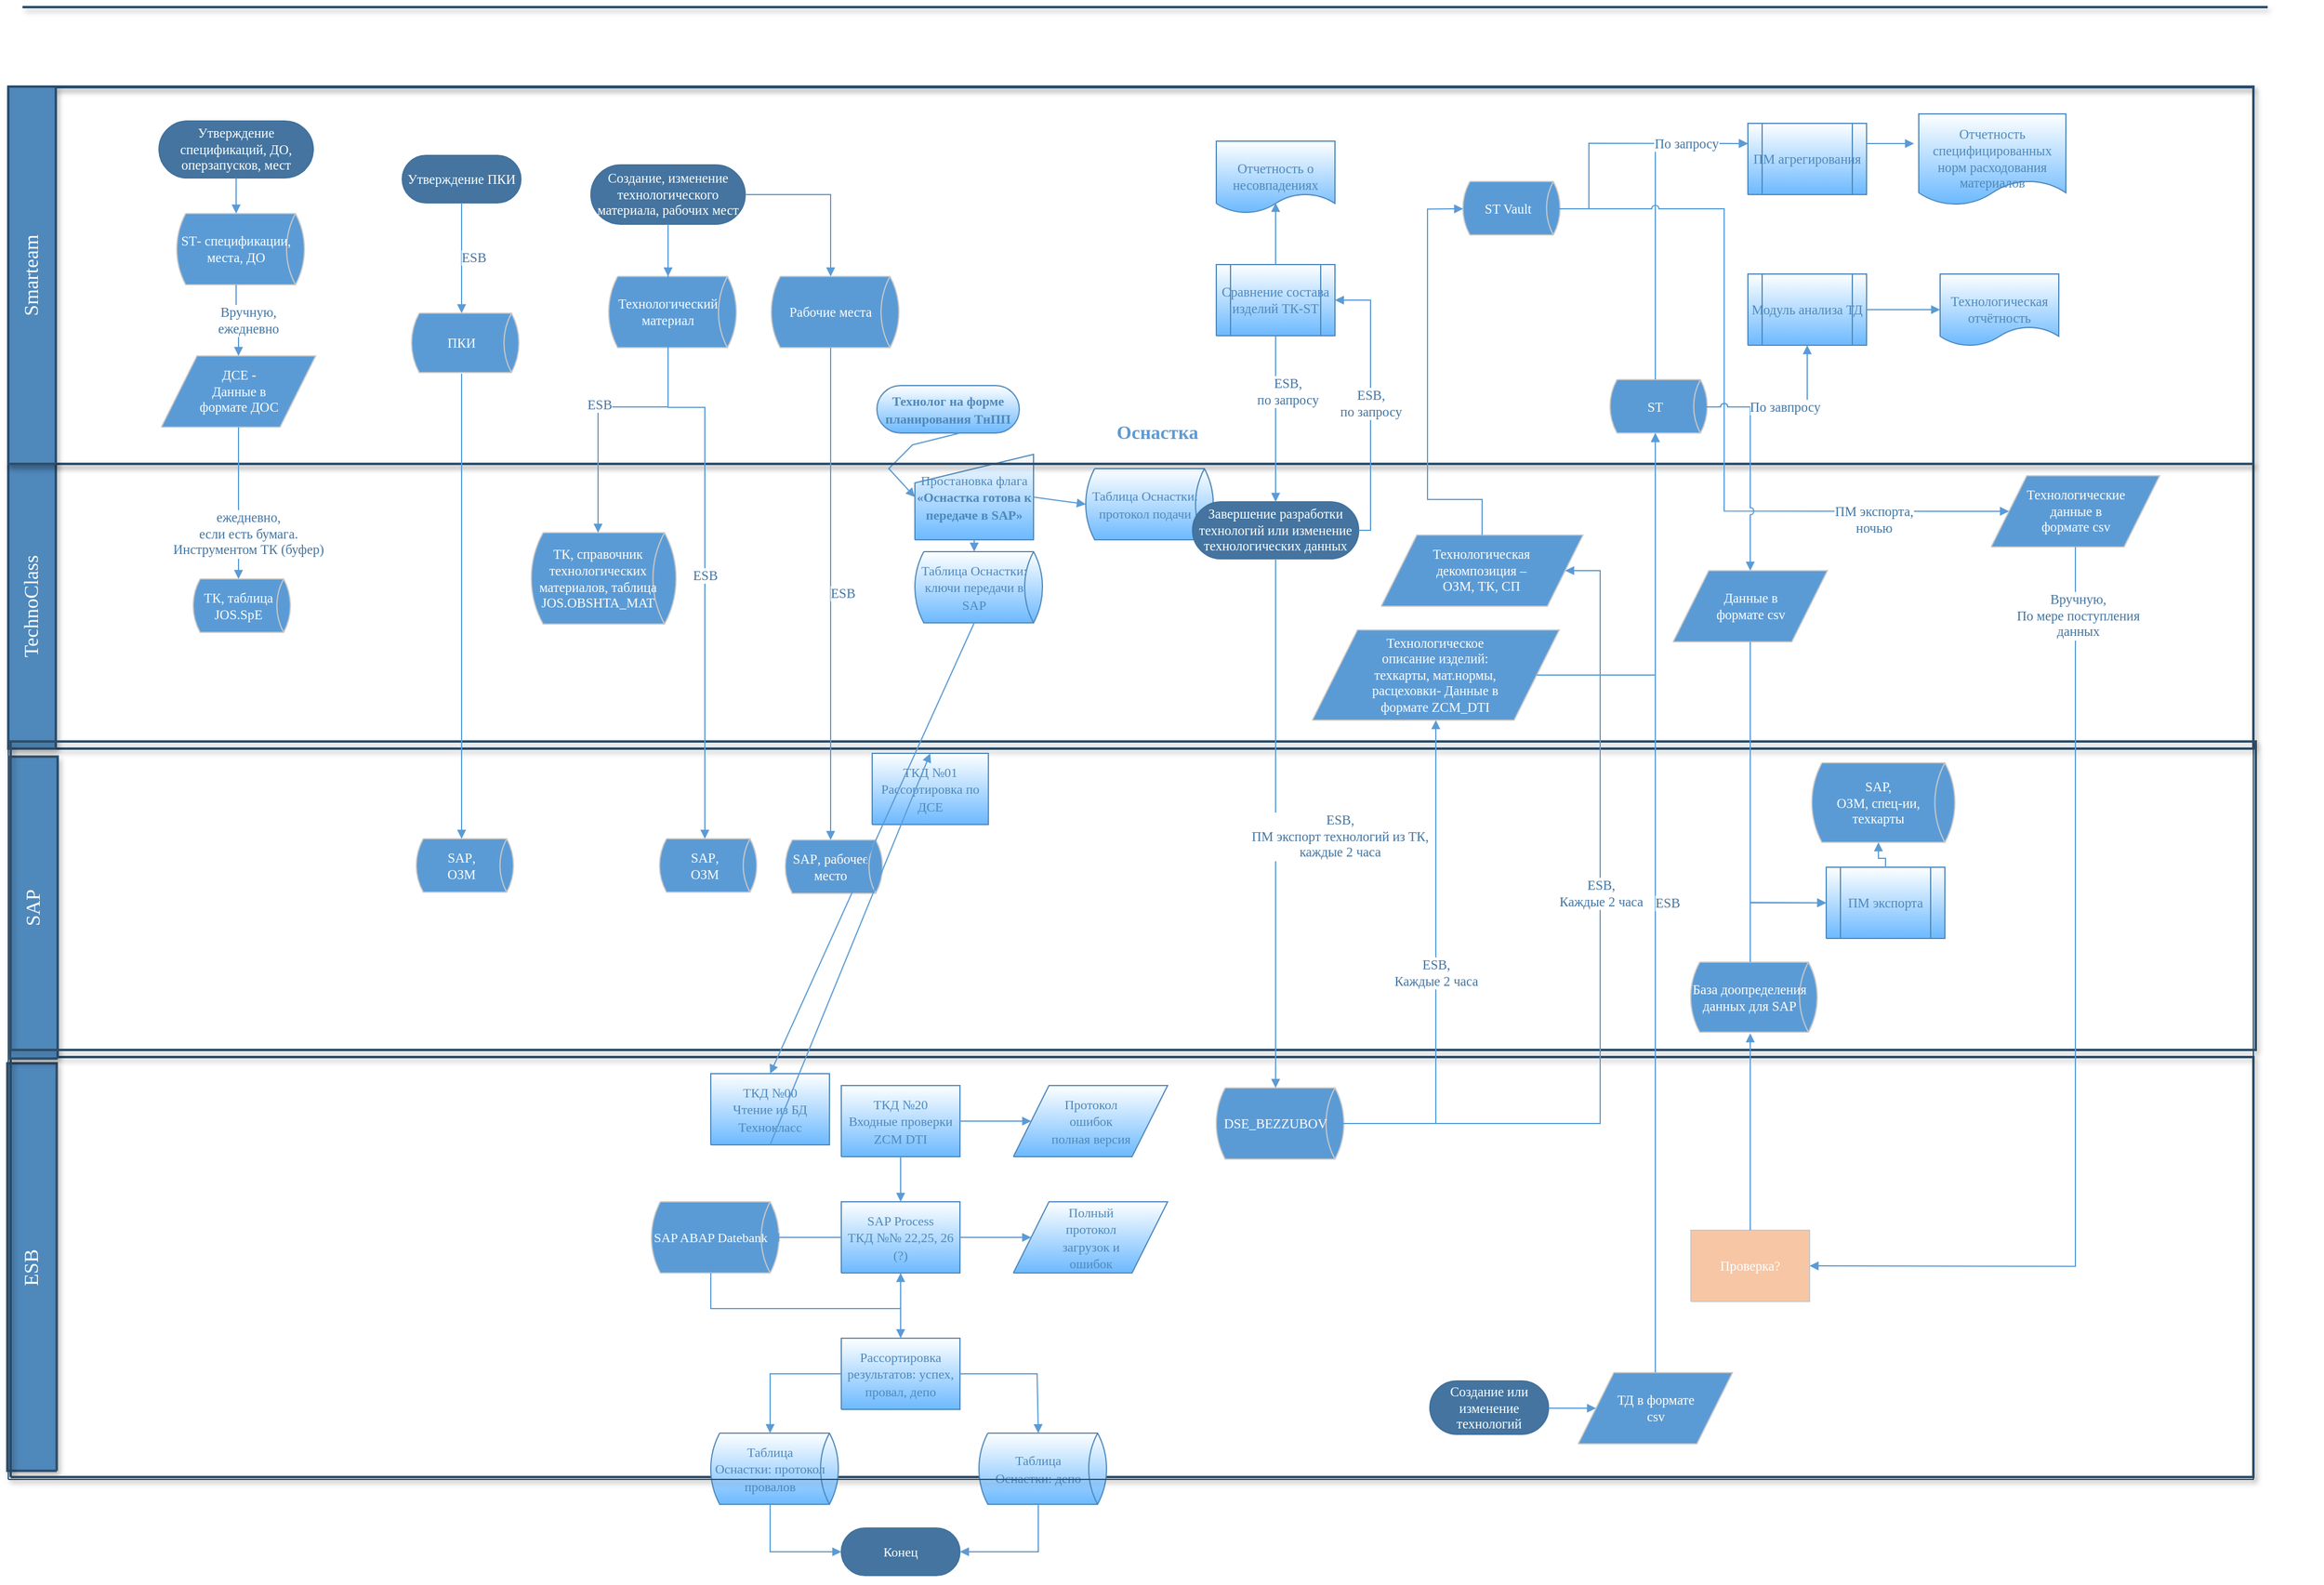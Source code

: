 <mxfile version="17.4.6" type="github" pages="6">
  <diagram name="Главные потоки данных" id="Page-1">
    <mxGraphModel dx="897" dy="1656" grid="1" gridSize="10" guides="1" tooltips="1" connect="1" arrows="1" fold="1" page="1" pageScale="1" pageWidth="850" pageHeight="1100" math="0" shadow="0">
      <root>
        <mxCell id="0" />
        <mxCell id="1" value="Блок-схема" parent="0" />
        <mxCell id="16" style="vsdxID=32;fillColor=none;gradientColor=none;strokeColor=none;strokeWidth=2;shadow=1;labelBackgroundColor=none;rounded=0;html=1;whiteSpace=wrap;" parent="1" vertex="1">
          <mxGeometry x="10" y="876" width="1890" height="437" as="geometry" />
        </mxCell>
        <mxCell id="18" value="&lt;div style=&quot;font-size: 1px&quot;&gt;&lt;font style=&quot;font-size:16.93px;font-family:Calibri;color:#feffff;direction:ltr;letter-spacing:0px;line-height:120%;opacity:1&quot;&gt;ESB&lt;br/&gt;&lt;/font&gt;&lt;/div&gt;" style="verticalAlign=middle;align=center;vsdxID=34;rotation=270;fillColor=#4f88bb;gradientColor=none;shape=stencil(nZBLDoAgDERP0z3SIyjew0SURgSD+Lu9kMZoXLhwN9O+tukAlrNpJg1SzDH4QW/URgNYgZTkjA4UkwJUgGXng+6DX1zLfmoymdXo17xh5zmRJ6Q42BWCfc2oJfdAr+Yv+AP9Cb7OJ3H/2JG1HNGz/84klThPVCc=);strokeColor=#2d4d6a;strokeWidth=2;shadow=1;labelBackgroundColor=none;rounded=0;html=1;whiteSpace=wrap;" parent="16" vertex="1">
          <mxGeometry x="-153.73" y="156.21" width="343.46" height="41.58" as="geometry" />
        </mxCell>
        <mxCell id="17" style="vsdxID=33;fillColor=#4f88bb;gradientColor=none;fillOpacity=0;shape=stencil(nZBLDoAgDERP0z3SIyjew0SURgSD+Lu9kMZoXLhwN9O+tukAlrNpJg1SzDH4QW/URgNYgZTkjA4UkwJUgGXng+6DX1zLfmoymdXo17xh5zmRJ6Q42BWCfc2oJfdAr+Yv+AP9Cb7OJ3H/2JG1HNGz/84klThPVCc=);strokeColor=#2d4d6a;strokeWidth=2;shadow=1;labelBackgroundColor=none;rounded=0;html=1;whiteSpace=wrap;" parent="16" vertex="1">
          <mxGeometry width="1890" height="354" as="geometry" />
        </mxCell>
        <mxCell id="l_MyPBL4vkZwBAklMq7C-112" value="&lt;p style=&quot;align:center;margin-left:0;margin-right:0;margin-top:0px;margin-bottom:0px;text-indent:0;valign:middle;direction:ltr;&quot;&gt;&lt;font style=&quot;font-size:11px;font-family:Calibri;color:#4f88bb;direction:ltr;letter-spacing:0px;line-height:120%;opacity:1&quot;&gt;ТКД №20 &lt;br/&gt;Входные проверки &lt;/font&gt;&lt;font style=&quot;font-size:11px;font-family:Themed;color:#4f88bb;direction:ltr;letter-spacing:0px;line-height:120%;opacity:1&quot;&gt;ZCM DTI&lt;br/&gt;&lt;/font&gt;&lt;/p&gt;" style="verticalAlign=middle;align=center;vsdxID=16;fillColor=#feffff;gradientColor=#6cb9ff;shape=stencil(nZBLDoAgDERP0z3SIyjew0SURgSD+Lu9kMZoXLhwN9O+tukAlrNpJg1SzDH4QW/URgNYgZTkjA4UkwJUgGXng+6DX1zLfmoymdXo17xh5zmRJ6Q42BWCfc2oJfdAr+Yv+AP9Cb7OJ3H/2JG1HNGz/84klThPVCc=);strokeColor=#4f88bb;spacingTop=-1;spacingBottom=-1;spacingLeft=-1;spacingRight=-1;labelBackgroundColor=none;rounded=0;html=1;whiteSpace=wrap;" vertex="1" parent="16">
          <mxGeometry x="700" y="24" width="100" height="60" as="geometry" />
        </mxCell>
        <mxCell id="l_MyPBL4vkZwBAklMq7C-113" style="vsdxID=18;fillColor=#feffff;gradientColor=#6cb9ff;shape=stencil(UzV2Ls5ILEhVNTIoLinKz04tz0wpyVA1dlE1MsrMy0gtyiwBslSNXVWNndPyi1LTi/JL81Ig/IJEkEoQKze/DGRCBUSfrqEpSI+RQSWEb2hgAOa7QRTnZOYhKbYgQa0hmsH4lBKtkoBrgQyEP9Myc3IgwYQsjx4uQCFImBq7AgA=);strokeColor=#4f88bb;spacingTop=-1;spacingBottom=-1;spacingLeft=-1;spacingRight=-1;labelBackgroundColor=none;rounded=0;html=1;whiteSpace=wrap;" vertex="1" parent="16">
          <mxGeometry x="860" y="24" width="100" height="60" as="geometry" />
        </mxCell>
        <mxCell id="l_MyPBL4vkZwBAklMq7C-114" value="&lt;font style=&quot;font-size:11px;font-family:Calibri;color:#4f88bb;direction:ltr;letter-spacing:0px;line-height:120%;opacity:1&quot;&gt;Протокол ошибок полная версия&lt;br/&gt;&lt;/font&gt;" style="text;vsdxID=18;fillColor=none;gradientColor=none;strokeColor=none;spacingTop=-1;spacingBottom=-1;spacingLeft=-1;spacingRight=-1;labelBackgroundColor=none;rounded=0;html=1;whiteSpace=wrap;verticalAlign=middle;align=center;;html=1;" vertex="1" parent="l_MyPBL4vkZwBAklMq7C-113">
          <mxGeometry x="16.67" width="66.67" height="60" as="geometry" />
        </mxCell>
        <mxCell id="l_MyPBL4vkZwBAklMq7C-115" value="&lt;p style=&quot;align:center;margin-left:0;margin-right:0;margin-top:0px;margin-bottom:0px;text-indent:0;valign:middle;direction:ltr;&quot;&gt;&lt;font style=&quot;font-size:11px;font-family:Calibri;color:#4f88bb;direction:ltr;letter-spacing:0px;line-height:120%;opacity:1&quot;&gt;SAP Process &lt;/font&gt;&lt;font style=&quot;font-size:11px;font-family:Themed;color:#4f88bb;direction:ltr;letter-spacing:0px;line-height:120%;opacity:1&quot;&gt;&lt;br/&gt;&lt;/font&gt;&lt;font style=&quot;font-size:11px;font-family:Themed;color:#4f88bb;direction:ltr;letter-spacing:0px;line-height:120%;opacity:1&quot;&gt;ТКД №№ 22,25, 26 (?)&lt;br/&gt;&lt;/font&gt;&lt;/p&gt;" style="verticalAlign=middle;align=center;vsdxID=20;fillColor=#feffff;gradientColor=#6cb9ff;shape=stencil(nZBLDoAgDERP0z3SIyjew0SURgSD+Lu9kMZoXLhwN9O+tukAlrNpJg1SzDH4QW/URgNYgZTkjA4UkwJUgGXng+6DX1zLfmoymdXo17xh5zmRJ6Q42BWCfc2oJfdAr+Yv+AP9Cb7OJ3H/2JG1HNGz/84klThPVCc=);strokeColor=#4f88bb;spacingTop=-1;spacingBottom=-1;spacingLeft=-1;spacingRight=-1;labelBackgroundColor=none;rounded=0;html=1;whiteSpace=wrap;" vertex="1" parent="16">
          <mxGeometry x="700" y="122" width="100" height="60" as="geometry" />
        </mxCell>
        <mxCell id="l_MyPBL4vkZwBAklMq7C-116" style="vsdxID=22;fillColor=#feffff;gradientColor=#6cb9ff;shape=stencil(UzV2Ls5ILEhVNTIoLinKz04tz0wpyVA1dlE1MsrMy0gtyiwBslSNXVWNndPyi1LTi/JL81Ig/IJEkEoQKze/DGRCBUSfrqEpSI+RQSWEb2hgAOa7QRTnZOYhKbYgQa0hmsH4lBKtkoBrgQyEP9Myc3IgwYQsjx4uQCFImBq7AgA=);strokeColor=#4f88bb;spacingTop=-1;spacingBottom=-1;spacingLeft=-1;spacingRight=-1;labelBackgroundColor=none;rounded=0;html=1;whiteSpace=wrap;" vertex="1" parent="16">
          <mxGeometry x="860" y="122" width="100" height="60" as="geometry" />
        </mxCell>
        <mxCell id="l_MyPBL4vkZwBAklMq7C-117" value="&lt;font style=&quot;font-size:11px;font-family:Calibri;color:#4f88bb;direction:ltr;letter-spacing:0px;line-height:120%;opacity:1&quot;&gt;Полный протокол загрузок и ошибок&lt;br/&gt;&lt;/font&gt;" style="text;vsdxID=22;fillColor=none;gradientColor=none;strokeColor=none;spacingTop=-1;spacingBottom=-1;spacingLeft=-1;spacingRight=-1;labelBackgroundColor=none;rounded=0;html=1;whiteSpace=wrap;verticalAlign=middle;align=center;;html=1;" vertex="1" parent="l_MyPBL4vkZwBAklMq7C-116">
          <mxGeometry x="16.67" width="66.67" height="60" as="geometry" />
        </mxCell>
        <mxCell id="l_MyPBL4vkZwBAklMq7C-118" value="&lt;font style=&quot;font-size:11px;font-family:Calibri;color:#feffff;direction:ltr;letter-spacing:0px;line-height:120%;opacity:1&quot;&gt;SAP ABAP Datebank&lt;br/&gt;&lt;/font&gt;" style="verticalAlign=middle;align=center;vsdxID=24;fillColor=#5b9bd5;gradientColor=none;shape=stencil(1VNBEoMgDHwNRxyEqT7Atv9gKipTCk6kVX9fKGrVKYceeuhtN9kksyQgVnQNbwWipLNgrqKXpW0QOyJKpW4ESOsQYifEisqAqMHcdRl4y73So5t5+A5DqMuTg6+hZAycvNg5SJXUK2lKSFzK4eIyMEkzluRTXxjn6iyhUyzScOED5oPsMBjLrTR6PY4oDrXAbhyuFK83qa4Xol2F07iXve159Fduso2bzy/5Ey8OvPdZSaXCOSz52LL/boMk6nrn2IH9xbtQ+C3s9AQ=);strokeColor=#c8c8c8;spacingTop=-1;spacingBottom=-1;spacingLeft=-1;spacingRight=-1;labelBackgroundColor=none;rounded=0;html=1;whiteSpace=wrap;" vertex="1" parent="16">
          <mxGeometry x="540" y="122" width="100" height="60" as="geometry" />
        </mxCell>
        <mxCell id="l_MyPBL4vkZwBAklMq7C-119" value="&lt;font style=&quot;font-size:11px;font-family:Calibri;color:#4f88bb;direction:ltr;letter-spacing:0px;line-height:120%;opacity:1&quot;&gt;Рассортировка результатов: успех, провал, депо&lt;br/&gt;&lt;/font&gt;" style="verticalAlign=middle;align=center;vsdxID=29;fillColor=#feffff;gradientColor=#6cb9ff;shape=stencil(nZBLDoAgDERP0z3SIyjew0SURgSD+Lu9kMZoXLhwN9O+tukAlrNpJg1SzDH4QW/URgNYgZTkjA4UkwJUgGXng+6DX1zLfmoymdXo17xh5zmRJ6Q42BWCfc2oJfdAr+Yv+AP9Cb7OJ3H/2JG1HNGz/84klThPVCc=);strokeColor=#4f88bb;spacingTop=-1;spacingBottom=-1;spacingLeft=-1;spacingRight=-1;labelBackgroundColor=none;rounded=0;html=1;whiteSpace=wrap;" vertex="1" parent="16">
          <mxGeometry x="700" y="237" width="100" height="60" as="geometry" />
        </mxCell>
        <mxCell id="l_MyPBL4vkZwBAklMq7C-120" value="&lt;font style=&quot;font-size:11px;font-family:Calibri;color:#4f88bb;direction:ltr;letter-spacing:0px;line-height:120%;opacity:1&quot;&gt;Таблица &lt;br/&gt;Оснастки: протокол провалов&lt;br/&gt;&lt;/font&gt;" style="verticalAlign=middle;align=center;vsdxID=31;fillColor=#feffff;gradientColor=#6cb9ff;shape=stencil(1VNBEoMgDHwNRxyEqT7Atv9gKipTCk6kVX9fKGrVKYceeuhtN9kksyQgVnQNbwWipLNgrqKXpW0QOyJKpW4ESOsQYifEisqAqMHcdRl4y73So5t5+A5DqMuTg6+hZAycvNg5SJXUK2lKSFzK4eIyMEkzluRTXxjn6iyhUyzScOED5oPsMBjLrTR6PY4oDrXAbhyuFK83qa4Xol2F07iXve159Fduso2bzy/5Ey8OvPdZSaXCOSz52LL/boMk6nrn2IH9xbtQ+C3s9AQ=);strokeColor=#4f88bb;spacingTop=-1;spacingBottom=-1;spacingLeft=-1;spacingRight=-1;labelBackgroundColor=none;rounded=0;html=1;whiteSpace=wrap;" vertex="1" parent="16">
          <mxGeometry x="590" y="317" width="100" height="60" as="geometry" />
        </mxCell>
        <mxCell id="l_MyPBL4vkZwBAklMq7C-121" value="&lt;font style=&quot;font-size:11px;font-family:Calibri;color:#4f88bb;direction:ltr;letter-spacing:0px;line-height:120%;opacity:1&quot;&gt;Таблица&lt;br/&gt;Оснастки: депо&lt;br/&gt;&lt;/font&gt;" style="verticalAlign=middle;align=center;vsdxID=32;fillColor=#feffff;gradientColor=#6cb9ff;shape=stencil(1VNBEoMgDHwNRxyEqT7Atv9gKipTCk6kVX9fKGrVKYceeuhtN9kksyQgVnQNbwWipLNgrqKXpW0QOyJKpW4ESOsQYifEisqAqMHcdRl4y73So5t5+A5DqMuTg6+hZAycvNg5SJXUK2lKSFzK4eIyMEkzluRTXxjn6iyhUyzScOED5oPsMBjLrTR6PY4oDrXAbhyuFK83qa4Xol2F07iXve159Fduso2bzy/5Ey8OvPdZSaXCOSz52LL/boMk6nrn2IH9xbtQ+C3s9AQ=);strokeColor=#4f88bb;spacingTop=-1;spacingBottom=-1;spacingLeft=-1;spacingRight=-1;labelBackgroundColor=none;rounded=0;html=1;whiteSpace=wrap;" vertex="1" parent="16">
          <mxGeometry x="816" y="317" width="100" height="60" as="geometry" />
        </mxCell>
        <mxCell id="l_MyPBL4vkZwBAklMq7C-122" value="&lt;font style=&quot;font-size:11px;font-family:Calibri;color:#feffff;direction:ltr;letter-spacing:0px;line-height:120%;opacity:1&quot;&gt;Конец&lt;br/&gt;&lt;/font&gt;" style="verticalAlign=middle;align=center;vsdxID=66;fillColor=#44749f;gradientColor=none;shape=stencil(tVLLDsIgEPwajiQIMfFe638Qu22JCM2Ctv69kK0Rm9qDibeZndkXC1NV6PUATIoQ0V9gNE3smToyKY3rAU1MiKmaqar1CB36m2uIDzo7M7r6e64wUZ4UOUWKB9GdIH4irzWu8B42vRrPScNFXZzN+5mvl3qJXE8mcPRRR+Pdh2Y1dsBTE95a3c0TkBRGgKEIb6wg1/r+ssCXd/vLCgm8z9caa+n6pb48dwrRV1H1Ew==);strokeColor=#41719c;spacingTop=-1;spacingBottom=-1;spacingLeft=-1;spacingRight=-1;labelBackgroundColor=none;rounded=0;html=1;whiteSpace=wrap;" vertex="1" parent="16">
          <mxGeometry x="700" y="397" width="100" height="40" as="geometry" />
        </mxCell>
        <mxCell id="l_MyPBL4vkZwBAklMq7C-123" style="vsdxID=21;edgeStyle=none;startArrow=none;endArrow=block;startSize=5;endSize=5;strokeColor=#5b9bd5;spacingTop=0;spacingBottom=0;spacingLeft=0;spacingRight=0;verticalAlign=middle;html=1;labelBackgroundColor=#ffffff;rounded=0;exitX=0.5;exitY=1;exitDx=0;exitDy=0;exitPerimeter=0;entryX=0.5;entryY=0;entryDx=0;entryDy=0;entryPerimeter=0;" edge="1" source="l_MyPBL4vkZwBAklMq7C-112" target="l_MyPBL4vkZwBAklMq7C-115" parent="16">
          <mxGeometry relative="1" as="geometry">
            <mxPoint x="10" as="offset" />
            <Array as="points" />
          </mxGeometry>
        </mxCell>
        <mxCell id="l_MyPBL4vkZwBAklMq7C-124" style="vsdxID=28;edgeStyle=none;startArrow=none;endArrow=block;startSize=5;endSize=5;strokeColor=#5b9bd5;spacingTop=0;spacingBottom=0;spacingLeft=0;spacingRight=0;verticalAlign=middle;html=1;labelBackgroundColor=#ffffff;rounded=0;exitX=0.5;exitY=1;exitDx=0;exitDy=0;exitPerimeter=0;entryX=0.5;entryY=1;entryDx=0;entryDy=0;entryPerimeter=0;" edge="1" source="l_MyPBL4vkZwBAklMq7C-118" target="l_MyPBL4vkZwBAklMq7C-115" parent="16">
          <mxGeometry relative="1" as="geometry">
            <mxPoint as="offset" />
            <Array as="points">
              <mxPoint x="590" y="212" />
              <mxPoint x="750" y="212" />
            </Array>
          </mxGeometry>
        </mxCell>
        <mxCell id="l_MyPBL4vkZwBAklMq7C-125" style="vsdxID=30;edgeStyle=none;startArrow=none;endArrow=block;startSize=5;endSize=5;strokeColor=#5b9bd5;spacingTop=0;spacingBottom=0;spacingLeft=0;spacingRight=0;verticalAlign=middle;html=1;labelBackgroundColor=#ffffff;rounded=0;exitX=0.5;exitY=1;exitDx=0;exitDy=0;exitPerimeter=0;entryX=0.5;entryY=0;entryDx=0;entryDy=0;entryPerimeter=0;" edge="1" source="l_MyPBL4vkZwBAklMq7C-115" target="l_MyPBL4vkZwBAklMq7C-119" parent="16">
          <mxGeometry relative="1" as="geometry">
            <mxPoint x="10" y="-1" as="offset" />
            <Array as="points" />
          </mxGeometry>
        </mxCell>
        <mxCell id="l_MyPBL4vkZwBAklMq7C-126" style="vsdxID=33;edgeStyle=none;startArrow=none;endArrow=block;startSize=5;endSize=5;strokeColor=#5b9bd5;spacingTop=0;spacingBottom=0;spacingLeft=0;spacingRight=0;verticalAlign=middle;html=1;labelBackgroundColor=#ffffff;rounded=0;exitX=0;exitY=0.5;exitDx=0;exitDy=0;exitPerimeter=0;entryX=0.5;entryY=0;entryDx=0;entryDy=0;entryPerimeter=0;" edge="1" source="l_MyPBL4vkZwBAklMq7C-119" target="l_MyPBL4vkZwBAklMq7C-120" parent="16">
          <mxGeometry relative="1" as="geometry">
            <mxPoint as="offset" />
            <Array as="points">
              <mxPoint x="640" y="267" />
            </Array>
          </mxGeometry>
        </mxCell>
        <mxCell id="l_MyPBL4vkZwBAklMq7C-127" style="vsdxID=34;edgeStyle=none;startArrow=none;endArrow=block;startSize=5;endSize=5;strokeColor=#5b9bd5;spacingTop=0;spacingBottom=0;spacingLeft=0;spacingRight=0;verticalAlign=middle;html=1;labelBackgroundColor=#ffffff;rounded=0;exitX=1;exitY=0.5;exitDx=0;exitDy=0;exitPerimeter=0;entryX=0.5;entryY=0;entryDx=0;entryDy=0;entryPerimeter=0;" edge="1" source="l_MyPBL4vkZwBAklMq7C-119" target="l_MyPBL4vkZwBAklMq7C-121" parent="16">
          <mxGeometry relative="1" as="geometry">
            <mxPoint x="-1" as="offset" />
            <Array as="points">
              <mxPoint x="865.02" y="267" />
            </Array>
          </mxGeometry>
        </mxCell>
        <mxCell id="l_MyPBL4vkZwBAklMq7C-128" style="vsdxID=67;edgeStyle=none;startArrow=none;endArrow=block;startSize=5;endSize=5;strokeColor=#5b9bd5;spacingTop=0;spacingBottom=0;spacingLeft=0;spacingRight=0;verticalAlign=middle;html=1;labelBackgroundColor=#ffffff;rounded=0;exitX=0.5;exitY=1;exitDx=0;exitDy=0;exitPerimeter=0;entryX=0;entryY=0.5;entryDx=0;entryDy=0;entryPerimeter=0;" edge="1" source="l_MyPBL4vkZwBAklMq7C-120" target="l_MyPBL4vkZwBAklMq7C-122" parent="16">
          <mxGeometry relative="1" as="geometry">
            <mxPoint as="offset" />
            <Array as="points">
              <mxPoint x="640" y="417" />
            </Array>
          </mxGeometry>
        </mxCell>
        <mxCell id="l_MyPBL4vkZwBAklMq7C-129" style="vsdxID=68;edgeStyle=none;startArrow=none;endArrow=block;startSize=5;endSize=5;strokeColor=#5b9bd5;spacingTop=0;spacingBottom=0;spacingLeft=0;spacingRight=0;verticalAlign=middle;html=1;labelBackgroundColor=#ffffff;rounded=0;exitX=0.5;exitY=1;exitDx=0;exitDy=0;exitPerimeter=0;entryX=1;entryY=0.5;entryDx=0;entryDy=0;entryPerimeter=0;" edge="1" source="l_MyPBL4vkZwBAklMq7C-121" target="l_MyPBL4vkZwBAklMq7C-122" parent="16">
          <mxGeometry relative="1" as="geometry">
            <mxPoint as="offset" />
            <Array as="points">
              <mxPoint x="866" y="417" />
            </Array>
          </mxGeometry>
        </mxCell>
        <mxCell id="l_MyPBL4vkZwBAklMq7C-130" style="vsdxID=19;edgeStyle=none;startArrow=none;endArrow=block;startSize=5;endSize=5;strokeColor=#5b9bd5;spacingTop=0;spacingBottom=0;spacingLeft=0;spacingRight=0;verticalAlign=middle;html=1;labelBackgroundColor=#ffffff;rounded=0;exitX=1;exitY=0.5;exitDx=0;exitDy=0;exitPerimeter=0;entryX=0;entryY=0.5;entryDx=0;entryDy=0;entryPerimeter=0;" edge="1" source="l_MyPBL4vkZwBAklMq7C-112" target="l_MyPBL4vkZwBAklMq7C-113" parent="16">
          <mxGeometry relative="1" as="geometry">
            <mxPoint as="offset" />
            <Array as="points" />
          </mxGeometry>
        </mxCell>
        <mxCell id="l_MyPBL4vkZwBAklMq7C-131" style="vsdxID=23;edgeStyle=none;startArrow=none;endArrow=block;startSize=5;endSize=5;strokeColor=#5b9bd5;spacingTop=0;spacingBottom=0;spacingLeft=0;spacingRight=0;verticalAlign=middle;html=1;labelBackgroundColor=#ffffff;rounded=0;exitX=1;exitY=0.5;exitDx=0;exitDy=0;exitPerimeter=0;entryX=0;entryY=0.5;entryDx=0;entryDy=0;entryPerimeter=0;" edge="1" source="l_MyPBL4vkZwBAklMq7C-115" target="l_MyPBL4vkZwBAklMq7C-116" parent="16">
          <mxGeometry relative="1" as="geometry">
            <mxPoint as="offset" />
            <Array as="points" />
          </mxGeometry>
        </mxCell>
        <mxCell id="l_MyPBL4vkZwBAklMq7C-132" style="vsdxID=27;edgeStyle=none;startArrow=none;endArrow=block;startSize=5;endSize=5;strokeColor=#5b9bd5;spacingTop=0;spacingBottom=0;spacingLeft=0;spacingRight=0;verticalAlign=middle;html=1;labelBackgroundColor=#ffffff;rounded=0;exitX=0;exitY=0.5;exitDx=0;exitDy=0;exitPerimeter=0;entryX=1;entryY=0.5;entryDx=0;entryDy=0;entryPerimeter=0;" edge="1" source="l_MyPBL4vkZwBAklMq7C-115" target="l_MyPBL4vkZwBAklMq7C-118" parent="16">
          <mxGeometry relative="1" as="geometry">
            <mxPoint as="offset" />
            <Array as="points" />
          </mxGeometry>
        </mxCell>
        <mxCell id="aiZ5YFlCJB_l73qEYntE-116" value="&lt;font style=&quot;font-size:11px;font-family:Calibri;color:#4f88bb;direction:ltr;letter-spacing:0px;line-height:120%;opacity:1&quot;&gt;ТКД №00 &lt;br/&gt;Чтение из БД Технокласс&lt;br/&gt;&lt;/font&gt;" style="verticalAlign=middle;align=center;vsdxID=6;fillColor=#feffff;gradientColor=#6cb9ff;shape=stencil(nZBLDoAgDERP0z3SIyjew0SURgSD+Lu9kMZoXLhwN9O+tukAlrNpJg1SzDH4QW/URgNYgZTkjA4UkwJUgGXng+6DX1zLfmoymdXo17xh5zmRJ6Q42BWCfc2oJfdAr+Yv+AP9Cb7OJ3H/2JG1HNGz/84klThPVCc=);strokeColor=#4f88bb;spacingTop=-1;spacingBottom=-1;spacingLeft=-1;spacingRight=-1;labelBackgroundColor=none;rounded=0;html=1;whiteSpace=wrap;" vertex="1" parent="16">
          <mxGeometry x="590" y="14" width="100" height="60" as="geometry" />
        </mxCell>
        <mxCell id="3" style="vsdxID=1;fillColor=none;gradientColor=none;strokeColor=none;shadow=1;labelBackgroundColor=none;rounded=0;html=1;whiteSpace=wrap;" parent="1" vertex="1">
          <mxGeometry x="8" y="58" width="1892" height="1174" as="geometry" />
        </mxCell>
        <mxCell id="4" style="vsdxID=2;fillColor=#4f88bb;gradientColor=none;fillOpacity=0;shape=stencil(nZBLDoAgDERP0z3SIyjew0SURgSD+Lu9kMZoXLhwN9O+tukAlrNpJg1SzDH4QW/URgNYgZTkjA4UkwJUgGXng+6DX1zLfmoymdXo17xh5zmRJ6Q42BWCfc2oJfdAr+Yv+AP9Cb7OJ3H/2JG1HNGz/84klThPVCc=);strokeColor=#2d4d6a;shadow=1;labelBackgroundColor=none;rounded=0;html=1;whiteSpace=wrap;" parent="3" vertex="1">
          <mxGeometry width="1892" height="1174" as="geometry" />
        </mxCell>
        <mxCell id="5" style="vsdxID=3;fillColor=#4f88bb;gradientColor=none;shape=stencil(rZBLDoAgDERP0z3SI/i5B4kojQgE8Xd7IY3RuHY303lt0gGsF6OCBimWFP2kd+qTAWxASnJGR0pZAbaA9eCjHqNfXc8+qEIWNfutXDh4T5QNKU52lWDfMWrJvdA7/B/+C83i+XMga7mmd/7tJY+4U2wv);strokeColor=#2d4d6a;shadow=1;labelBackgroundColor=none;rounded=0;html=1;whiteSpace=wrap;" parent="3" vertex="1">
          <mxGeometry width="1892" height="1" as="geometry" />
        </mxCell>
        <mxCell id="6" style="vsdxID=4;fillColor=#44749f;gradientColor=none;fillOpacity=0;shape=stencil(nZBLDoAgDERP0z3SIyjew0SURgSD+Lu9kMZoXLhwN9N5bdMClrNpJg1SzDH4QW/URgNYgZTkjA4UkwJUgGXng+6DX1zLfmoymdXo1zxh5z6RO6Q42BWCfc2oJfdAr/AX/IH+BF/rk7hv7MjaZ/L+RirxJ1Gd);strokeColor=#2d4d6a;strokeWidth=2;shadow=1;labelBackgroundColor=none;rounded=0;html=1;whiteSpace=wrap;" parent="1" vertex="1">
          <mxGeometry x="8" y="58" width="1892" height="1174" as="geometry" />
        </mxCell>
        <mxCell id="7" style="vsdxID=6;fillColor=none;gradientColor=none;strokeColor=none;strokeWidth=2;shadow=1;labelBackgroundColor=none;rounded=0;html=1;whiteSpace=wrap;" parent="1" vertex="1">
          <mxGeometry x="8" y="376" width="1894.5" height="858" as="geometry" />
        </mxCell>
        <mxCell id="8" style="vsdxID=7;fillColor=#4f88bb;gradientColor=none;fillOpacity=0;shape=stencil(nZBLDoAgDERP0z3SIyjew0SURgSD+Lu9kMZoXLhwN9O+tukAlrNpJg1SzDH4QW/URgNYgZTkjA4UkwJUgGXng+6DX1zLfmoymdXo17xh5zmRJ6Q42BWCfc2oJfdAr+Yv+AP9Cb7OJ3H/2JG1HNGz/84klThPVCc=);strokeColor=#2d4d6a;strokeWidth=2;shadow=1;labelBackgroundColor=none;rounded=0;html=1;whiteSpace=wrap;" parent="7" vertex="1">
          <mxGeometry width="1892" height="240" as="geometry" />
        </mxCell>
        <mxCell id="9" value="&lt;div style=&quot;font-size: 1px&quot;&gt;&lt;font style=&quot;font-size:16.93px;font-family:Calibri;color:#feffff;direction:ltr;letter-spacing:0px;line-height:120%;opacity:1&quot;&gt;TechnoClass&lt;br/&gt;&lt;/font&gt;&lt;/div&gt;" style="verticalAlign=middle;align=center;vsdxID=8;rotation=270;fillColor=#4f88bb;gradientColor=none;shape=stencil(nZBLDoAgDERP0z3SIyjew0SURgSD+Lu9kMZoXLhwN9O+tukAlrNpJg1SzDH4QW/URgNYgZTkjA4UkwJUgGXng+6DX1zLfmoymdXo17xh5zmRJ6Q42BWCfc2oJfdAr+Yv+AP9Cb7OJ3H/2JG1HNGz/84klThPVCc=);strokeColor=#2d4d6a;strokeWidth=2;shadow=1;labelBackgroundColor=none;rounded=0;html=1;whiteSpace=wrap;" parent="7" vertex="1">
          <mxGeometry x="-100" y="100" width="240" height="40" as="geometry" />
        </mxCell>
        <mxCell id="26" style="vsdxID=12;fillColor=none;gradientColor=none;strokeColor=none;shadow=1;labelBackgroundColor=none;rounded=0;html=1;whiteSpace=wrap;" parent="7" vertex="1">
          <mxGeometry x="52" y="-386" width="1862.5" height="1174" as="geometry" />
        </mxCell>
        <mxCell id="13" style="vsdxID=29;fillColor=none;gradientColor=none;strokeColor=none;strokeWidth=2;shadow=1;labelBackgroundColor=none;rounded=0;html=1;whiteSpace=wrap;" parent="26" vertex="1">
          <mxGeometry x="-50" y="630" width="1852.5" height="260" as="geometry" />
        </mxCell>
        <mxCell id="15" value="&lt;div style=&quot;font-size: 1px&quot;&gt;&lt;font style=&quot;font-size:16.93px;font-family:Calibri;color:#feffff;direction:ltr;letter-spacing:0px;line-height:120%;opacity:1&quot;&gt;SAP&lt;br/&gt;&lt;/font&gt;&lt;/div&gt;" style="verticalAlign=middle;align=center;vsdxID=31;rotation=270;fillColor=#4f88bb;gradientColor=none;shape=stencil(nZBLDoAgDERP0z3SIyjew0SURgSD+Lu9kMZoXLhwN9O+tukAlrNpJg1SzDH4QW/URgNYgZTkjA4UkwJUgGXng+6DX1zLfmoymdXo17xh5zmRJ6Q42BWCfc2oJfdAr+Yv+AP9Cb7OJ3H/2JG1HNGz/84klThPVCc=);strokeColor=#2d4d6a;strokeWidth=2;shadow=1;labelBackgroundColor=none;rounded=0;html=1;whiteSpace=wrap;" parent="13" vertex="1">
          <mxGeometry x="-107.703" y="110" width="254.572" height="40" as="geometry" />
        </mxCell>
        <mxCell id="aiZ5YFlCJB_l73qEYntE-117" value="&lt;font style=&quot;font-size:11px;font-family:Calibri;color:#4f88bb;direction:ltr;letter-spacing:0px;line-height:120%;opacity:1&quot;&gt;ТКД №01&lt;br/&gt;Рассортировка по ДСЕ&lt;br/&gt;&lt;/font&gt;" style="verticalAlign=middle;align=center;vsdxID=7;fillColor=#feffff;gradientColor=#6cb9ff;shape=stencil(nZBLDoAgDERP0z3SIyjew0SURgSD+Lu9kMZoXLhwN9O+tukAlrNpJg1SzDH4QW/URgNYgZTkjA4UkwJUgGXng+6DX1zLfmoymdXo17xh5zmRJ6Q42BWCfc2oJfdAr+Yv+AP9Cb7OJ3H/2JG1HNGz/84klThPVCc=);strokeColor=#4f88bb;spacingTop=-1;spacingBottom=-1;spacingLeft=-1;spacingRight=-1;labelBackgroundColor=none;rounded=0;html=1;whiteSpace=wrap;" vertex="1" parent="13">
          <mxGeometry x="726.019" width="97.912" height="60" as="geometry" />
        </mxCell>
        <mxCell id="14" style="vsdxID=30;fillColor=#4f88bb;gradientColor=none;fillOpacity=0;shape=stencil(nZBLDoAgDERP0z3SIyjew0SURgSD+Lu9kMZoXLhwN9O+tukAlrNpJg1SzDH4QW/URgNYgZTkjA4UkwJUgGXng+6DX1zLfmoymdXo17xh5zmRJ6Q42BWCfc2oJfdAr+Yv+AP9Cb7OJ3H/2JG1HNGz/84klThPVCc=);strokeColor=#2d4d6a;strokeWidth=2;shadow=1;labelBackgroundColor=none;rounded=0;html=1;whiteSpace=wrap;" parent="26" vertex="1">
          <mxGeometry x="-50" y="620" width="1892" height="260" as="geometry" />
        </mxCell>
        <mxCell id="27" value="&lt;div style=&quot;font-size: 1px&quot;&gt;&lt;/div&gt;" style="verticalAlign=middle;align=center;vsdxID=13;fillColor=none;gradientColor=none;fillOpacity=0;strokeColor=none;strokeWidth=2;shadow=1;spacingTop=-1;spacingBottom=-1;spacingLeft=-1;spacingRight=-1;labelBackgroundColor=none;rounded=0;html=1;whiteSpace=wrap;" parent="26" vertex="1">
          <mxGeometry x="40" y="10" width="1852" height="1174" as="geometry" />
        </mxCell>
        <mxCell id="28" style="vsdxID=14;fillColor=#4f88bb;gradientColor=none;shape=stencil(rZBLDoAgDERP0z3SI/i5B4kojQgE8Xd7IY3RuHY303lt0gGsF6OCBimWFP2kd+qTAWxASnJGR0pZAbaA9eCjHqNfXc8+qEIWNfutXDh4T5QNKU52lWDfMWrJvdA7/B/+C83i+XMga7mmd/7tJY+4U2wv);strokeColor=#2d4d6a;strokeWidth=2;shadow=1;spacingTop=-1;spacingBottom=-1;spacingLeft=-1;spacingRight=-1;labelBackgroundColor=none;rounded=0;html=1;whiteSpace=wrap;" parent="26" vertex="1">
          <mxGeometry x="-40" width="1892" height="1" as="geometry" />
        </mxCell>
        <mxCell id="aiZ5YFlCJB_l73qEYntE-112" value="&lt;font style=&quot;font-size:11px;font-family:Calibri;color:#4f88bb;direction:ltr;letter-spacing:0px;line-height:120%;opacity:1&quot;&gt;&lt;b&gt;Технолог на форме планирования ТнПП&lt;br/&gt;&lt;/b&gt;&lt;/font&gt;" style="verticalAlign=middle;align=center;vsdxID=1;fillColor=#feffff;gradientColor=#6cb9ff;shape=stencil(tVJBDsIgEHwNRxpkY/Ve6z+IpS0RoVnQ1t8LUmO1aS/G2+zO7G4GhkDhWtFJwpnzaM+yV5VvCRwI58q0EpUPiEBJoKgtygbt1VSp7kRURnSxt7hhSHObPMt3cYqz+9hh7Fkfk1wrM5HvIQNYkws8BQ7n23HUb5N8eeGLp2JQjqL1witrPjgtsJE0nKK1Fs14KlGul7KbtFe8zK3/5GT5Jf/iJYD3n9ZK6xSJKf+dgdBK+YHyAQ==);strokeColor=#4f88bb;spacingTop=-1;spacingBottom=-1;spacingLeft=-1;spacingRight=-1;labelBackgroundColor=none;rounded=0;html=1;whiteSpace=wrap;" vertex="1" parent="26">
          <mxGeometry x="680" y="320" width="120" height="40" as="geometry" />
        </mxCell>
        <mxCell id="aiZ5YFlCJB_l73qEYntE-113" value="&lt;p style=&quot;align:center;margin-left:0;margin-right:0;margin-top:0px;margin-bottom:0px;text-indent:0;valign:middle;direction:ltr;&quot;&gt;&lt;font style=&quot;font-size:11px;font-family:Calibri;color:#4f88bb;direction:ltr;letter-spacing:0px;line-height:120%;opacity:1&quot;&gt;Простановка флага &lt;/font&gt;&lt;font style=&quot;font-size:11px;font-family:Themed;color:#4f88bb;direction:ltr;letter-spacing:0px;line-height:120%;opacity:1&quot;&gt;&lt;b&gt;«Оснастка готова к передаче в &lt;/b&gt;&lt;/font&gt;&lt;font style=&quot;font-size:11px;font-family:Themed;color:#4f88bb;direction:ltr;letter-spacing:0px;line-height:120%;opacity:1&quot;&gt;&lt;b&gt;SAP&lt;/b&gt;&lt;/font&gt;&lt;font style=&quot;font-size:11px;font-family:Themed;color:#4f88bb;direction:ltr;letter-spacing:0px;line-height:120%;opacity:1&quot;&gt;&lt;b&gt;»&lt;/b&gt;&lt;/font&gt;&lt;font style=&quot;font-size:11px;font-family:Themed;color:#4f88bb;direction:ltr;letter-spacing:0px;line-height:120%;opacity:1&quot;&gt;&lt;br/&gt;&lt;/font&gt;&lt;/p&gt;" style="verticalAlign=middle;align=center;vsdxID=2;fillColor=#feffff;gradientColor=#6cb9ff;shape=stencil(nZBLDoMwDERP4y1KM0egcA8kQmM1JCiEfm5PIqsqZVEhdjP2s2UPoZ5tNxnSak4x3M2T+2QJV9KavTWRU1aEhlAPIZpbDIvvxU9dIYsaw6NseMmcKhNavcVdlPhWUMd+g36ap+A/6C8IVMBReHdCFt8/B3ZOYtr297nkkmSKZgU=);strokeColor=#4f88bb;spacingTop=-1;spacingBottom=-1;spacingLeft=-1;spacingRight=-1;labelBackgroundColor=none;rounded=0;html=1;whiteSpace=wrap;" vertex="1" parent="26">
          <mxGeometry x="712" y="378" width="100" height="72" as="geometry" />
        </mxCell>
        <mxCell id="aiZ5YFlCJB_l73qEYntE-114" value="&lt;p style=&quot;align:center;margin-left:0;margin-right:0;margin-top:0px;margin-bottom:0px;text-indent:0;valign:middle;direction:ltr;&quot;&gt;&lt;font style=&quot;font-size:11px;font-family:Calibri;color:#4f88bb;direction:ltr;letter-spacing:0px;line-height:120%;opacity:1&quot;&gt;Таблица Оснастки: ключи передачи в &lt;/font&gt;&lt;font style=&quot;font-size:11px;font-family:Themed;color:#4f88bb;direction:ltr;letter-spacing:0px;line-height:120%;opacity:1&quot;&gt;SAP&lt;br/&gt;&lt;/font&gt;&lt;/p&gt;" style="verticalAlign=middle;align=center;vsdxID=4;fillColor=#feffff;gradientColor=#6cb9ff;shape=stencil(1VNBEoMgDHwNRxyEqT7Atv9gKipTCk6kVX9fKGrVKYceeuhtN9kksyQgVnQNbwWipLNgrqKXpW0QOyJKpW4ESOsQYifEisqAqMHcdRl4y73So5t5+A5DqMuTg6+hZAycvNg5SJXUK2lKSFzK4eIyMEkzluRTXxjn6iyhUyzScOED5oPsMBjLrTR6PY4oDrXAbhyuFK83qa4Xol2F07iXve159Fduso2bzy/5Ey8OvPdZSaXCOSz52LL/boMk6nrn2IH9xbtQ+C3s9AQ=);strokeColor=#4f88bb;spacingTop=-1;spacingBottom=-1;spacingLeft=-1;spacingRight=-1;labelBackgroundColor=none;rounded=0;html=1;whiteSpace=wrap;" vertex="1" parent="26">
          <mxGeometry x="712" y="460" width="100" height="60" as="geometry" />
        </mxCell>
        <mxCell id="aiZ5YFlCJB_l73qEYntE-115" value="&lt;p style=&quot;align:center;margin-left:0;margin-right:0;margin-top:0px;margin-bottom:0px;text-indent:0;valign:middle;direction:ltr;&quot;&gt;&lt;font style=&quot;font-size:11px;font-family:Calibri;color:#4f88bb;direction:ltr;letter-spacing:0px;line-height:120%;opacity:1&quot;&gt;Таблица Оснастки: протокол  подачи&lt;br/&gt;&lt;/font&gt;&lt;/p&gt;" style="verticalAlign=middle;align=center;vsdxID=5;fillColor=#feffff;gradientColor=#6cb9ff;shape=stencil(1VNBEoMgDHwNRxyEqT7Atv9gKipTCk6kVX9fKGrVKYceeuhtN9kksyQgVnQNbwWipLNgrqKXpW0QOyJKpW4ESOsQYifEisqAqMHcdRl4y73So5t5+A5DqMuTg6+hZAycvNg5SJXUK2lKSFzK4eIyMEkzluRTXxjn6iyhUyzScOED5oPsMBjLrTR6PY4oDrXAbhyuFK83qa4Xol2F07iXve159Fduso2bzy/5Ey8OvPdZSaXCOSz52LL/boMk6nrn2IH9xbtQ+C3s9AQ=);strokeColor=#4f88bb;spacingTop=-1;spacingBottom=-1;spacingLeft=-1;spacingRight=-1;labelBackgroundColor=none;rounded=0;html=1;whiteSpace=wrap;" vertex="1" parent="26">
          <mxGeometry x="856" y="390" width="100" height="60" as="geometry" />
        </mxCell>
        <mxCell id="aiZ5YFlCJB_l73qEYntE-118" value="&lt;font style=&quot;font-size:16px;font-family:Calibri;color:#5b9bd5;direction:ltr;letter-spacing:0px;line-height:120%;opacity:1&quot;&gt;&lt;b&gt;Оснастка&lt;br/&gt;&lt;/b&gt;&lt;/font&gt;" style="verticalAlign=middle;align=center;vsdxID=35;fillColor=none;gradientColor=none;shape=stencil(nZBLDoAgDERP0z3SIyjew0SURgSD+Lu9kMZoXLhwN9O+tukAlrNpJg1SzDH4QW/URgNYgZTkjA4UkwJUgGXng+6DX1zLfmoymdXo17xh5zmRJ6Q42BWCfc2oJfdAr+Yv+AP9Cb7OJ3H/2JG1HNGz/84klThPVCc=);strokeColor=none;spacingTop=-1;spacingBottom=-1;spacingLeft=-1;spacingRight=-1;labelBackgroundColor=none;rounded=0;html=1;whiteSpace=wrap;" vertex="1" parent="26">
          <mxGeometry x="846" y="351" width="141" height="16" as="geometry" />
        </mxCell>
        <mxCell id="aiZ5YFlCJB_l73qEYntE-121" style="vsdxID=10;edgeStyle=none;startArrow=none;endArrow=block;startSize=5;endSize=5;strokeColor=#5b9bd5;spacingTop=0;spacingBottom=0;spacingLeft=0;spacingRight=0;verticalAlign=middle;html=1;labelBackgroundColor=#ffffff;rounded=0;exitX=1;exitY=0.5;exitDx=0;exitDy=0;exitPerimeter=0;entryX=0;entryY=0.5;entryDx=0;entryDy=0;entryPerimeter=0;" edge="1" source="aiZ5YFlCJB_l73qEYntE-113" target="aiZ5YFlCJB_l73qEYntE-115" parent="26">
          <mxGeometry relative="1" as="geometry">
            <mxPoint as="offset" />
            <Array as="points" />
          </mxGeometry>
        </mxCell>
        <mxCell id="aiZ5YFlCJB_l73qEYntE-122" style="vsdxID=9;edgeStyle=none;startArrow=none;endArrow=block;startSize=5;endSize=5;strokeColor=#5b9bd5;spacingTop=0;spacingBottom=0;spacingLeft=0;spacingRight=0;verticalAlign=middle;html=1;labelBackgroundColor=#ffffff;rounded=0;exitX=0.5;exitY=1;exitDx=0;exitDy=0;exitPerimeter=0;entryX=0.5;entryY=0;entryDx=0;entryDy=0;entryPerimeter=0;" edge="1" source="aiZ5YFlCJB_l73qEYntE-113" target="aiZ5YFlCJB_l73qEYntE-114" parent="26">
          <mxGeometry relative="1" as="geometry">
            <mxPoint x="10" as="offset" />
            <Array as="points" />
          </mxGeometry>
        </mxCell>
        <mxCell id="aiZ5YFlCJB_l73qEYntE-123" style="vsdxID=8;edgeStyle=none;startArrow=none;endArrow=block;startSize=5;endSize=5;strokeColor=#5b9bd5;spacingTop=0;spacingBottom=0;spacingLeft=0;spacingRight=0;verticalAlign=middle;html=1;labelBackgroundColor=#ffffff;rounded=0;entryX=0;entryY=0.5;entryDx=0;entryDy=0;entryPerimeter=0;" edge="1" target="aiZ5YFlCJB_l73qEYntE-113" parent="26">
          <mxGeometry relative="1" as="geometry">
            <mxPoint y="-1" as="offset" />
            <Array as="points">
              <mxPoint x="710" y="370" />
              <mxPoint x="690" y="390" />
            </Array>
            <mxPoint x="750" y="360" as="sourcePoint" />
          </mxGeometry>
        </mxCell>
        <mxCell id="10" style="vsdxID=9;fillColor=none;gradientColor=none;strokeColor=none;strokeWidth=2;shadow=1;labelBackgroundColor=none;rounded=0;html=1;whiteSpace=wrap;" parent="1" vertex="1">
          <mxGeometry x="8" y="58" width="1892" height="318" as="geometry" />
        </mxCell>
        <mxCell id="11" style="vsdxID=10;fillColor=#4f88bb;gradientColor=none;fillOpacity=0;shape=stencil(nZBLDoAgDERP0z3SIyjew0SURgSD+Lu9kMZoXLhwN9O+tukAlrNpJg1SzDH4QW/URgNYgZTkjA4UkwJUgGXng+6DX1zLfmoymdXo17xh5zmRJ6Q42BWCfc2oJfdAr+Yv+AP9Cb7OJ3H/2JG1HNGz/84klThPVCc=);strokeColor=#2d4d6a;strokeWidth=2;shadow=1;labelBackgroundColor=none;rounded=0;html=1;whiteSpace=wrap;" parent="10" vertex="1">
          <mxGeometry width="1892" height="318" as="geometry" />
        </mxCell>
        <mxCell id="12" value="&lt;div style=&quot;font-size: 1px&quot;&gt;&lt;font style=&quot;font-size:16.93px;font-family:Calibri;color:#feffff;direction:ltr;letter-spacing:0px;line-height:120%;opacity:1&quot;&gt;Smarteam&lt;br/&gt;&lt;/font&gt;&lt;/div&gt;" style="verticalAlign=middle;align=center;vsdxID=11;rotation=270;fillColor=#4f88bb;gradientColor=none;shape=stencil(nZBLDoAgDERP0z3SIyjew0SURgSD+Lu9kMZoXLhwN9O+tukAlrNpJg1SzDH4QW/URgNYgZTkjA4UkwJUgGXng+6DX1zLfmoymdXo17xh5zmRJ6Q42BWCfc2oJfdAr+Yv+AP9Cb7OJ3H/2JG1HNGz/84klThPVCc=);strokeColor=#2d4d6a;strokeWidth=2;shadow=1;labelBackgroundColor=none;rounded=0;html=1;whiteSpace=wrap;" parent="10" vertex="1">
          <mxGeometry x="-139" y="139" width="318" height="40" as="geometry" />
        </mxCell>
        <mxCell id="25" style="vsdxID=5;fillColor=#44749f;gradientColor=none;shape=stencil(nZBLDoAgDERP0z3SIyDew0QUooJB/N1eSGM0LFywm2lf23QAxarbRQFna/BuVIfpggasgXNjtfImRAUoAUXvvBq822xHfmkTmdTs9rThpDmWJji7yFWMfEPoZOwHfZpF8A9aCGbno3h/jCYPIJYoPJQ3);strokeColor=#2d4d6a;strokeWidth=2;shadow=1;labelBackgroundColor=none;rounded=0;html=1;whiteSpace=wrap;" parent="1" vertex="1">
          <mxGeometry x="48" y="58" width="1852" height="1174" as="geometry" />
        </mxCell>
        <UserObject label="&lt;div style=&quot;font-size: 1px&quot;&gt;&lt;font style=&quot;font-size:11.29px;font-family:Calibri;color:#feffff;direction:ltr;letter-spacing:0px;line-height:120%;opacity:1&quot;&gt;Утверждение спецификаций, ДО, оперзапусков, мест&lt;br/&gt;&lt;/font&gt;&lt;/div&gt;" Function="Smarteam" id="29">
          <mxCell style="verticalAlign=middle;align=center;vsdxID=36;fillColor=#44749f;gradientColor=none;shape=stencil(tVLREoIgEPwaHnEQtPHd7D+YRGUicA5K+/sgbNLMXpre9m737mZhESttx3uBKLEOzEkMsnYdYntEqdSdAOk8QqxCrGwMiBbMRdex7nlQBnQ217BhjHNpkWS7MEXJbeoQ8qgPUa6knsmLNMmzb3IOR8/BejtM+jzKtxc+ecxHaTEYx500esEpDq3A/hRuFG8XlB2E6Fftj17W1n9ysv2Sf/HiwetPG6lUjMScf8+Ab8X8sOoO);strokeColor=#41719c;spacingTop=-1;spacingBottom=-1;spacingLeft=-1;spacingRight=-1;labelBackgroundColor=none;rounded=0;html=1;whiteSpace=wrap;" parent="1" vertex="1">
            <mxGeometry x="135" y="87" width="130" height="48" as="geometry" />
          </mxCell>
        </UserObject>
        <UserObject label="&lt;div style=&quot;font-size: 1px&quot;&gt;&lt;font style=&quot;font-size:11.29px;font-family:Calibri;color:#feffff;direction:ltr;letter-spacing:0px;line-height:120%;opacity:1&quot;&gt;ST&lt;/font&gt;&lt;font style=&quot;font-size:11.29px;font-family:Themed;color:#feffff;direction:ltr;letter-spacing:0px;line-height:120%;opacity:1&quot;&gt;- спецификации, места, ДО&lt;br/&gt;&lt;/font&gt;&lt;/div&gt;" Function="Smarteam" id="30">
          <mxCell style="verticalAlign=middle;align=center;vsdxID=38;fillColor=#5b9bd5;gradientColor=none;shape=stencil(1VNBEoMgDHwNRxyEqT7Atv9gKipTCk6kVX9fKGrVKYceeuhtN9kksyQgVnQNbwWipLNgrqKXpW0QOyJKpW4ESOsQYifEisqAqMHcdRl4y73So5t5+A5DqMuTg6+hZAycvNg5SJXUK2lKSFzK4eIyMEkzluRTXxjn6iyhUyzScOED5oPsMBjLrTR6PY4oDrXAbhyuFK83qa4Xol2F07iXve159Fduso2bzy/5Ey8OvPdZSaXCOSz52LL/boMk6nrn2IH9xbtQ+C3s9AQ=);strokeColor=#c8c8c8;spacingTop=-1;spacingBottom=-1;spacingLeft=-1;spacingRight=-1;labelBackgroundColor=none;rounded=0;html=1;whiteSpace=wrap;" parent="1" vertex="1">
            <mxGeometry x="150" y="165" width="100" height="60" as="geometry" />
          </mxCell>
        </UserObject>
        <UserObject label="&lt;div style=&quot;font-size: 1px&quot;&gt;&lt;font style=&quot;font-size:11.29px;font-family:Calibri;color:#feffff;direction:ltr;letter-spacing:0px;line-height:120%;opacity:1&quot;&gt;ТК, таблица &lt;/font&gt;&lt;font style=&quot;font-size:11.29px;font-family:Themed;color:#feffff;direction:ltr;letter-spacing:0px;line-height:120%;opacity:1&quot;&gt;JOS.SpE &lt;br/&gt;&lt;/font&gt;&lt;/div&gt;" Function="TechnoClass" id="31">
          <mxCell style="verticalAlign=middle;align=center;vsdxID=40;fillColor=#5b9bd5;gradientColor=none;shape=stencil(1VNBEoMgDHwNRxiEKT7Atv9gKipTKk6kVX9fLGrVkWMPve0mm2SWBMSztpKNQoy2DuxddTp3FeJnxJiuKwXaeYT4BfGssKBKsM86D7yRo3JED/saO/ShLiWnsYbRIXD6YdcgNbpeSRNK41IJN5+BSSo4Sae+MMzVgrApFmm48B7LXrcYrJNO23o9jhoJpcJ+HC6MLDeptlOqWYWTuJe97Xn0sRtG2N4MJ0JszBw/5E+sePBdZ6GNCdew5GO7/rsF0qjrnWMP9gfvQ+Gz8Msb);strokeColor=#c8c8c8;spacingTop=-1;spacingBottom=-1;spacingLeft=-1;spacingRight=-1;labelBackgroundColor=none;rounded=0;html=1;whiteSpace=wrap;" parent="1" vertex="1">
            <mxGeometry x="164" y="473" width="76" height="45" as="geometry" />
          </mxCell>
        </UserObject>
        <UserObject label="" Function="Smarteam" id="32">
          <mxCell style="vsdxID=49;fillColor=#5b9bd5;gradientColor=none;shape=stencil(UzV2Ls5ILEhVNTIoLinKz04tz0wpyVA1dlE1MsrMy0gtyiwBslSNXVWNndPyi1LTi/JL81Ig/IJEkEoQKze/DGRCBUSfrqEpSI+RQSWEb2hgAOa7QRTnZOYhKbYgQa0hmsH4lBKtkoBrgQyEP9Myc3IgwYQsjx4uQCFImBq7AgA=);strokeColor=#c8c8c8;spacingTop=-1;spacingBottom=-1;spacingLeft=-1;spacingRight=-1;labelBackgroundColor=none;rounded=0;html=1;whiteSpace=wrap;" parent="1" vertex="1">
            <mxGeometry x="152" y="285" width="100" height="60" as="geometry" />
          </mxCell>
        </UserObject>
        <mxCell id="33" value="&lt;div style=&quot;font-size: 1px&quot;&gt;&lt;font style=&quot;font-size:11.29px;font-family:Calibri;color:#feffff;direction:ltr;letter-spacing:0px;line-height:120%;opacity:1&quot;&gt;ДСЕ - Данные в формате ДОС&lt;/font&gt;&lt;font style=&quot;font-size:11.29px;font-family:Themed;color:#ff0000;direction:ltr;letter-spacing:0px;line-height:120%;opacity:1&quot;&gt;&lt;br/&gt;&lt;/font&gt;&lt;/div&gt;" style="text;vsdxID=49;fillColor=none;gradientColor=none;strokeColor=none;spacingTop=-1;spacingBottom=-1;spacingLeft=-1;spacingRight=-1;labelBackgroundColor=none;rounded=0;html=1;whiteSpace=wrap;verticalAlign=middle;align=center;;html=1;" parent="32" vertex="1">
          <mxGeometry x="16.67" width="66.67" height="60" as="geometry" />
        </mxCell>
        <UserObject label="&lt;div style=&quot;font-size: 1px&quot;&gt;&lt;font style=&quot;font-size:11.29px;font-family:Calibri;color:#feffff;direction:ltr;letter-spacing:0px;line-height:120%;opacity:1&quot;&gt;Утверждение ПКИ&lt;br/&gt;&lt;/font&gt;&lt;/div&gt;" Function="Smarteam" id="34">
          <mxCell style="verticalAlign=middle;align=center;vsdxID=59;fillColor=#44749f;gradientColor=none;shape=stencil(tVLLDsIgEPwajiQIMfFe638Qu22JCM2Ctv69kK0Rm9qDibeZndkXC1NV6PUATIoQ0V9gNE3smToyKY3rAU1MiKmaqar1CB36m2uIDzo7M7r6e64wUZ4UOUWKB9GdIH4irzWu8B42vRrPScNFXZzN+5mvl3qJXE8mcPRRR+Pdh2Y1dsBTE95a3c0TkBRGgKEIb6wg1/r+ssCXd/vLCgm8z9caa+n6pb48dwrRV1H1Ew==);strokeColor=#41719c;spacingTop=-1;spacingBottom=-1;spacingLeft=-1;spacingRight=-1;labelBackgroundColor=none;rounded=0;html=1;whiteSpace=wrap;" parent="1" vertex="1">
            <mxGeometry x="340" y="116" width="100" height="40" as="geometry" />
          </mxCell>
        </UserObject>
        <UserObject label="&lt;div style=&quot;font-size: 1px&quot;&gt;&lt;font style=&quot;font-size:11.29px;font-family:Calibri;color:#feffff;direction:ltr;letter-spacing:0px;line-height:120%;opacity:1&quot;&gt;SAP&lt;/font&gt;&lt;font style=&quot;font-size:11.29px;font-family:Themed;color:#feffff;direction:ltr;letter-spacing:0px;line-height:120%;opacity:1&quot;&gt;, &lt;br/&gt;ОЗМ&lt;/font&gt;&lt;font style=&quot;font-size:11.29px;font-family:Themed;color:#feffff;direction:ltr;letter-spacing:0px;line-height:120%;opacity:1&quot;&gt;&lt;br/&gt;&lt;/font&gt;&lt;/div&gt;" Function="SAP" id="35">
          <mxCell style="verticalAlign=middle;align=center;vsdxID=62;fillColor=#5b9bd5;gradientColor=none;shape=stencil(1VNBEoMgDHwNRxiEKT7Atv9gKipTKk6kVX9fLGrVkWMPve0mm2SWBMSztpKNQoy2DuxddTp3FeJnxJiuKwXaeYT4BfGssKBKsM86D7yRo3JED/saO/ShLiWnsYbRIXD6YdcgNbpeSRNK41IJN5+BSSo4Sae+MMzVgrApFmm48B7LXrcYrJNO23o9jhoJpcJ+HC6MLDeptlOqWYWTuJe97Xn0sRtG2N4MJ0JszBw/5E+sePBdZ6GNCdew5GO7/rsF0qjrnWMP9gfvQ+Gz8Msb);strokeColor=#c8c8c8;spacingTop=-1;spacingBottom=-1;spacingLeft=-1;spacingRight=-1;labelBackgroundColor=none;rounded=0;html=1;whiteSpace=wrap;" parent="1" vertex="1">
            <mxGeometry x="352" y="692" width="76" height="45" as="geometry" />
          </mxCell>
        </UserObject>
        <UserObject label="&lt;div style=&quot;font-size: 1px&quot;&gt;&lt;font style=&quot;font-size:11.29px;font-family:Calibri;color:#feffff;direction:ltr;letter-spacing:0px;line-height:120%;opacity:1&quot;&gt;Создание, изменение технологического материала, рабочих мест&lt;/font&gt;&lt;font style=&quot;font-size:11.29px;font-family:Themed;color:#feffff;direction:ltr;letter-spacing:0px;line-height:120%;opacity:1&quot;&gt;&lt;br/&gt;&lt;/font&gt;&lt;/div&gt;" Function="Smarteam" id="36">
          <mxCell style="verticalAlign=middle;align=center;vsdxID=68;fillColor=#44749f;gradientColor=none;shape=stencil(tVJBDsIgEHwNRwxCTPVc6z+I3bZEhGZBW38vSI2ttV6Mt9md2d0MDBG5a2QLhDPn0Z6gU6VviNgTzpVpAJUPiIiCiLyyCDXaiylT3cqojOhsr3FDn+bWuxUXcYqz29Bh7FEfklwrM5Jv2SrLvsklHgOH8+046DdJvrzwyVPZK0fReumVNRNOS6yBhlO00rKeUK4DaGftj17m1n9ysvySf/ESwOtPK6V1isSYf89AaKX8iOIO);strokeColor=#41719c;spacingTop=-1;spacingBottom=-1;spacingLeft=-1;spacingRight=-1;labelBackgroundColor=none;rounded=0;html=1;whiteSpace=wrap;" parent="1" vertex="1">
            <mxGeometry x="499" y="124" width="130" height="50" as="geometry" />
          </mxCell>
        </UserObject>
        <UserObject label="&lt;div style=&quot;font-size: 1px&quot;&gt;&lt;font style=&quot;font-size:11.29px;font-family:Calibri;color:#feffff;direction:ltr;letter-spacing:0px;line-height:120%;opacity:1&quot;&gt;ТК, справочник технологических материалов, таблица &lt;/font&gt;&lt;font style=&quot;font-size:11.29px;font-family:Themed;color:#feffff;direction:ltr;letter-spacing:0px;line-height:120%;opacity:1&quot;&gt;JOS.OBSHTA_MAT&lt;br/&gt;&lt;/font&gt;&lt;/div&gt;" Function="TechnoClass" id="37">
          <mxCell style="verticalAlign=middle;align=center;vsdxID=69;fillColor=#5b9bd5;gradientColor=none;shape=stencil(1VPBEoIgEP0ajjIIZXY2+w8mUZlInJVS/z4MNbOYTh267b59u28euyCWNCWvBaKkMaDPopWZKRE7IEplVQqQxkaIpYgluQZRgL5WmctrPjCH6KJvw4TO9cU4iocmSnoHkEd2dFwlqwU3JMRP5XCyFRipO4bj0JGhn7ojTLcO8wyc8y7gnWwC0IYbqaulHFEcChFYuSBXvHgpNa0Q9QIO/V7efE/an+1QzPZrOxs8Cnx5y5+4scFzpblUyl3EXPft++92SLyuV45tsD56C7kPw9I7);strokeColor=#c8c8c8;spacingTop=-1;spacingBottom=-1;spacingLeft=-1;spacingRight=-1;labelBackgroundColor=none;rounded=0;html=1;whiteSpace=wrap;" parent="1" vertex="1">
            <mxGeometry x="449" y="434" width="112" height="77" as="geometry" />
          </mxCell>
        </UserObject>
        <UserObject label="&lt;div style=&quot;font-size: 1px&quot;&gt;&lt;font style=&quot;font-size:11.29px;font-family:Calibri;color:#feffff;direction:ltr;letter-spacing:0px;line-height:120%;opacity:1&quot;&gt;SAP&lt;/font&gt;&lt;font style=&quot;font-size:11.29px;font-family:Themed;color:#feffff;direction:ltr;letter-spacing:0px;line-height:120%;opacity:1&quot;&gt;,&lt;br/&gt; ОЗМ&lt;br/&gt;&lt;/font&gt;&lt;/div&gt;" Function="SAP" id="38">
          <mxCell style="verticalAlign=middle;align=center;vsdxID=75;fillColor=#5b9bd5;gradientColor=none;shape=stencil(1VNBEoMgDHwNRxiEKT7Atv9gKipTKk6kVX9fLGrVkWMPve0mm2SWBMSztpKNQoy2DuxddTp3FeJnxJiuKwXaeYT4BfGssKBKsM86D7yRo3JED/saO/ShLiWnsYbRIXD6YdcgNbpeSRNK41IJN5+BSSo4Sae+MMzVgrApFmm48B7LXrcYrJNO23o9jhoJpcJ+HC6MLDeptlOqWYWTuJe97Xn0sRtG2N4MJ0JszBw/5E+sePBdZ6GNCdew5GO7/rsF0qjrnWMP9gfvQ+Gz8Msb);strokeColor=#c8c8c8;spacingTop=-1;spacingBottom=-1;spacingLeft=-1;spacingRight=-1;labelBackgroundColor=none;rounded=0;html=1;whiteSpace=wrap;" parent="1" vertex="1">
            <mxGeometry x="557" y="692" width="76" height="45" as="geometry" />
          </mxCell>
        </UserObject>
        <UserObject label="&lt;div style=&quot;font-size: 1px&quot;&gt;&lt;font style=&quot;font-size:11.29px;font-family:Calibri;color:#feffff;direction:ltr;letter-spacing:0px;line-height:120%;opacity:1&quot;&gt;SAP&lt;/font&gt;&lt;font style=&quot;font-size:11.29px;font-family:Themed;color:#feffff;direction:ltr;letter-spacing:0px;line-height:120%;opacity:1&quot;&gt;, рабочее место&lt;br/&gt;&lt;/font&gt;&lt;/div&gt;" Function="SAP" id="39">
          <mxCell style="verticalAlign=middle;align=center;vsdxID=82;fillColor=#5b9bd5;gradientColor=none;shape=stencil(1VNBEoMgDHwNRxiEKT7Atv9gKipTKk6kVX9fLGrVkWMPve0mm2SWBMSztpKNQoy2DuxddTp3FeJnxJiuKwXaeYT4BfGssKBKsM86D7yRo3JED/saO/ShLiWnsYbRIXD6YdcgNbpeSRNK41IJN5+BSSo4Sae+MMzVgrApFmm48B7LXrcYrJNO23o9jhoJpcJ+HC6MLDeptlOqWYWTuJe97Xn0sRtG2N4MJ0JszBw/5E+sePBdZ6GNCdew5GO7/rsF0qjrnWMP9gfvQ+Gz8Msb);strokeColor=#c8c8c8;spacingTop=-1;spacingBottom=-1;spacingLeft=-1;spacingRight=-1;labelBackgroundColor=none;rounded=0;html=1;whiteSpace=wrap;" parent="1" vertex="1">
            <mxGeometry x="663" y="693" width="76" height="45" as="geometry" />
          </mxCell>
        </UserObject>
        <UserObject label="&lt;div style=&quot;font-size: 1px&quot;&gt;&lt;font style=&quot;font-size:11.29px;font-family:Calibri;color:#feffff;direction:ltr;letter-spacing:0px;line-height:120%;opacity:1&quot;&gt;ПКИ&lt;br/&gt;&lt;/font&gt;&lt;/div&gt;" Function="Smarteam" id="44">
          <mxCell style="verticalAlign=middle;align=center;vsdxID=95;fillColor=#5b9bd5;gradientColor=none;shape=stencil(1VPBEoIgEP0ajjIIpd2t/oNJVCYSZ6HUvw9DTR05duj23u7b3XnsglhmKt4IRImxoO+ilbmtEDsjSmVdCZDWIcQuiGWFBlGCfta55w0flAN66NfQofN1KT4ONZT0npMPu3qpkvVCGhMSlnK4uQyM0oThdOwL/VSdYDrGAg1n3kW8kyYCbbmVul6OI4pDKSI3LioUL1cp0wrRLMJx2MvW9jR63w3Fp62ZA07SlZn9h/yJFQe+6yykUv4a5nxo13+3QBJ0vXHswPbgXch/FnZ5Aw==);strokeColor=#c8c8c8;spacingTop=-1;spacingBottom=-1;spacingLeft=-1;spacingRight=-1;labelBackgroundColor=none;rounded=0;html=1;whiteSpace=wrap;" parent="1" vertex="1">
            <mxGeometry x="348" y="249" width="84" height="50" as="geometry" />
          </mxCell>
        </UserObject>
        <UserObject label="&lt;div style=&quot;font-size: 1px&quot;&gt;&lt;font style=&quot;font-size:11.29px;font-family:Calibri;color:#feffff;direction:ltr;letter-spacing:0px;line-height:120%;opacity:1&quot;&gt;Технологический материал&lt;/font&gt;&lt;font style=&quot;font-size:11.29px;font-family:Themed;color:#feffff;direction:ltr;letter-spacing:0px;line-height:120%;opacity:1&quot;&gt;&lt;br/&gt;&lt;/font&gt;&lt;/div&gt;" Function="Smarteam" id="45">
          <mxCell style="verticalAlign=middle;align=center;vsdxID=99;fillColor=#5b9bd5;gradientColor=none;shape=stencil(1VNBEoMgDHwNRxyEqT7Atv9gKipTCk6kVX9fKGrVKYceeuhtN9kksyQgVnQNbwWipLNgrqKXpW0QOyJKpW4ESOsQYifEisqAqMHcdRl4y73So5t5+A5DqMuTg6+hZAycvNg5SJXUK2lKSFzK4eIyMEkzluRTXxjn6iyhUyzScOED5oPsMBjLrTR6PY4oDrXAbhyuFK83qa4Xol2F07iXve159Fduso2bzy/5Ey8OvPdZSaXCOSz52LL/boMk6nrn2IH9xbtQ+C3s9AQ=);strokeColor=#c8c8c8;spacingTop=-1;spacingBottom=-1;spacingLeft=-1;spacingRight=-1;labelBackgroundColor=none;rounded=0;html=1;whiteSpace=wrap;" parent="1" vertex="1">
            <mxGeometry x="514" y="218" width="100" height="60" as="geometry" />
          </mxCell>
        </UserObject>
        <UserObject label="&lt;div style=&quot;font-size: 1px&quot;&gt;&lt;font style=&quot;font-size:11.29px;font-family:Calibri;color:#feffff;direction:ltr;letter-spacing:0px;line-height:120%;opacity:1&quot;&gt;Рабочие места&lt;br/&gt;&lt;/font&gt;&lt;/div&gt;" Function="Smarteam" id="46">
          <mxCell style="verticalAlign=middle;align=center;vsdxID=102;fillColor=#5b9bd5;gradientColor=none;shape=stencil(1VNBEoMgDHwNRxyEqT7Atv9gKipTCk6kVX9fKGrVKYceeuhtN9kksyQgVnQNbwWipLNgrqKXpW0QOyJKpW4ESOsQYifEisqAqMHcdRl4y73So5t5+A5DqMuTg6+hZAycvNg5SJXUK2lKSFzK4eIyMEkzluRTXxjn6iyhUyzScOED5oPsMBjLrTR6PY4oDrXAbhyuFK83qa4Xol2F07iXve159Fduso2bzy/5Ey8OvPdZSaXCOSz52LL/boMk6nrn2IH9xbtQ+C3s9AQ=);strokeColor=#c8c8c8;spacingTop=-1;spacingBottom=-1;spacingLeft=-1;spacingRight=-1;labelBackgroundColor=none;rounded=0;html=1;whiteSpace=wrap;" parent="1" vertex="1">
            <mxGeometry x="651" y="218" width="100" height="60" as="geometry" />
          </mxCell>
        </UserObject>
        <UserObject label="&lt;div style=&quot;font-size: 1px&quot;&gt;&lt;font style=&quot;font-size:11.29px;font-family:Calibri;color:#feffff;direction:ltr;letter-spacing:0px;line-height:120%;opacity:1&quot;&gt;DSE_BEZZUBOV&lt;br/&gt;&lt;/font&gt;&lt;/div&gt;" Function="ESB" id="47">
          <mxCell style="verticalAlign=middle;align=center;vsdxID=112;fillColor=#5b9bd5;gradientColor=none;shape=stencil(1VNBEoMgDHwNRxyEqT7Atv9gKipTCk6kVX9fKGrVKYceeuhtN9kksyQgVnQNbwWipLNgrqKXpW0QOyJKpW4ESOsQYifEisqAqMHcdRl4y73So5t5+A5DqMuTg6+hZAycvNg5SJXUK2lKSFzK4eIyMEkzluRTXxjn6iyhUyzScOED5oPsMBjLrTR6PY4oDrXAbhyuFK83qa4Xol2F07iXve159Fduso2bzy/5Ey8OvPdZSaXCOSz52LL/boMk6nrn2IH9xbtQ+C3s9AQ=);strokeColor=#c8c8c8;spacingTop=-1;spacingBottom=-1;spacingLeft=-1;spacingRight=-1;labelBackgroundColor=none;rounded=0;html=1;whiteSpace=wrap;" parent="1" vertex="1">
            <mxGeometry x="1026" y="902" width="100" height="60" as="geometry" />
          </mxCell>
        </UserObject>
        <UserObject label="&lt;div style=&quot;font-size: 1px&quot;&gt;&lt;font style=&quot;font-size:11.29px;font-family:Calibri;color:#feffff;direction:ltr;letter-spacing:0px;line-height:120%;opacity:1&quot;&gt;Завершение разработки технологий или изменение технологических данных&lt;br/&gt;&lt;/font&gt;&lt;/div&gt;" Function="TechnoClass" id="48">
          <mxCell style="verticalAlign=middle;align=center;vsdxID=116;fillColor=#44749f;gradientColor=none;shape=stencil(tVJdE4IgEPw1POIg9OG76f9gEpWJwDko7d8HYZNm9tL0tne7dzcLi1huW94JRIl1YE6il5VrETsgSqVuBUjnEWIFYnltQDRgLrqKdceDMqCzuYYNQ5xL90m6CVOU3MYOIY+6jHIl9USe0STbfZNzOHoOltth1G+jfH3hk8d8kBaDcdxJo2ec4tAI7E/hWvFmRtleiG7R/uhlaf0nJ+sv+RcvHrz+tJZKxUhM+fcM+FbMDyvu);strokeColor=#41719c;spacingTop=-1;spacingBottom=-1;spacingLeft=-1;spacingRight=-1;labelBackgroundColor=none;rounded=0;html=1;whiteSpace=wrap;" parent="1" vertex="1">
            <mxGeometry x="1006" y="408" width="140" height="48" as="geometry" />
          </mxCell>
        </UserObject>
        <UserObject label="&lt;div style=&quot;font-size: 1px&quot;&gt;&lt;font style=&quot;font-size:11.29px;font-family:Calibri;color:#feffff;direction:ltr;letter-spacing:0px;line-height:120%;opacity:1&quot;&gt;ST Vault&lt;br/&gt;&lt;/font&gt;&lt;/div&gt;" Function="Smarteam" id="49">
          <mxCell style="verticalAlign=middle;align=center;vsdxID=120;fillColor=#5b9bd5;gradientColor=none;shape=stencil(1VNBEoMgDHwNRxiEKT7Atv9gKipTKk6kVX9fLGrVkWMPve0mm2SWBMSztpKNQoy2DuxddTp3FeJnxJiuKwXaeYT4BfGssKBKsM86D7yRo3JED/saO/ShLiWnsYbRIXD6YdcgNbpeSRNK41IJN5+BSSo4Sae+MMzVgrApFmm48B7LXrcYrJNO23o9jhoJpcJ+HC6MLDeptlOqWYWTuJe97Xn0sRtG2N4MJ0JszBw/5E+sePBdZ6GNCdew5GO7/rsF0qjrnWMP9gfvQ+Gz8Msb);strokeColor=#c8c8c8;spacingTop=-1;spacingBottom=-1;spacingLeft=-1;spacingRight=-1;labelBackgroundColor=none;rounded=0;html=1;whiteSpace=wrap;" parent="1" vertex="1">
            <mxGeometry x="1234" y="138" width="76" height="45" as="geometry" />
          </mxCell>
        </UserObject>
        <UserObject label="" Function="TechnoClass" id="50">
          <mxCell style="vsdxID=122;fillColor=#5b9bd5;gradientColor=none;shape=stencil(lZBLDsMgDERP42UjbG/Yp+k9IoUUVAoRob/bF+JFolbqZzdjP1v2ALez7ScDpOac4snc3JAt8B6IXLAmuVwUcAfcjjGZY4qXMIif+kpWdY7XuuEuczvEBnUdI/WQEiq1+IPw3oUNr3Wj6Xcc39d/pP+Av19exPr26LyX1Lb915hKSSLm7gk=);strokeColor=#c8c8c8;spacingTop=-1;spacingBottom=-1;spacingLeft=-1;spacingRight=-1;labelBackgroundColor=none;rounded=0;html=1;whiteSpace=wrap;" parent="1" vertex="1">
            <mxGeometry x="1126" y="516" width="170" height="76" as="geometry" />
          </mxCell>
        </UserObject>
        <mxCell id="51" value="&lt;div style=&quot;font-size: 1px&quot;&gt;&lt;font style=&quot;font-size:11.29px;font-family:Calibri;color:#feffff;direction:ltr;letter-spacing:0px;line-height:120%;opacity:1&quot;&gt;Технологическое описание изделий: техкарты, мат.нормы, расцеховки- Данные в формате &lt;/font&gt;&lt;font style=&quot;font-size:11.29px;font-family:Themed;color:#feffff;direction:ltr;letter-spacing:0px;line-height:120%;opacity:1&quot;&gt;ZCM_DTI&lt;/font&gt;&lt;font style=&quot;font-size:11.29px;font-family:Themed;color:#feffff;direction:ltr;letter-spacing:0px;line-height:120%;opacity:1&quot;&gt;&lt;br/&gt;&lt;/font&gt;&lt;/div&gt;" style="text;vsdxID=122;fillColor=none;gradientColor=none;strokeColor=none;spacingTop=-1;spacingBottom=-1;spacingLeft=-1;spacingRight=-1;labelBackgroundColor=none;rounded=0;html=1;whiteSpace=wrap;verticalAlign=middle;align=center;;html=1;" parent="50" vertex="1">
          <mxGeometry x="28.33" width="113.33" height="76" as="geometry" />
        </mxCell>
        <UserObject label="&lt;div style=&quot;font-size: 1px&quot;&gt;&lt;font style=&quot;font-size:11.29px;font-family:Calibri;color:#4f88bb;direction:ltr;letter-spacing:0px;line-height:120%;opacity:1&quot;&gt;Модуль анализа ТД&lt;br/&gt;&lt;/font&gt;&lt;/div&gt;" Function="Smarteam" id="52">
          <mxCell style="verticalAlign=middle;align=center;vsdxID=125;fillColor=#feffff;gradientColor=#6cb9ff;shape=stencil(nZJJDsMgDEVP4z2xN9mn6T0ihRSrFCJCp9sHZHVComqz+8bPNt8A1C1mmDWgWmLwR33lMRqgHSCyMzpwTAqoB+omH/Qh+LMbJZ6HTGZ18pfc4SZ1KlegukvUKIn3glp2b+gjuQn+gm4Ei/FJvDxObK2s6JmvLaDBP0xh/aqfXdv2964FW3dVOEqifOV0JD+E+hU=);strokeColor=#4f88bb;spacingTop=-1;spacingBottom=-1;spacingLeft=-1;spacingRight=-1;labelBackgroundColor=none;rounded=0;html=1;whiteSpace=wrap;" parent="1" vertex="1">
            <mxGeometry x="1474" y="216" width="100" height="60" as="geometry" />
          </mxCell>
        </UserObject>
        <UserObject label="&lt;div style=&quot;font-size: 1px&quot;&gt;&lt;font style=&quot;font-size:11.29px;font-family:Calibri;color:#feffff;direction:ltr;letter-spacing:0px;line-height:120%;opacity:1&quot;&gt;ST&lt;br/&gt;&lt;/font&gt;&lt;/div&gt;" Function="Smarteam" id="53">
          <mxCell style="verticalAlign=middle;align=center;vsdxID=134;fillColor=#5b9bd5;gradientColor=none;shape=stencil(1VNBEoMgDHwNRxiEKT7Atv9gKipTKk6kVX9fLGrVkWMPve0mm2SWBMSztpKNQoy2DuxddTp3FeJnxJiuKwXaeYT4BfGssKBKsM86D7yRo3JED/saO/ShLiWnsYbRIXD6YdcgNbpeSRNK41IJN5+BSSo4Sae+MMzVgrApFmm48B7LXrcYrJNO23o9jhoJpcJ+HC6MLDeptlOqWYWTuJe97Xn0sRtG2N4MJ0JszBw/5E+sePBdZ6GNCdew5GO7/rsF0qjrnWMP9gfvQ+Gz8Msb);strokeColor=#c8c8c8;spacingTop=-1;spacingBottom=-1;spacingLeft=-1;spacingRight=-1;labelBackgroundColor=none;rounded=0;html=1;whiteSpace=wrap;" parent="1" vertex="1">
            <mxGeometry x="1358" y="305" width="76" height="45" as="geometry" />
          </mxCell>
        </UserObject>
        <UserObject label="" Function="NATTA" id="54">
          <mxCell style="vsdxID=137;fillColor=#5b9bd5;gradientColor=none;shape=stencil(UzV2Ls5ILEhVNTIoLinKz04tz0wpyVA1dlE1MsrMy0gtyiwBslSNXVWNndPyi1LTi/JL81Ig/IJEkEoQKze/DGRCBUSfrqEpSI+RQSWEb2hgAOa7QRTnZOYhKbYgQa0hmsH4lBKtkoBrgQyEP9Myc3IgwYQsjx4uQCFImBq7AgA=);strokeColor=#c8c8c8;spacingTop=-1;spacingBottom=-1;spacingLeft=-1;spacingRight=-1;labelBackgroundColor=none;rounded=0;html=1;whiteSpace=wrap;" parent="1" vertex="1">
            <mxGeometry x="1346" y="1142" width="100" height="60" as="geometry" />
          </mxCell>
        </UserObject>
        <mxCell id="55" value="&lt;div style=&quot;font-size: 1px&quot;&gt;&lt;font style=&quot;font-size:11.29px;font-family:Calibri;color:#feffff;direction:ltr;letter-spacing:0px;line-height:120%;opacity:1&quot;&gt;ТД в формате &lt;/font&gt;&lt;font style=&quot;font-size:11.29px;font-family:Themed;color:#feffff;direction:ltr;letter-spacing:0px;line-height:120%;opacity:1&quot;&gt;csv&lt;br/&gt;&lt;/font&gt;&lt;/div&gt;" style="text;vsdxID=137;fillColor=none;gradientColor=none;strokeColor=none;spacingTop=-1;spacingBottom=-1;spacingLeft=-1;spacingRight=-1;labelBackgroundColor=none;rounded=0;html=1;whiteSpace=wrap;verticalAlign=middle;align=center;;html=1;" parent="54" vertex="1">
          <mxGeometry x="16.67" width="66.67" height="60" as="geometry" />
        </mxCell>
        <UserObject label="&lt;div style=&quot;font-size: 1px&quot;&gt;&lt;font style=&quot;font-size:11.29px;font-family:Calibri;color:#feffff;direction:ltr;letter-spacing:0px;line-height:120%;opacity:1&quot;&gt;SAP, &lt;/font&gt;&lt;font style=&quot;font-size:11.29px;font-family:Themed;color:#feffff;direction:ltr;letter-spacing:0px;line-height:120%;opacity:1&quot;&gt;&lt;br/&gt;&lt;/font&gt;&lt;font style=&quot;font-size:11.29px;font-family:Themed;color:#feffff;direction:ltr;letter-spacing:0px;line-height:120%;opacity:1&quot;&gt;ОЗМ, спец-ии, техкарты&lt;br/&gt;&lt;/font&gt;&lt;/div&gt;" Function="SAP" id="56">
          <mxCell style="verticalAlign=middle;align=center;vsdxID=139;fillColor=#5b9bd5;gradientColor=none;shape=stencil(1VNBEoMgDHwNRxmEqg+w9h9MRWVKxYm06u8LRa065dhDb7vJJpklAbG8b3gnECW9AX0TgyxNg9gZUSrbRoA0FiFWIJZXGkQN+tGWnnfcKR2666frMPq6DCeuhpLJc/JmFy9Vst1IY0LCUg5Xm4FZmjKczX1hWqpTTOdYoOHKx4iPso9AG26kbrfjiOJQi8iOiyrF612qH4ToNuE47OVoexkdcnM6mklwmu7MfH/In1ix4LPOSirlr2HNh3b9dwskQdcHxxYcD96G/GdhxQs=);strokeColor=#c8c8c8;spacingTop=-1;spacingBottom=-1;spacingLeft=-1;spacingRight=-1;labelBackgroundColor=none;rounded=0;html=1;whiteSpace=wrap;" parent="1" vertex="1">
            <mxGeometry x="1528" y="628" width="112" height="67" as="geometry" />
          </mxCell>
        </UserObject>
        <UserObject label="&lt;div style=&quot;font-size: 1px&quot;&gt;&lt;font style=&quot;font-size:11.29px;font-family:Calibri;color:#feffff;direction:ltr;letter-spacing:0px;line-height:120%;opacity:1&quot;&gt;Создание или изменение технологий&lt;br/&gt;&lt;/font&gt;&lt;/div&gt;" Function="NATTA" id="57">
          <mxCell style="verticalAlign=middle;align=center;vsdxID=141;fillColor=#44749f;gradientColor=none;shape=stencil(tVJBDsIgEHwNRxqEmHqv9R8bS1siQrNQW38viMbWWi/G2+zM7JJhl4jCtdBJwpnzaE9yUJVvidgTzpVpJSofEBElEUVtUTZoe1OluoPojOhsL3HCmPo4z3axibNrIjaM3etDcmtlJu48z/g3N+AxaLiYjQ/7NrlXxz1lCqNyFK0Hr6yZaRqwkTQ8RGsNzUxyg5Tdgv4YZBH7lxirf/iXIAG8llkrrdMtTPX35QcqHY4obw==);strokeColor=#41719c;spacingTop=-1;spacingBottom=-1;spacingLeft=-1;spacingRight=-1;labelBackgroundColor=none;rounded=0;html=1;whiteSpace=wrap;" parent="1" vertex="1">
            <mxGeometry x="1206" y="1149" width="100" height="45" as="geometry" />
          </mxCell>
        </UserObject>
        <UserObject label="" Function="TechnoClass" id="58">
          <mxCell style="vsdxID=145;fillColor=#5b9bd5;gradientColor=none;shape=stencil(UzV2Ls5ILEhVNTIoLinKz04tz0wpyVA1dlE1MsrMy0gtyiwBslSNXVWNndPyi1LTi/JL81Ig/IJEkEoQKze/DGRCBUSfrqGBnrkhSJuRQSVEyNDAAMx3g6jPycxDUm9hqWdkSbxyQ0zj8akmRTFhlwMZCG+nZebkQEINWR49mIBCkCA2dgUA);strokeColor=#c8c8c8;spacingTop=-1;spacingBottom=-1;spacingLeft=-1;spacingRight=-1;labelBackgroundColor=none;rounded=0;html=1;whiteSpace=wrap;" parent="1" vertex="1">
            <mxGeometry x="1180" y="436" width="140" height="60" as="geometry" />
          </mxCell>
        </UserObject>
        <mxCell id="59" value="&lt;div style=&quot;font-size: 1px&quot;&gt;&lt;font style=&quot;font-size:11.29px;font-family:Calibri;color:#feffff;direction:ltr;letter-spacing:0px;line-height:120%;opacity:1&quot;&gt;Технологическая декомпозиция – ОЗМ, ТК, СП&lt;br/&gt;&lt;/font&gt;&lt;/div&gt;" style="text;vsdxID=145;fillColor=none;gradientColor=none;strokeColor=none;spacingTop=-1;spacingBottom=-1;spacingLeft=-1;spacingRight=-1;labelBackgroundColor=none;rounded=0;html=1;whiteSpace=wrap;verticalAlign=middle;align=center;;html=1;" parent="58" vertex="1">
          <mxGeometry x="23.33" width="93.33" height="60" as="geometry" />
        </mxCell>
        <UserObject label="&lt;div style=&quot;font-size: 1px&quot;&gt;&lt;font style=&quot;font-size:11.29px;font-family:Calibri;color:#4f88bb;direction:ltr;letter-spacing:0px;line-height:120%;opacity:1&quot;&gt;Технологическая отчётность&lt;br/&gt;&lt;/font&gt;&lt;/div&gt;" Function="Smarteam" id="60">
          <mxCell style="verticalAlign=middle;align=center;vsdxID=160;fillColor=#feffff;gradientColor=#6cb9ff;shape=stencil(tZLBDoMgDIafhiMGQed2du49yEQlY2AKm+7tB8Nk6uLFZLf279f2JxSx0na8F4gS68DcxCBr1yF2RpRK3QmQzkeIVYiVjQHRgnnoOuY9D2SI7uYZJoyxj4QOSl4xOxZJ/hEukVVSb7JkG0zJbnTtgMPVF2GiszzJaORhaijy5HCK0gTlGxPJiPkoLQbjuJNGLx6lOLQC+224UbxdlOwgRP8j7/f3Z3vp3J4Pvj/fSKXi4czr60vxUrwyVr0B);strokeColor=#4f88bb;spacingTop=-1;spacingBottom=-1;spacingLeft=-1;spacingRight=-1;labelBackgroundColor=none;rounded=0;html=1;whiteSpace=wrap;" parent="1" vertex="1">
            <mxGeometry x="1636" y="216" width="100" height="60" as="geometry" />
          </mxCell>
        </UserObject>
        <UserObject label="&lt;div style=&quot;font-size: 1px&quot;&gt;&lt;font style=&quot;font-size:11.29px;font-family:Calibri;color:#4f88bb;direction:ltr;letter-spacing:0px;line-height:120%;opacity:1&quot;&gt;ПМ агрегирования&lt;br/&gt;&lt;/font&gt;&lt;/div&gt;" Function="Smarteam" id="61">
          <mxCell style="verticalAlign=middle;align=center;vsdxID=163;fillColor=#feffff;gradientColor=#6cb9ff;shape=stencil(nZJJDsMgDEVP4z2xN9mn6T0ihRSrFCJCp9sHZHVComqz+8bPNt8A1C1mmDWgWmLwR33lMRqgHSCyMzpwTAqoB+omH/Qh+LMbJZ6HTGZ18pfc4SZ1KlegukvUKIn3glp2b+gjuQn+gm4Ei/FJvDxObK2s6JmvLaDBP0xh/aqfXdv2964FW3dVOEqifOV0JD+E+hU=);strokeColor=#4f88bb;spacingTop=-1;spacingBottom=-1;spacingLeft=-1;spacingRight=-1;labelBackgroundColor=none;rounded=0;html=1;whiteSpace=wrap;" parent="1" vertex="1">
            <mxGeometry x="1474" y="89" width="100" height="60" as="geometry" />
          </mxCell>
        </UserObject>
        <UserObject label="&lt;div style=&quot;font-size: 1px&quot;&gt;&lt;font style=&quot;font-size:11.29px;font-family:Calibri;color:#4f88bb;direction:ltr;letter-spacing:0px;line-height:120%;opacity:1&quot;&gt;Отчетность специфицированных норм расходования материалов&lt;br/&gt;&lt;/font&gt;&lt;/div&gt;" Function="Smarteam" id="62">
          <mxCell style="verticalAlign=middle;align=center;vsdxID=167;fillColor=#feffff;gradientColor=#6cb9ff;shape=stencil(tZLBDoMgDIafhiMGQad3596DTFQyBqaw6d5+MEymLl5Mdmv/fm1/QhGrbM8HgSixDsxNjLJxPWJnRKnUvQDpfIRYjVjVGhAdmIduYj7wQIbobp5hwhT7SOig5BWzskjyj3CJrJJ6lyX7YEoOo1sHHK6+CDOdZcmJRh7mhoImZVRmJt8ZSCbMJ2kxGMedNHr1JsWhE9gvw63i3apkRyGGH/mwvT+7S5fufPD991YqFc9mWd/eiZfijbH6DQ==);strokeColor=#4f88bb;spacingTop=-1;spacingBottom=-1;spacingLeft=-1;spacingRight=-1;labelBackgroundColor=none;rounded=0;html=1;whiteSpace=wrap;" parent="1" vertex="1">
            <mxGeometry x="1618" y="81" width="124" height="76" as="geometry" />
          </mxCell>
        </UserObject>
        <UserObject label="&lt;div style=&quot;font-size: 1px&quot;&gt;&lt;font style=&quot;font-size:11.29px;font-family:Calibri;color:#feffff;direction:ltr;letter-spacing:0px;line-height:120%;opacity:1&quot;&gt;Проверка?&lt;br/&gt;&lt;/font&gt;&lt;/div&gt;" Function="FoxPro" id="63">
          <mxCell style="verticalAlign=middle;align=center;vsdxID=170;fillColor=#f4b183;gradientColor=none;fillOpacity=72;shape=stencil(nZBLDoAgDERP0z3SIyjew0SURgSD+Lu9kMZoXLhwN9O+tukAlrNpJg1SzDH4QW/URgNYgZTkjA4UkwJUgGXng+6DX1zLfmoymdXo17xh5zmRJ6Q42BWCfc2oJfdAr+Yv+AP9Cb7OJ3H/2JG1HNGz/84klThPVCc=);strokeColor=#c8c8c8;spacingTop=-1;spacingBottom=-1;spacingLeft=-1;spacingRight=-1;labelBackgroundColor=none;rounded=0;html=1;whiteSpace=wrap;" parent="1" vertex="1">
            <mxGeometry x="1426" y="1022" width="100" height="60" as="geometry" />
          </mxCell>
        </UserObject>
        <UserObject label="" Function="TechnoClass" id="64">
          <mxCell style="vsdxID=171;fillColor=#5b9bd5;gradientColor=none;shape=stencil(UzV2Ls5ILEhVNTIoLinKz04tz0wpyVA1dlE1MsrMy0gtyiwBslSNXVWNndPyi1LTi/JL81Ig/IJEkEoQKze/DGRCBUSfrqEpSI+RQSWEb2hgAOa7QRTnZOYhKbYgQa0hmsH4lBKtkoBrgQyEP9Myc3IgwYQsjx4uQCFImBq7AgA=);strokeColor=#c8c8c8;spacingTop=-1;spacingBottom=-1;spacingLeft=-1;spacingRight=-1;labelBackgroundColor=none;rounded=0;html=1;whiteSpace=wrap;" parent="1" vertex="1">
            <mxGeometry x="1426" y="466" width="100" height="60" as="geometry" />
          </mxCell>
        </UserObject>
        <mxCell id="65" value="&lt;div style=&quot;font-size: 1px&quot;&gt;&lt;font style=&quot;font-size:11.29px;font-family:Calibri;color:#feffff;direction:ltr;letter-spacing:0px;line-height:120%;opacity:1&quot;&gt;Данные в формате &lt;/font&gt;&lt;font style=&quot;font-size:11.29px;font-family:Themed;color:#feffff;direction:ltr;letter-spacing:0px;line-height:120%;opacity:1&quot;&gt;csv&lt;br/&gt;&lt;/font&gt;&lt;/div&gt;" style="text;vsdxID=171;fillColor=none;gradientColor=none;strokeColor=none;spacingTop=-1;spacingBottom=-1;spacingLeft=-1;spacingRight=-1;labelBackgroundColor=none;rounded=0;html=1;whiteSpace=wrap;verticalAlign=middle;align=center;;html=1;" parent="64" vertex="1">
          <mxGeometry x="16.67" width="66.67" height="60" as="geometry" />
        </mxCell>
        <UserObject label="" Function="TechnoClass" id="66">
          <mxCell style="vsdxID=174;fillColor=#5b9bd5;gradientColor=none;shape=stencil(UzV2Ls5ILEhVNTIoLinKz04tz0wpyVA1dlE1MsrMy0gtyiwBslSNXVWNndPyi1LTi/JL81Ig/IJEkEoQKze/DGRCBUSfrqGxnrElSJuRQSVEyNDAAMx3g6jPycxDUm9hpmdmSLxyQ0zj8akmRTFhlwMZCG+nZebkQEINWR49mIBCkCA2dgUA);strokeColor=#c8c8c8;spacingTop=-1;spacingBottom=-1;spacingLeft=-1;spacingRight=-1;labelBackgroundColor=none;rounded=0;html=1;whiteSpace=wrap;" parent="1" vertex="1">
            <mxGeometry x="1694" y="386" width="112" height="60" as="geometry" />
          </mxCell>
        </UserObject>
        <mxCell id="67" value="&lt;div style=&quot;font-size: 1px&quot;&gt;&lt;font style=&quot;font-size:11.29px;font-family:Calibri;color:#feffff;direction:ltr;letter-spacing:0px;line-height:120%;opacity:1&quot;&gt;Технологические данные в формате &lt;/font&gt;&lt;font style=&quot;font-size:11.29px;font-family:Themed;color:#feffff;direction:ltr;letter-spacing:0px;line-height:120%;opacity:1&quot;&gt;csv&lt;br/&gt;&lt;/font&gt;&lt;/div&gt;" style="text;vsdxID=174;fillColor=none;gradientColor=none;strokeColor=none;spacingTop=-1;spacingBottom=-1;spacingLeft=-1;spacingRight=-1;labelBackgroundColor=none;rounded=0;html=1;whiteSpace=wrap;verticalAlign=middle;align=center;;html=1;" parent="66" vertex="1">
          <mxGeometry x="18.67" width="74.67" height="60" as="geometry" />
        </mxCell>
        <UserObject label="&lt;div style=&quot;font-size: 1px&quot;&gt;&lt;font style=&quot;font-size:11.29px;font-family:Calibri;color:#4f88bb;direction:ltr;letter-spacing:0px;line-height:120%;opacity:1&quot;&gt;ПМ экспорта&lt;br/&gt;&lt;/font&gt;&lt;/div&gt;" Function="SAP" id="68">
          <mxCell style="verticalAlign=middle;align=center;vsdxID=183;fillColor=#feffff;gradientColor=#6cb9ff;shape=stencil(nZJJDsMgDEVP4z2xN9mn6T0ihRSrFCJCp9sHZHVComqz+8bPNt8A1C1mmDWgWmLwR33lMRqgHSCyMzpwTAqoB+omH/Qh+LMbJZ6HTGZ18pfc4SZ1KlegukvUKIn3glp2b+gjuQn+gm4Ei/FJvDxObK2s6JmvLaDBP0xh/aqfXdv2964FW3dVOEqifOV0JD+E+hU=);strokeColor=#4f88bb;spacingTop=-1;spacingBottom=-1;spacingLeft=-1;spacingRight=-1;labelBackgroundColor=none;rounded=0;html=1;whiteSpace=wrap;" parent="1" vertex="1">
            <mxGeometry x="1540" y="716" width="100" height="60" as="geometry" />
          </mxCell>
        </UserObject>
        <UserObject label="&lt;div style=&quot;font-size: 1px&quot;&gt;&lt;font style=&quot;font-size:11.29px;font-family:Calibri;color:#feffff;direction:ltr;letter-spacing:0px;line-height:120%;opacity:1&quot;&gt;База доопределения данных для &lt;/font&gt;&lt;font style=&quot;font-size:11.29px;font-family:Themed;color:#feffff;direction:ltr;letter-spacing:0px;line-height:120%;opacity:1&quot;&gt;SAP&lt;br/&gt;&lt;/font&gt;&lt;/div&gt;" Function="SAP" id="69">
          <mxCell style="verticalAlign=middle;align=center;vsdxID=185;fillColor=#5b9bd5;gradientColor=none;shape=stencil(1VNBEoMgDHwNRxyEqg+w7T+YisqUihNp1d8Xi1pL5dhDb7vJJpklAbG8q3krECWdAX0VvSxMjdgRUSqbWoA0FiF2QiwvNYgK9L0pHG/5pJzQTT+mDoOry6JkqqFkdJy82NlJlWw20piQsJTDxWZglqYsyua+MC7VaUTnWKDhygfMB9lh0IYbqZvtOKI4VALbcbhUvPpIdb0Q7SYch734tpfR+25olHy5Ofhu9l/yJ14seO+zlEq5c1jzoWX/3QZJ0LXn2AL/4m3I/RZ2egI=);strokeColor=#c8c8c8;spacingTop=-1;spacingBottom=-1;spacingLeft=-1;spacingRight=-1;labelBackgroundColor=none;rounded=0;html=1;whiteSpace=wrap;" parent="1" vertex="1">
            <mxGeometry x="1426" y="796" width="99" height="59" as="geometry" />
          </mxCell>
        </UserObject>
        <UserObject label="&lt;div style=&quot;font-size: 1px&quot;&gt;&lt;font style=&quot;font-size:11.29px;font-family:Calibri;color:#4f88bb;direction:ltr;letter-spacing:0px;line-height:120%;opacity:1&quot;&gt;Сравнение состава изделий ТК-&lt;/font&gt;&lt;font style=&quot;font-size:11.29px;font-family:Themed;color:#4f88bb;direction:ltr;letter-spacing:0px;line-height:120%;opacity:1&quot;&gt;ST&lt;/font&gt;&lt;font style=&quot;font-size:11.29px;font-family:Themed;color:#4f88bb;direction:ltr;letter-spacing:0px;line-height:120%;opacity:1&quot;&gt;&lt;br/&gt;&lt;/font&gt;&lt;/div&gt;" Function="Smarteam" id="70">
          <mxCell style="verticalAlign=middle;align=center;vsdxID=187;fillColor=#feffff;gradientColor=#6cb9ff;shape=stencil(nZJJDsMgDEVP4z2xN9mn6T0ihRSrFCJCp9sHZHVComqz+8bPNt8A1C1mmDWgWmLwR33lMRqgHSCyMzpwTAqoB+omH/Qh+LMbJZ6HTGZ18pfc4SZ1KlegukvUKIn3glp2b+gjuQn+gm4Ei/FJvDxObK2s6JmvLaDBP0xh/aqfXdv2964FW3dVOEqifOV0JD+E+hU=);strokeColor=#4f88bb;spacingTop=-1;spacingBottom=-1;spacingLeft=-1;spacingRight=-1;labelBackgroundColor=none;rounded=0;html=1;whiteSpace=wrap;" parent="1" vertex="1">
            <mxGeometry x="1026" y="208" width="100" height="60" as="geometry" />
          </mxCell>
        </UserObject>
        <UserObject label="&lt;div style=&quot;font-size: 1px&quot;&gt;&lt;font style=&quot;font-size:11.29px;font-family:Calibri;color:#4f88bb;direction:ltr;letter-spacing:0px;line-height:120%;opacity:1&quot;&gt;Отчетность о несовпадениях&lt;br/&gt;&lt;/font&gt;&lt;/div&gt;" Function="Smarteam" id="71">
          <mxCell style="verticalAlign=middle;align=center;vsdxID=191;fillColor=#feffff;gradientColor=#6cb9ff;shape=stencil(tZLBDoMgDIafhiMGQed2du49yEQlY2AKm+7tB8Nk6uLFZLf279f2JxSx0na8F4gS68DcxCBr1yF2RpRK3QmQzkeIVYiVjQHRgnnoOuY9D2SI7uYZJoyxj4QOSl4xOxZJ/hEukVVSb7JkG0zJbnTtgMPVF2GiszzJaORhaijy5HCK0gTlGxPJiPkoLQbjuJNGLx6lOLQC+224UbxdlOwgRP8j7/f3Z3vp3J4Pvj/fSKXi4czr60vxUrwyVr0B);strokeColor=#4f88bb;spacingTop=-1;spacingBottom=-1;spacingLeft=-1;spacingRight=-1;labelBackgroundColor=none;rounded=0;html=1;whiteSpace=wrap;" parent="1" vertex="1">
            <mxGeometry x="1026" y="104" width="100" height="60" as="geometry" />
          </mxCell>
        </UserObject>
        <mxCell id="105" style="vsdxID=164;edgeStyle=none;startArrow=none;endArrow=block;startSize=5;endSize=5;strokeColor=#5b9bd5;spacingTop=0;spacingBottom=0;spacingLeft=0;spacingRight=0;verticalAlign=middle;html=1;labelBackgroundColor=#ffffff;rounded=0;exitX=1;exitY=0.511;exitDx=0;exitDy=0;exitPerimeter=0;" parent="1" source="49" target="104" edge="1">
          <mxGeometry relative="1" as="geometry">
            <mxPoint x="-1" as="offset" />
            <Array as="points">
              <mxPoint x="1340" y="161" />
              <mxPoint x="1340" y="105.8" />
            </Array>
          </mxGeometry>
        </mxCell>
        <mxCell id="107" value="&lt;div style=&quot;font-size: 1px&quot;&gt;&lt;font style=&quot;font-size:11.29px;font-family:Calibri;color:#44749f;direction:ltr;letter-spacing:0px;line-height:120%;opacity:1&quot;&gt;По запросу&lt;br/&gt;&lt;/font&gt;&lt;/div&gt;" style="vsdxID=165;edgeStyle=none;startArrow=none;endArrow=block;startSize=5;endSize=5;strokeColor=#5b9bd5;spacingTop=0;spacingBottom=0;spacingLeft=0;spacingRight=0;verticalAlign=middle;html=1;labelBackgroundColor=#ffffff;rounded=0;align=center;exitX=0.5;exitY=0;exitDx=0;exitDy=0;exitPerimeter=0;" parent="1" source="53" target="106" edge="1">
          <mxGeometry relative="1" as="geometry">
            <mxPoint x="26" y="-61" as="offset" />
            <Array as="points">
              <mxPoint x="1396" y="105.8" />
            </Array>
          </mxGeometry>
        </mxCell>
        <mxCell id="aiZ5YFlCJB_l73qEYntE-119" style="vsdxID=12;edgeStyle=none;startArrow=none;endArrow=block;startSize=5;endSize=5;strokeColor=#5b9bd5;spacingTop=0;spacingBottom=0;spacingLeft=0;spacingRight=0;verticalAlign=middle;html=1;labelBackgroundColor=#ffffff;rounded=0;exitX=0.5;exitY=1;exitDx=0;exitDy=0;exitPerimeter=0;entryX=0.5;entryY=0;entryDx=0;entryDy=0;entryPerimeter=0;" edge="1" source="aiZ5YFlCJB_l73qEYntE-116" target="aiZ5YFlCJB_l73qEYntE-117" parent="1">
          <mxGeometry relative="1" as="geometry">
            <mxPoint x="10" as="offset" />
            <Array as="points" />
          </mxGeometry>
        </mxCell>
        <mxCell id="aiZ5YFlCJB_l73qEYntE-120" style="vsdxID=11;edgeStyle=none;startArrow=none;endArrow=block;startSize=5;endSize=5;strokeColor=#5b9bd5;spacingTop=0;spacingBottom=0;spacingLeft=0;spacingRight=0;verticalAlign=middle;html=1;labelBackgroundColor=#ffffff;rounded=0;exitX=0.5;exitY=1;exitDx=0;exitDy=0;exitPerimeter=0;entryX=0.5;entryY=0;entryDx=0;entryDy=0;entryPerimeter=0;" edge="1" source="aiZ5YFlCJB_l73qEYntE-114" target="aiZ5YFlCJB_l73qEYntE-116" parent="1">
          <mxGeometry relative="1" as="geometry">
            <mxPoint x="10" as="offset" />
            <Array as="points" />
          </mxGeometry>
        </mxCell>
        <mxCell id="2" value="Соединительная линия" parent="0" />
        <mxCell id="76" value="&lt;div style=&quot;font-size: 1px&quot;&gt;&lt;p style=&quot;align:center;margin-left:0;margin-right:0;margin-top:0px;margin-bottom:0px;text-indent:0;valign:middle;direction:ltr;&quot;&gt;&lt;font style=&quot;font-size:11.29px;font-family:Calibri;color:#44749f;direction:ltr;letter-spacing:0px;line-height:120%;opacity:1&quot;&gt;ESB&lt;/font&gt;&lt;font style=&quot;font-size:11.29px;font-family:Themed;color:#44749f;direction:ltr;letter-spacing:0px;line-height:120%;opacity:1&quot;&gt;, &lt;br/&gt;&lt;/font&gt;&lt;/p&gt;&lt;p style=&quot;align:center;margin-left:0;margin-right:0;margin-top:0px;margin-bottom:0px;text-indent:0;valign:middle;direction:ltr;&quot;&gt;&lt;font style=&quot;font-size:11.29px;font-family:Themed;color:#44749f;direction:ltr;letter-spacing:0px;line-height:120%;opacity:1&quot;&gt;по запросу&lt;/font&gt;&lt;font style=&quot;font-size:11.29px;font-family:Themed;color:#44749f;direction:ltr;letter-spacing:0px;line-height:120%;opacity:1&quot;&gt;&lt;br/&gt;&lt;/font&gt;&lt;/p&gt;&lt;/div&gt;" style="vsdxID=197;edgeStyle=none;startArrow=none;endArrow=block;startSize=5;endSize=5;strokeColor=#5b9bd5;spacingTop=0;spacingBottom=0;spacingLeft=0;spacingRight=0;verticalAlign=middle;html=1;labelBackgroundColor=#ffffff;rounded=0;align=center;exitX=0.5;exitY=1;exitDx=0;exitDy=0;exitPerimeter=0;entryX=0.5;entryY=0;entryDx=0;entryDy=0;entryPerimeter=0;" parent="2" source="70" target="48" edge="1">
          <mxGeometry relative="1" as="geometry">
            <mxPoint x="10" y="-23" as="offset" />
            <Array as="points" />
          </mxGeometry>
        </mxCell>
        <mxCell id="77" value="&lt;div style=&quot;font-size: 1px&quot;&gt;&lt;font style=&quot;font-size:11.29px;font-family:Calibri;color:#44749f;direction:ltr;letter-spacing:0px;line-height:120%;opacity:1&quot;&gt;ESB&lt;br/&gt;&lt;/font&gt;&lt;/div&gt;" style="vsdxID=74;edgeStyle=none;startArrow=none;endArrow=block;startSize=5;endSize=5;strokeColor=#5b9bd5;spacingTop=0;spacingBottom=0;spacingLeft=0;spacingRight=0;verticalAlign=middle;html=1;labelBackgroundColor=#ffffff;rounded=0;align=center;exitX=0.5;exitY=1;exitDx=0;exitDy=0;exitPerimeter=0;entryX=0.5;entryY=0;entryDx=0;entryDy=0;entryPerimeter=0;" parent="2" source="36" target="37" edge="1">
          <mxGeometry relative="1" as="geometry">
            <mxPoint x="-53" y="-2" as="offset" />
            <Array as="points">
              <mxPoint x="564" y="328" />
              <mxPoint x="505" y="328" />
            </Array>
          </mxGeometry>
        </mxCell>
        <mxCell id="78" value="&lt;div style=&quot;font-size: 1px&quot;&gt;&lt;font style=&quot;font-size:11.29px;font-family:Calibri;color:#44749f;direction:ltr;letter-spacing:0px;line-height:120%;opacity:1&quot;&gt;ежедневно, &lt;br/&gt;если есть бумага. &lt;br/&gt;Инструментом ТК (буфер)&lt;br/&gt;&lt;/font&gt;&lt;/div&gt;" style="vsdxID=50;edgeStyle=none;startArrow=none;endArrow=block;startSize=5;endSize=5;strokeColor=#5b9bd5;spacingTop=0;spacingBottom=0;spacingLeft=0;spacingRight=0;verticalAlign=middle;html=1;labelBackgroundColor=#ffffff;rounded=0;align=center;exitX=0.5;exitY=1;exitDx=0;exitDy=0;exitPerimeter=0;entryX=0.5;entryY=0;entryDx=0;entryDy=0;entryPerimeter=0;" parent="2" source="32" target="31" edge="1">
          <mxGeometry relative="1" as="geometry">
            <mxPoint x="8" y="26" as="offset" />
            <Array as="points" />
          </mxGeometry>
        </mxCell>
        <mxCell id="79" value="&lt;div style=&quot;font-size: 1px&quot;&gt;&lt;font style=&quot;font-size:11.29px;font-family:Calibri;color:#44749f;direction:ltr;letter-spacing:0px;line-height:120%;opacity:1&quot;&gt;Вручную, &lt;br/&gt;ежедневно&lt;br/&gt;&lt;/font&gt;&lt;/div&gt;" style="vsdxID=42;edgeStyle=none;startArrow=none;endArrow=block;startSize=5;endSize=5;strokeColor=#5b9bd5;spacingTop=0;spacingBottom=0;spacingLeft=0;spacingRight=0;verticalAlign=middle;html=1;labelBackgroundColor=#ffffff;rounded=0;align=center;exitX=0.5;exitY=1;exitDx=0;exitDy=0;exitPerimeter=0;entryX=0.5;entryY=0;entryDx=0;entryDy=0;entryPerimeter=0;" parent="2" source="30" target="32" edge="1">
          <mxGeometry relative="1" as="geometry">
            <mxPoint x="9" as="offset" />
            <Array as="points">
              <mxPoint x="200" y="255" />
              <mxPoint x="202" y="255" />
            </Array>
          </mxGeometry>
        </mxCell>
        <mxCell id="80" style="vsdxID=41;edgeStyle=none;startArrow=none;endArrow=block;startSize=5;endSize=5;strokeColor=#5b9bd5;spacingTop=0;spacingBottom=0;spacingLeft=0;spacingRight=0;verticalAlign=middle;html=1;labelBackgroundColor=#ffffff;rounded=0;exitX=0.5;exitY=1;exitDx=0;exitDy=0;exitPerimeter=0;entryX=0.5;entryY=0;entryDx=0;entryDy=0;entryPerimeter=0;" parent="2" source="29" target="30" edge="1">
          <mxGeometry relative="1" as="geometry">
            <mxPoint x="10" as="offset" />
            <Array as="points" />
          </mxGeometry>
        </mxCell>
        <mxCell id="82" value="&lt;div style=&quot;font-size: 1px&quot;&gt;&lt;/div&gt;" style="vsdxID=96;edgeStyle=none;startArrow=none;endArrow=block;startSize=5;endSize=5;strokeColor=#5b9bd5;spacingTop=0;spacingBottom=0;spacingLeft=0;spacingRight=0;verticalAlign=middle;html=1;labelBackgroundColor=#ffffff;rounded=0;align=center;exitX=0.5;exitY=1.02;exitDx=0;exitDy=0;exitPerimeter=0;entryX=0.5;entryY=0;entryDx=0;entryDy=0;entryPerimeter=0;" parent="2" source="44" target="35" edge="1">
          <mxGeometry relative="1" as="geometry">
            <mxPoint x="10" as="offset" />
            <Array as="points" />
          </mxGeometry>
        </mxCell>
        <mxCell id="83" value="&lt;div style=&quot;font-size: 1px&quot;&gt;&lt;font style=&quot;font-size:11.29px;font-family:Calibri;color:#44749f;direction:ltr;letter-spacing:0px;line-height:120%;opacity:1&quot;&gt;ESB&lt;br/&gt;&lt;/font&gt;&lt;/div&gt;" style="vsdxID=100;edgeStyle=none;startArrow=none;endArrow=block;startSize=5;endSize=5;strokeColor=#5b9bd5;spacingTop=0;spacingBottom=0;spacingLeft=0;spacingRight=0;verticalAlign=middle;html=1;labelBackgroundColor=#ffffff;rounded=0;align=center;exitX=0.5;exitY=1;exitDx=0;exitDy=0;exitPerimeter=0;entryX=0.5;entryY=0;entryDx=0;entryDy=0;entryPerimeter=0;" parent="2" source="45" target="38" edge="1">
          <mxGeometry relative="1" as="geometry">
            <mxPoint as="offset" />
            <Array as="points">
              <mxPoint x="564" y="328.43" />
              <mxPoint x="595" y="328.43" />
            </Array>
          </mxGeometry>
        </mxCell>
        <mxCell id="84" value="&lt;div style=&quot;font-size: 1px&quot;&gt;&lt;font style=&quot;font-size:11.29px;font-family:Calibri;color:#44749f;direction:ltr;letter-spacing:0px;line-height:120%;opacity:1&quot;&gt;ESB&lt;br/&gt;&lt;/font&gt;&lt;/div&gt;" style="vsdxID=103;edgeStyle=none;startArrow=none;endArrow=block;startSize=5;endSize=5;strokeColor=#5b9bd5;spacingTop=0;spacingBottom=0;spacingLeft=0;spacingRight=0;verticalAlign=middle;html=1;labelBackgroundColor=#ffffff;rounded=0;align=center;exitX=0.5;exitY=1;exitDx=0;exitDy=0;exitPerimeter=0;entryX=0.5;entryY=0;entryDx=0;entryDy=0;entryPerimeter=0;" parent="2" source="46" target="39" edge="1">
          <mxGeometry relative="1" as="geometry">
            <mxPoint x="10" y="-1" as="offset" />
            <Array as="points" />
          </mxGeometry>
        </mxCell>
        <mxCell id="85" value="&lt;div style=&quot;font-size: 1px&quot;&gt;&lt;font style=&quot;font-size:11.29px;font-family:Calibri;color:#44749f;direction:ltr;letter-spacing:0px;line-height:120%;opacity:1&quot;&gt;ESB&lt;/font&gt;&lt;font style=&quot;font-size:11.29px;font-family:Themed;color:#44749f;direction:ltr;letter-spacing:0px;line-height:120%;opacity:1&quot;&gt;,&lt;br/&gt;&lt;/font&gt;&lt;font style=&quot;font-size:11.29px;font-family:Themed;color:#44749f;direction:ltr;letter-spacing:0px;line-height:120%;opacity:1&quot;&gt; &lt;/font&gt;&lt;font style=&quot;font-size:11.29px;font-family:Themed;color:#44749f;direction:ltr;letter-spacing:0px;line-height:120%;opacity:1&quot;&gt;ПМ экспорт технологий из ТК,&lt;br/&gt;&lt;/font&gt;&lt;font style=&quot;font-size:11.29px;font-family:Themed;color:#44749f;direction:ltr;letter-spacing:0px;line-height:120%;opacity:1&quot;&gt; каждые 2 часа&lt;br/&gt;&lt;/font&gt;&lt;/div&gt;" style="vsdxID=119;edgeStyle=none;startArrow=none;endArrow=block;startSize=5;endSize=5;strokeColor=#5b9bd5;spacingTop=0;spacingBottom=0;spacingLeft=0;spacingRight=0;verticalAlign=middle;html=1;labelBackgroundColor=#ffffff;rounded=0;align=center;exitX=0.5;exitY=1;exitDx=0;exitDy=0;exitPerimeter=0;entryX=0.5;entryY=0;entryDx=0;entryDy=0;entryPerimeter=0;" parent="2" source="48" target="47" edge="1">
          <mxGeometry x="0.049" y="54" relative="1" as="geometry">
            <mxPoint as="offset" />
            <Array as="points" />
          </mxGeometry>
        </mxCell>
        <mxCell id="86" value="&lt;div style=&quot;font-size: 1px&quot;&gt;&lt;font style=&quot;font-size:11.29px;font-family:Calibri;color:#44749f;direction:ltr;letter-spacing:0px;line-height:120%;opacity:1&quot;&gt;ESB&lt;/font&gt;&lt;font style=&quot;font-size:11.29px;font-family:Themed;color:#44749f;direction:ltr;letter-spacing:0px;line-height:120%;opacity:1&quot;&gt;&lt;br/&gt;&lt;/font&gt;&lt;/div&gt;" style="vsdxID=138;edgeStyle=none;startArrow=none;endArrow=block;startSize=5;endSize=5;strokeColor=#5b9bd5;spacingTop=0;spacingBottom=0;spacingLeft=0;spacingRight=0;verticalAlign=middle;html=1;labelBackgroundColor=#ffffff;rounded=0;align=center;exitX=0.5;exitY=0;exitDx=0;exitDy=0;exitPerimeter=0;entryX=0.5;entryY=1;entryDx=0;entryDy=0;entryPerimeter=0;" parent="2" source="54" target="53" edge="1">
          <mxGeometry relative="1" as="geometry">
            <mxPoint x="10" as="offset" />
            <Array as="points" />
          </mxGeometry>
        </mxCell>
        <mxCell id="87" style="vsdxID=142;edgeStyle=none;startArrow=none;endArrow=block;startSize=5;endSize=5;strokeColor=#5b9bd5;spacingTop=0;spacingBottom=0;spacingLeft=0;spacingRight=0;verticalAlign=middle;html=1;labelBackgroundColor=#ffffff;rounded=0;exitX=1;exitY=0.511;exitDx=0;exitDy=0;exitPerimeter=0;entryX=0;entryY=0.5;entryDx=0;entryDy=0;entryPerimeter=0;" parent="2" source="57" target="54" edge="1">
          <mxGeometry relative="1" as="geometry">
            <mxPoint as="offset" />
            <Array as="points" />
          </mxGeometry>
        </mxCell>
        <mxCell id="88" style="vsdxID=146;edgeStyle=none;startArrow=none;endArrow=block;startSize=5;endSize=5;strokeColor=#5b9bd5;spacingTop=0;spacingBottom=0;spacingLeft=0;spacingRight=0;verticalAlign=middle;html=1;labelBackgroundColor=#ffffff;rounded=0;exitX=0.5;exitY=0;exitDx=0;exitDy=0;exitPerimeter=0;entryX=0;entryY=0.511;entryDx=0;entryDy=0;entryPerimeter=0;" parent="2" source="58" target="49" edge="1">
          <mxGeometry relative="1" as="geometry">
            <mxPoint x="-2" y="-1" as="offset" />
            <Array as="points">
              <mxPoint x="1250" y="406" />
              <mxPoint x="1204" y="406" />
              <mxPoint x="1204" y="161.2" />
            </Array>
          </mxGeometry>
        </mxCell>
        <mxCell id="89" value="&lt;div style=&quot;font-size: 1px&quot;&gt;&lt;/div&gt;" style="vsdxID=150;edgeStyle=none;startArrow=none;endArrow=block;startSize=5;endSize=5;strokeColor=#5b9bd5;spacingTop=0;spacingBottom=0;spacingLeft=0;spacingRight=0;verticalAlign=middle;html=1;labelBackgroundColor=#ffffff;rounded=0;align=center;exitX=1;exitY=0.5;exitDx=0;exitDy=0;exitPerimeter=0;entryX=0.5;entryY=1;entryDx=0;entryDy=0;entryPerimeter=0;jumpStyle=arc;" parent="2" source="50" target="53" edge="1">
          <mxGeometry relative="1" as="geometry">
            <mxPoint as="offset" />
            <Array as="points">
              <mxPoint x="1343.33" y="554" />
              <mxPoint x="1396" y="554" />
            </Array>
          </mxGeometry>
        </mxCell>
        <mxCell id="90" value="&lt;div style=&quot;font-size: 1px&quot;&gt;&lt;p style=&quot;align:center;margin-left:0;margin-right:0;margin-top:0px;margin-bottom:0px;text-indent:0;valign:middle;direction:ltr;&quot;&gt;&lt;font style=&quot;font-size:11.29px;font-family:Calibri;color:#44749f;direction:ltr;letter-spacing:0px;line-height:120%;opacity:1&quot;&gt;ESB,&lt;br/&gt;&lt;/font&gt;&lt;/p&gt;&lt;p style=&quot;align:center;margin-left:0;margin-right:0;margin-top:0px;margin-bottom:0px;text-indent:0;valign:middle;direction:ltr;&quot;&gt;&lt;font style=&quot;font-size:11.29px;font-family:Themed;color:#44749f;direction:ltr;letter-spacing:0px;line-height:120%;opacity:1&quot;&gt;Каждые 2 часа&lt;/font&gt;&lt;font style=&quot;font-size:11.29px;font-family:Themed;color:#44749f;direction:ltr;letter-spacing:0px;line-height:120%;opacity:1&quot;&gt;&lt;br/&gt;&lt;/font&gt;&lt;/p&gt;&lt;/div&gt;" style="vsdxID=155;edgeStyle=none;startArrow=none;endArrow=block;startSize=5;endSize=5;strokeColor=#5b9bd5;spacingTop=0;spacingBottom=0;spacingLeft=0;spacingRight=0;verticalAlign=middle;html=1;labelBackgroundColor=#ffffff;rounded=0;align=center;exitX=1.07;exitY=0.5;exitDx=0;exitDy=0;exitPerimeter=0;entryX=1;entryY=0.5;entryDx=0;entryDy=0;entryPerimeter=0;" parent="2" source="47" target="58" edge="1">
          <mxGeometry relative="1" as="geometry">
            <mxPoint y="-55" as="offset" />
            <Array as="points">
              <mxPoint x="1349.5" y="932" />
              <mxPoint x="1349.5" y="466" />
            </Array>
          </mxGeometry>
        </mxCell>
        <mxCell id="91" style="vsdxID=161;edgeStyle=none;startArrow=none;endArrow=block;startSize=5;endSize=5;strokeColor=#5b9bd5;spacingTop=0;spacingBottom=0;spacingLeft=0;spacingRight=0;verticalAlign=middle;html=1;labelBackgroundColor=#ffffff;rounded=0;exitX=1;exitY=0.5;exitDx=0;exitDy=0;exitPerimeter=0;entryX=0;entryY=0.5;entryDx=0;entryDy=0;entryPerimeter=0;" parent="2" source="52" target="60" edge="1">
          <mxGeometry relative="1" as="geometry">
            <mxPoint as="offset" />
            <Array as="points" />
          </mxGeometry>
        </mxCell>
        <mxCell id="92" value="&lt;div style=&quot;font-size: 1px&quot;&gt;&lt;p style=&quot;align:center;margin-left:0;margin-right:0;margin-top:0px;margin-bottom:0px;text-indent:0;valign:middle;direction:ltr;&quot;&gt;&lt;font style=&quot;font-size:11.29px;font-family:Calibri;color:#44749f;direction:ltr;letter-spacing:0px;line-height:120%;opacity:1&quot;&gt;ПМ экспорта,&lt;br/&gt;&lt;/font&gt;&lt;/p&gt;&lt;p style=&quot;align:center;margin-left:0;margin-right:0;margin-top:0px;margin-bottom:0px;text-indent:0;valign:middle;direction:ltr;&quot;&gt;&lt;font style=&quot;font-size:11.29px;font-family:Calibri;color:#44749f;direction:ltr;letter-spacing:0px;line-height:120%;opacity:1&quot;&gt; ночью&lt;br/&gt;&lt;/font&gt;&lt;/p&gt;&lt;/div&gt;" style="vsdxID=169;edgeStyle=none;startArrow=none;endArrow=block;startSize=5;endSize=5;strokeColor=#5b9bd5;spacingTop=0;spacingBottom=0;spacingLeft=0;spacingRight=0;verticalAlign=middle;html=1;labelBackgroundColor=#ffffff;rounded=0;align=center;exitX=1;exitY=0.511;exitDx=0;exitDy=0;exitPerimeter=0;entryX=0;entryY=0.5;entryDx=0;entryDy=0;entryPerimeter=0;jumpStyle=arc;" parent="2" source="49" target="66" edge="1">
          <mxGeometry relative="1" as="geometry">
            <mxPoint x="126" y="87" as="offset" />
            <Array as="points">
              <mxPoint x="1389.33" y="161" />
              <mxPoint x="1454" y="161" />
              <mxPoint x="1454" y="415.8" />
              <mxPoint x="1469.33" y="415.8" />
            </Array>
          </mxGeometry>
        </mxCell>
        <mxCell id="93" value="&lt;div style=&quot;font-size: 1px&quot;&gt;&lt;font style=&quot;font-size:11.29px;font-family:Calibri;color:#44749f;direction:ltr;letter-spacing:0px;line-height:120%;opacity:1&quot;&gt;Вручную,&lt;br/&gt;По мере поступления &lt;br/&gt;данных&lt;br/&gt;&lt;/font&gt;&lt;/div&gt;" style="vsdxID=177;edgeStyle=none;startArrow=none;endArrow=block;startSize=5;endSize=5;strokeColor=#5b9bd5;spacingTop=0;spacingBottom=0;spacingLeft=0;spacingRight=0;verticalAlign=middle;html=1;labelBackgroundColor=#ffffff;rounded=0;align=center;exitX=0.5;exitY=1;exitDx=0;exitDy=0;exitPerimeter=0;entryX=1;entryY=0.5;entryDx=0;entryDy=0;entryPerimeter=0;" parent="2" source="66" target="63" edge="1">
          <mxGeometry relative="1" as="geometry">
            <mxPoint x="2" y="-357" as="offset" />
            <Array as="points">
              <mxPoint x="1750" y="1052.4" />
            </Array>
          </mxGeometry>
        </mxCell>
        <mxCell id="94" style="vsdxID=184;edgeStyle=none;startArrow=none;endArrow=block;startSize=5;endSize=5;strokeColor=#5b9bd5;spacingTop=0;spacingBottom=0;spacingLeft=0;spacingRight=0;verticalAlign=middle;html=1;labelBackgroundColor=#ffffff;rounded=0;exitX=0.5;exitY=0;exitDx=0;exitDy=0;exitPerimeter=0;entryX=0.5;entryY=1;entryDx=0;entryDy=0;entryPerimeter=0;" parent="2" source="68" target="56" edge="1">
          <mxGeometry relative="1" as="geometry">
            <mxPoint x="-8" as="offset" />
            <Array as="points">
              <mxPoint x="1590" y="708.5" />
              <mxPoint x="1584" y="708.5" />
            </Array>
          </mxGeometry>
        </mxCell>
        <mxCell id="95" value="&lt;div style=&quot;font-size: 1px&quot;&gt;&lt;/div&gt;" style="vsdxID=186;edgeStyle=none;startArrow=none;endArrow=block;startSize=5;endSize=5;strokeColor=#5b9bd5;spacingTop=0;spacingBottom=0;spacingLeft=0;spacingRight=0;verticalAlign=middle;html=1;labelBackgroundColor=#ffffff;rounded=0;align=center;exitX=0.505;exitY=0;exitDx=0;exitDy=0;exitPerimeter=0;entryX=0;entryY=0.5;entryDx=0;entryDy=0;entryPerimeter=0;" parent="2" source="69" target="68" edge="1">
          <mxGeometry relative="1" as="geometry">
            <mxPoint as="offset" />
            <Array as="points">
              <mxPoint x="1476" y="745.6" />
            </Array>
          </mxGeometry>
        </mxCell>
        <mxCell id="98" value="&lt;div style=&quot;font-size: 1px&quot;&gt;&lt;font style=&quot;font-size:11.29px;font-family:Calibri;color:#44749f;direction:ltr;letter-spacing:0px;line-height:120%;opacity:1&quot;&gt;ESB&lt;br/&gt;&lt;/font&gt;&lt;/div&gt;" style="vsdxID=63;edgeStyle=none;startArrow=none;endArrow=block;startSize=5;endSize=5;strokeColor=#5b9bd5;spacingTop=0;spacingBottom=0;spacingLeft=0;spacingRight=0;verticalAlign=middle;html=1;labelBackgroundColor=#ffffff;rounded=0;align=center;exitX=0.5;exitY=1;exitDx=0;exitDy=0;exitPerimeter=0;entryX=0.5;entryY=0;entryDx=0;entryDy=0;entryPerimeter=0;" parent="2" source="34" target="44" edge="1">
          <mxGeometry relative="1" as="geometry">
            <mxPoint x="10" y="-1" as="offset" />
            <Array as="points" />
          </mxGeometry>
        </mxCell>
        <mxCell id="99" value="&lt;div style=&quot;font-size: 1px&quot;&gt;&lt;/div&gt;" style="vsdxID=76;edgeStyle=none;startArrow=none;endArrow=block;startSize=5;endSize=5;strokeColor=#5b9bd5;spacingTop=0;spacingBottom=0;spacingLeft=0;spacingRight=0;verticalAlign=middle;html=1;labelBackgroundColor=#ffffff;rounded=0;align=center;exitX=0.5;exitY=1;exitDx=0;exitDy=0;exitPerimeter=0;entryX=0.5;entryY=0;entryDx=0;entryDy=0;entryPerimeter=0;" parent="2" source="36" target="45" edge="1">
          <mxGeometry relative="1" as="geometry">
            <mxPoint x="10" as="offset" />
            <Array as="points" />
          </mxGeometry>
        </mxCell>
        <mxCell id="100" value="&lt;div style=&quot;font-size: 1px&quot;&gt;&lt;/div&gt;" style="vsdxID=83;edgeStyle=none;startArrow=none;endArrow=block;startSize=5;endSize=5;strokeColor=#5b9bd5;spacingTop=0;spacingBottom=0;spacingLeft=0;spacingRight=0;verticalAlign=middle;html=1;labelBackgroundColor=#ffffff;rounded=0;align=center;exitX=1;exitY=0.5;exitDx=0;exitDy=0;exitPerimeter=0;entryX=0.5;entryY=0;entryDx=0;entryDy=0;entryPerimeter=0;" parent="2" source="36" target="46" edge="1">
          <mxGeometry relative="1" as="geometry">
            <mxPoint x="-1" as="offset" />
            <Array as="points">
              <mxPoint x="701" y="149" />
            </Array>
          </mxGeometry>
        </mxCell>
        <mxCell id="101" value="&lt;div style=&quot;font-size: 1px&quot;&gt;&lt;/div&gt;" style="vsdxID=140;edgeStyle=none;startArrow=none;endArrow=block;startSize=5;endSize=5;strokeColor=#5b9bd5;spacingTop=0;spacingBottom=0;spacingLeft=0;spacingRight=0;verticalAlign=middle;html=1;labelBackgroundColor=#ffffff;rounded=0;align=center;exitX=1;exitY=0.511;exitDx=0;exitDy=0;exitPerimeter=0;entryX=0.5;entryY=0;entryDx=0;entryDy=0;entryPerimeter=0;jumpStyle=arc;" parent="2" source="53" target="64" edge="1">
          <mxGeometry relative="1" as="geometry">
            <mxPoint as="offset" />
            <Array as="points">
              <mxPoint x="1447.33" y="328" />
              <mxPoint x="1476" y="328" />
            </Array>
          </mxGeometry>
        </mxCell>
        <mxCell id="102" value="&lt;div style=&quot;font-size: 1px&quot;&gt;&lt;p style=&quot;align:center;margin-left:0;margin-right:0;margin-top:0px;margin-bottom:0px;text-indent:0;valign:middle;direction:ltr;&quot;&gt;&lt;font style=&quot;font-size:11.29px;font-family:Calibri;color:#44749f;direction:ltr;letter-spacing:0px;line-height:120%;opacity:1&quot;&gt;ESB,&lt;br/&gt;&lt;/font&gt;&lt;/p&gt;&lt;p style=&quot;align:center;margin-left:0;margin-right:0;margin-top:0px;margin-bottom:0px;text-indent:0;valign:middle;direction:ltr;&quot;&gt;&lt;font style=&quot;font-size:11.29px;font-family:Themed;color:#44749f;direction:ltr;letter-spacing:0px;line-height:120%;opacity:1&quot;&gt;Каждые 2 часа&lt;/font&gt;&lt;font style=&quot;font-size:11.29px;font-family:Themed;color:#44749f;direction:ltr;letter-spacing:0px;line-height:120%;opacity:1&quot;&gt;&lt;br/&gt;&lt;/font&gt;&lt;/p&gt;&lt;/div&gt;" style="vsdxID=153;edgeStyle=none;startArrow=none;endArrow=block;startSize=5;endSize=5;strokeColor=#5b9bd5;spacingTop=0;spacingBottom=0;spacingLeft=0;spacingRight=0;verticalAlign=middle;html=1;labelBackgroundColor=#ffffff;rounded=0;align=center;exitX=1;exitY=0.5;exitDx=0;exitDy=0;exitPerimeter=0;entryX=0.5;entryY=1;entryDx=0;entryDy=0;entryPerimeter=0;" parent="2" source="47" target="50" edge="1">
          <mxGeometry relative="1" as="geometry">
            <mxPoint as="offset" />
            <Array as="points">
              <mxPoint x="1211" y="932" />
            </Array>
          </mxGeometry>
        </mxCell>
        <mxCell id="103" value="&lt;div style=&quot;font-size: 1px&quot;&gt;&lt;font style=&quot;font-size:11.29px;font-family:Calibri;color:#44749f;direction:ltr;letter-spacing:0px;line-height:120%;opacity:1&quot;&gt;По завпросу&lt;br/&gt;&lt;/font&gt;&lt;/div&gt;" style="vsdxID=162;edgeStyle=none;startArrow=none;endArrow=block;startSize=5;endSize=5;strokeColor=#5b9bd5;spacingTop=0;spacingBottom=0;spacingLeft=0;spacingRight=0;verticalAlign=middle;html=1;labelBackgroundColor=#ffffff;rounded=0;align=center;exitX=1;exitY=0.511;exitDx=0;exitDy=0;exitPerimeter=0;entryX=0.5;entryY=1;entryDx=0;entryDy=0;entryPerimeter=0;jumpStyle=arc;" parent="2" source="53" target="52" edge="1">
          <mxGeometry relative="1" as="geometry">
            <mxPoint as="offset" />
            <Array as="points">
              <mxPoint x="1447.33" y="328" />
              <mxPoint x="1524" y="328" />
            </Array>
          </mxGeometry>
        </mxCell>
        <mxCell id="104" parent="2" vertex="1">
          <mxGeometry x="1474" y="106" as="geometry" />
        </mxCell>
        <mxCell id="106" parent="2" vertex="1">
          <mxGeometry x="1474" y="106" as="geometry" />
        </mxCell>
        <mxCell id="108" style="vsdxID=180;edgeStyle=none;startArrow=none;endArrow=block;startSize=5;endSize=5;strokeColor=#5b9bd5;spacingTop=0;spacingBottom=0;spacingLeft=0;spacingRight=0;verticalAlign=middle;html=1;labelBackgroundColor=#ffffff;rounded=0;exitX=0.5;exitY=0;exitDx=0;exitDy=0;exitPerimeter=0;entryX=0.505;entryY=1.017;entryDx=0;entryDy=0;entryPerimeter=0;" parent="2" source="63" target="69" edge="1">
          <mxGeometry relative="1" as="geometry">
            <mxPoint x="10" y="-1" as="offset" />
            <Array as="points" />
          </mxGeometry>
        </mxCell>
        <mxCell id="109" style="vsdxID=181;edgeStyle=none;startArrow=none;endArrow=block;startSize=5;endSize=5;strokeColor=#5b9bd5;spacingTop=0;spacingBottom=0;spacingLeft=0;spacingRight=0;verticalAlign=middle;html=1;labelBackgroundColor=#ffffff;rounded=0;exitX=0.5;exitY=1;exitDx=0;exitDy=0;exitPerimeter=0;entryX=0;entryY=0.5;entryDx=0;entryDy=0;entryPerimeter=0;" parent="2" source="64" target="68" edge="1">
          <mxGeometry relative="1" as="geometry">
            <mxPoint as="offset" />
            <Array as="points">
              <mxPoint x="1476" y="746" />
            </Array>
          </mxGeometry>
        </mxCell>
        <mxCell id="110" value="&lt;div style=&quot;font-size: 1px&quot;&gt;&lt;p style=&quot;align:center;margin-left:0;margin-right:0;margin-top:0px;margin-bottom:0px;text-indent:0;valign:middle;direction:ltr;&quot;&gt;&lt;font style=&quot;font-size:11.29px;font-family:Calibri;color:#44749f;direction:ltr;letter-spacing:0px;line-height:120%;opacity:1&quot;&gt;ESB&lt;/font&gt;&lt;font style=&quot;font-size:11.29px;font-family:Themed;color:#44749f;direction:ltr;letter-spacing:0px;line-height:120%;opacity:1&quot;&gt;, &lt;br/&gt;&lt;/font&gt;&lt;/p&gt;&lt;p style=&quot;align:center;margin-left:0;margin-right:0;margin-top:0px;margin-bottom:0px;text-indent:0;valign:middle;direction:ltr;&quot;&gt;&lt;font style=&quot;font-size:11.29px;font-family:Themed;color:#44749f;direction:ltr;letter-spacing:0px;line-height:120%;opacity:1&quot;&gt;по запросу&lt;br/&gt;&lt;/font&gt;&lt;/p&gt;&lt;/div&gt;" style="vsdxID=189;edgeStyle=none;startArrow=none;endArrow=block;startSize=5;endSize=5;strokeColor=#5b9bd5;spacingTop=0;spacingBottom=0;spacingLeft=0;spacingRight=0;verticalAlign=middle;html=1;labelBackgroundColor=#ffffff;rounded=0;align=center;exitX=1;exitY=0.5;exitDx=0;exitDy=0;exitPerimeter=0;entryX=1;entryY=0.5;entryDx=0;entryDy=0;entryPerimeter=0;" parent="2" source="48" target="70" edge="1">
          <mxGeometry relative="1" as="geometry">
            <mxPoint as="offset" />
            <Array as="points">
              <mxPoint x="1156" y="432" />
              <mxPoint x="1156" y="238" />
            </Array>
          </mxGeometry>
        </mxCell>
        <mxCell id="111" style="vsdxID=192;edgeStyle=none;startArrow=none;endArrow=block;startSize=5;endSize=5;strokeColor=#5b9bd5;spacingTop=0;spacingBottom=0;spacingLeft=0;spacingRight=0;verticalAlign=middle;html=1;labelBackgroundColor=#ffffff;rounded=0;exitX=0.5;exitY=0;exitDx=0;exitDy=0;exitPerimeter=0;entryX=0.5;entryY=0.867;entryDx=0;entryDy=0;entryPerimeter=0;" parent="2" source="70" target="71" edge="1">
          <mxGeometry relative="1" as="geometry">
            <mxPoint x="10" as="offset" />
            <Array as="points" />
          </mxGeometry>
        </mxCell>
        <mxCell id="112" style="vsdxID=168;edgeStyle=none;startArrow=none;endArrow=block;startSize=5;endSize=5;strokeColor=#5b9bd5;spacingTop=0;spacingBottom=0;spacingLeft=0;spacingRight=0;verticalAlign=middle;html=1;labelBackgroundColor=#ffffff;rounded=0;" parent="2" edge="1">
          <mxGeometry relative="1" as="geometry">
            <mxPoint as="offset" />
            <Array as="points" />
            <mxPoint x="1574" y="106" as="sourcePoint" />
            <mxPoint x="1614" y="106" as="targetPoint" />
          </mxGeometry>
        </mxCell>
      </root>
    </mxGraphModel>
  </diagram>
  <diagram id="eo9XNwiOsblqjgmMHZKo" name="Page-2">
    <mxGraphModel dx="942" dy="584" grid="1" gridSize="10" guides="1" tooltips="1" connect="1" arrows="1" fold="1" page="1" pageScale="1" pageWidth="850" pageHeight="1100" math="0" shadow="0">
      <root>
        <mxCell id="0" />
        <mxCell id="1" parent="0" />
        <mxCell id="_zyNFcTRZNAbUoaEgiTy-1" value="&lt;font style=&quot;font-size:11px;font-family:Calibri;color:#4f88bb;direction:ltr;letter-spacing:0px;line-height:120%;opacity:1&quot;&gt;&lt;b&gt;Технолог на форме планирования ТнПП&lt;br/&gt;&lt;/b&gt;&lt;/font&gt;" style="verticalAlign=middle;align=center;vsdxID=1;fillColor=#feffff;gradientColor=#6cb9ff;shape=stencil(tVJBDsIgEHwNRxpkY/Ve6z+IpS0RoVnQ1t8LUmO1aS/G2+zO7G4GhkDhWtFJwpnzaM+yV5VvCRwI58q0EpUPiEBJoKgtygbt1VSp7kRURnSxt7hhSHObPMt3cYqz+9hh7Fkfk1wrM5HvIQNYkws8BQ7n23HUb5N8eeGLp2JQjqL1witrPjgtsJE0nKK1Fs14KlGul7KbtFe8zK3/5GT5Jf/iJYD3n9ZK6xSJKf+dgdBK+YHyAQ==);strokeColor=#4f88bb;spacingTop=-1;spacingBottom=-1;spacingLeft=-1;spacingRight=-1;labelBackgroundColor=none;rounded=0;html=1;whiteSpace=wrap;" parent="1" vertex="1">
          <mxGeometry x="500" y="130" width="120" height="40" as="geometry" />
        </mxCell>
        <mxCell id="_zyNFcTRZNAbUoaEgiTy-2" value="&lt;p style=&quot;align:center;margin-left:0;margin-right:0;margin-top:0px;margin-bottom:0px;text-indent:0;valign:middle;direction:ltr;&quot;&gt;&lt;font style=&quot;font-size:11px;font-family:Calibri;color:#4f88bb;direction:ltr;letter-spacing:0px;line-height:120%;opacity:1&quot;&gt;Простановка флага &lt;/font&gt;&lt;font style=&quot;font-size:11px;font-family:Themed;color:#4f88bb;direction:ltr;letter-spacing:0px;line-height:120%;opacity:1&quot;&gt;&lt;b&gt;«Оснастка готова к передаче в &lt;/b&gt;&lt;/font&gt;&lt;font style=&quot;font-size:11px;font-family:Themed;color:#4f88bb;direction:ltr;letter-spacing:0px;line-height:120%;opacity:1&quot;&gt;&lt;b&gt;SAP&lt;/b&gt;&lt;/font&gt;&lt;font style=&quot;font-size:11px;font-family:Themed;color:#4f88bb;direction:ltr;letter-spacing:0px;line-height:120%;opacity:1&quot;&gt;&lt;b&gt;»&lt;/b&gt;&lt;/font&gt;&lt;font style=&quot;font-size:11px;font-family:Themed;color:#4f88bb;direction:ltr;letter-spacing:0px;line-height:120%;opacity:1&quot;&gt;&lt;br/&gt;&lt;/font&gt;&lt;/p&gt;" style="verticalAlign=middle;align=center;vsdxID=2;fillColor=#feffff;gradientColor=#6cb9ff;shape=stencil(nZBLDoMwDERP4y1KM0egcA8kQmM1JCiEfm5PIqsqZVEhdjP2s2UPoZ5tNxnSak4x3M2T+2QJV9KavTWRU1aEhlAPIZpbDIvvxU9dIYsaw6NseMmcKhNavcVdlPhWUMd+g36ap+A/6C8IVMBReHdCFt8/B3ZOYtr297nkkmSKZgU=);strokeColor=#4f88bb;spacingTop=-1;spacingBottom=-1;spacingLeft=-1;spacingRight=-1;labelBackgroundColor=none;rounded=0;html=1;whiteSpace=wrap;" parent="1" vertex="1">
          <mxGeometry x="660" y="161" width="100" height="72" as="geometry" />
        </mxCell>
        <mxCell id="_zyNFcTRZNAbUoaEgiTy-3" value="&lt;p style=&quot;align:center;margin-left:0;margin-right:0;margin-top:0px;margin-bottom:0px;text-indent:0;valign:middle;direction:ltr;&quot;&gt;&lt;font style=&quot;font-size:11px;font-family:Calibri;color:#4f88bb;direction:ltr;letter-spacing:0px;line-height:120%;opacity:1&quot;&gt;Таблица Оснастки: ключи передачи в &lt;/font&gt;&lt;font style=&quot;font-size:11px;font-family:Themed;color:#4f88bb;direction:ltr;letter-spacing:0px;line-height:120%;opacity:1&quot;&gt;SAP&lt;br/&gt;&lt;/font&gt;&lt;/p&gt;" style="verticalAlign=middle;align=center;vsdxID=4;fillColor=#feffff;gradientColor=#6cb9ff;shape=stencil(1VNBEoMgDHwNRxyEqT7Atv9gKipTCk6kVX9fKGrVKYceeuhtN9kksyQgVnQNbwWipLNgrqKXpW0QOyJKpW4ESOsQYifEisqAqMHcdRl4y73So5t5+A5DqMuTg6+hZAycvNg5SJXUK2lKSFzK4eIyMEkzluRTXxjn6iyhUyzScOED5oPsMBjLrTR6PY4oDrXAbhyuFK83qa4Xol2F07iXve159Fduso2bzy/5Ey8OvPdZSaXCOSz52LL/boMk6nrn2IH9xbtQ+C3s9AQ=);strokeColor=#4f88bb;spacingTop=-1;spacingBottom=-1;spacingLeft=-1;spacingRight=-1;labelBackgroundColor=none;rounded=0;html=1;whiteSpace=wrap;" parent="1" vertex="1">
          <mxGeometry x="660" y="261" width="100" height="60" as="geometry" />
        </mxCell>
        <mxCell id="_zyNFcTRZNAbUoaEgiTy-4" value="&lt;p style=&quot;align:center;margin-left:0;margin-right:0;margin-top:0px;margin-bottom:0px;text-indent:0;valign:middle;direction:ltr;&quot;&gt;&lt;font style=&quot;font-size:11px;font-family:Calibri;color:#4f88bb;direction:ltr;letter-spacing:0px;line-height:120%;opacity:1&quot;&gt;Таблица Оснастки: протокол  подачи&lt;br/&gt;&lt;/font&gt;&lt;/p&gt;" style="verticalAlign=middle;align=center;vsdxID=5;fillColor=#feffff;gradientColor=#6cb9ff;shape=stencil(1VNBEoMgDHwNRxyEqT7Atv9gKipTCk6kVX9fKGrVKYceeuhtN9kksyQgVnQNbwWipLNgrqKXpW0QOyJKpW4ESOsQYifEisqAqMHcdRl4y73So5t5+A5DqMuTg6+hZAycvNg5SJXUK2lKSFzK4eIyMEkzluRTXxjn6iyhUyzScOED5oPsMBjLrTR6PY4oDrXAbhyuFK83qa4Xol2F07iXve159Fduso2bzy/5Ey8OvPdZSaXCOSz52LL/boMk6nrn2IH9xbtQ+C3s9AQ=);strokeColor=#4f88bb;spacingTop=-1;spacingBottom=-1;spacingLeft=-1;spacingRight=-1;labelBackgroundColor=none;rounded=0;html=1;whiteSpace=wrap;" parent="1" vertex="1">
          <mxGeometry x="800" y="167" width="100" height="60" as="geometry" />
        </mxCell>
        <mxCell id="_zyNFcTRZNAbUoaEgiTy-5" value="&lt;font style=&quot;font-size:11px;font-family:Calibri;color:#4f88bb;direction:ltr;letter-spacing:0px;line-height:120%;opacity:1&quot;&gt;ТКД №00 &lt;br/&gt;Чтение из БД Технокласс&lt;br/&gt;&lt;/font&gt;" style="verticalAlign=middle;align=center;vsdxID=6;fillColor=#feffff;gradientColor=#6cb9ff;shape=stencil(nZBLDoAgDERP0z3SIyjew0SURgSD+Lu9kMZoXLhwN9O+tukAlrNpJg1SzDH4QW/URgNYgZTkjA4UkwJUgGXng+6DX1zLfmoymdXo17xh5zmRJ6Q42BWCfc2oJfdAr+Yv+AP9Cb7OJ3H/2JG1HNGz/84klThPVCc=);strokeColor=#4f88bb;spacingTop=-1;spacingBottom=-1;spacingLeft=-1;spacingRight=-1;labelBackgroundColor=none;rounded=0;html=1;whiteSpace=wrap;" parent="1" vertex="1">
          <mxGeometry x="660" y="349" width="100" height="60" as="geometry" />
        </mxCell>
        <mxCell id="_zyNFcTRZNAbUoaEgiTy-6" value="&lt;font style=&quot;font-size:11px;font-family:Calibri;color:#4f88bb;direction:ltr;letter-spacing:0px;line-height:120%;opacity:1&quot;&gt;ТКД №01&lt;br/&gt;Рассортировка по ДСЕ&lt;br/&gt;&lt;/font&gt;" style="verticalAlign=middle;align=center;vsdxID=7;fillColor=#feffff;gradientColor=#6cb9ff;shape=stencil(nZBLDoAgDERP0z3SIyjew0SURgSD+Lu9kMZoXLhwN9O+tukAlrNpJg1SzDH4QW/URgNYgZTkjA4UkwJUgGXng+6DX1zLfmoymdXo17xh5zmRJ6Q42BWCfc2oJfdAr+Yv+AP9Cb7OJ3H/2JG1HNGz/84klThPVCc=);strokeColor=#4f88bb;spacingTop=-1;spacingBottom=-1;spacingLeft=-1;spacingRight=-1;labelBackgroundColor=none;rounded=0;html=1;whiteSpace=wrap;" parent="1" vertex="1">
          <mxGeometry x="660" y="437" width="100" height="60" as="geometry" />
        </mxCell>
        <mxCell id="_zyNFcTRZNAbUoaEgiTy-7" value="&lt;p style=&quot;align:center;margin-left:0;margin-right:0;margin-top:0px;margin-bottom:0px;text-indent:0;valign:middle;direction:ltr;&quot;&gt;&lt;font style=&quot;font-size:11px;font-family:Calibri;color:#4f88bb;direction:ltr;letter-spacing:0px;line-height:120%;opacity:1&quot;&gt;ТКД №20 &lt;br/&gt;Входные проверки &lt;/font&gt;&lt;font style=&quot;font-size:11px;font-family:Themed;color:#4f88bb;direction:ltr;letter-spacing:0px;line-height:120%;opacity:1&quot;&gt;ZCM DTI&lt;br/&gt;&lt;/font&gt;&lt;/p&gt;" style="verticalAlign=middle;align=center;vsdxID=16;fillColor=#feffff;gradientColor=#6cb9ff;shape=stencil(nZBLDoAgDERP0z3SIyjew0SURgSD+Lu9kMZoXLhwN9O+tukAlrNpJg1SzDH4QW/URgNYgZTkjA4UkwJUgGXng+6DX1zLfmoymdXo17xh5zmRJ6Q42BWCfc2oJfdAr+Yv+AP9Cb7OJ3H/2JG1HNGz/84klThPVCc=);strokeColor=#4f88bb;spacingTop=-1;spacingBottom=-1;spacingLeft=-1;spacingRight=-1;labelBackgroundColor=none;rounded=0;html=1;whiteSpace=wrap;" parent="1" vertex="1">
          <mxGeometry x="340" y="741" width="100" height="60" as="geometry" />
        </mxCell>
        <mxCell id="_zyNFcTRZNAbUoaEgiTy-8" style="vsdxID=18;fillColor=#feffff;gradientColor=#6cb9ff;shape=stencil(UzV2Ls5ILEhVNTIoLinKz04tz0wpyVA1dlE1MsrMy0gtyiwBslSNXVWNndPyi1LTi/JL81Ig/IJEkEoQKze/DGRCBUSfrqEpSI+RQSWEb2hgAOa7QRTnZOYhKbYgQa0hmsH4lBKtkoBrgQyEP9Myc3IgwYQsjx4uQCFImBq7AgA=);strokeColor=#4f88bb;spacingTop=-1;spacingBottom=-1;spacingLeft=-1;spacingRight=-1;labelBackgroundColor=none;rounded=0;html=1;whiteSpace=wrap;" parent="1" vertex="1">
          <mxGeometry x="500" y="741" width="100" height="60" as="geometry" />
        </mxCell>
        <mxCell id="_zyNFcTRZNAbUoaEgiTy-9" value="&lt;font style=&quot;font-size:11px;font-family:Calibri;color:#4f88bb;direction:ltr;letter-spacing:0px;line-height:120%;opacity:1&quot;&gt;Протокол ошибок полная версия&lt;br/&gt;&lt;/font&gt;" style="text;vsdxID=18;fillColor=none;gradientColor=none;strokeColor=none;spacingTop=-1;spacingBottom=-1;spacingLeft=-1;spacingRight=-1;labelBackgroundColor=none;rounded=0;html=1;whiteSpace=wrap;verticalAlign=middle;align=center;;html=1;" parent="_zyNFcTRZNAbUoaEgiTy-8" vertex="1">
          <mxGeometry x="16.67" width="66.67" height="60" as="geometry" />
        </mxCell>
        <mxCell id="_zyNFcTRZNAbUoaEgiTy-10" value="&lt;p style=&quot;align:center;margin-left:0;margin-right:0;margin-top:0px;margin-bottom:0px;text-indent:0;valign:middle;direction:ltr;&quot;&gt;&lt;font style=&quot;font-size:11px;font-family:Calibri;color:#4f88bb;direction:ltr;letter-spacing:0px;line-height:120%;opacity:1&quot;&gt;SAP Process &lt;/font&gt;&lt;font style=&quot;font-size:11px;font-family:Themed;color:#4f88bb;direction:ltr;letter-spacing:0px;line-height:120%;opacity:1&quot;&gt;&lt;br/&gt;&lt;/font&gt;&lt;font style=&quot;font-size:11px;font-family:Themed;color:#4f88bb;direction:ltr;letter-spacing:0px;line-height:120%;opacity:1&quot;&gt;ТКД №№ 22,25, 26 (?)&lt;br/&gt;&lt;/font&gt;&lt;/p&gt;" style="verticalAlign=middle;align=center;vsdxID=20;fillColor=#feffff;gradientColor=#6cb9ff;shape=stencil(nZBLDoAgDERP0z3SIyjew0SURgSD+Lu9kMZoXLhwN9O+tukAlrNpJg1SzDH4QW/URgNYgZTkjA4UkwJUgGXng+6DX1zLfmoymdXo17xh5zmRJ6Q42BWCfc2oJfdAr+Yv+AP9Cb7OJ3H/2JG1HNGz/84klThPVCc=);strokeColor=#4f88bb;spacingTop=-1;spacingBottom=-1;spacingLeft=-1;spacingRight=-1;labelBackgroundColor=none;rounded=0;html=1;whiteSpace=wrap;" parent="1" vertex="1">
          <mxGeometry x="340" y="839" width="100" height="60" as="geometry" />
        </mxCell>
        <mxCell id="_zyNFcTRZNAbUoaEgiTy-11" style="vsdxID=22;fillColor=#feffff;gradientColor=#6cb9ff;shape=stencil(UzV2Ls5ILEhVNTIoLinKz04tz0wpyVA1dlE1MsrMy0gtyiwBslSNXVWNndPyi1LTi/JL81Ig/IJEkEoQKze/DGRCBUSfrqEpSI+RQSWEb2hgAOa7QRTnZOYhKbYgQa0hmsH4lBKtkoBrgQyEP9Myc3IgwYQsjx4uQCFImBq7AgA=);strokeColor=#4f88bb;spacingTop=-1;spacingBottom=-1;spacingLeft=-1;spacingRight=-1;labelBackgroundColor=none;rounded=0;html=1;whiteSpace=wrap;" parent="1" vertex="1">
          <mxGeometry x="500" y="839" width="100" height="60" as="geometry" />
        </mxCell>
        <mxCell id="_zyNFcTRZNAbUoaEgiTy-12" value="&lt;font style=&quot;font-size:11px;font-family:Calibri;color:#4f88bb;direction:ltr;letter-spacing:0px;line-height:120%;opacity:1&quot;&gt;Полный протокол загрузок и ошибок&lt;br/&gt;&lt;/font&gt;" style="text;vsdxID=22;fillColor=none;gradientColor=none;strokeColor=none;spacingTop=-1;spacingBottom=-1;spacingLeft=-1;spacingRight=-1;labelBackgroundColor=none;rounded=0;html=1;whiteSpace=wrap;verticalAlign=middle;align=center;;html=1;" parent="_zyNFcTRZNAbUoaEgiTy-11" vertex="1">
          <mxGeometry x="16.67" width="66.67" height="60" as="geometry" />
        </mxCell>
        <mxCell id="_zyNFcTRZNAbUoaEgiTy-13" value="&lt;font style=&quot;font-size:11px;font-family:Calibri;color:#feffff;direction:ltr;letter-spacing:0px;line-height:120%;opacity:1&quot;&gt;SAP ABAP Datebank&lt;br/&gt;&lt;/font&gt;" style="verticalAlign=middle;align=center;vsdxID=24;fillColor=#5b9bd5;gradientColor=none;shape=stencil(1VNBEoMgDHwNRxyEqT7Atv9gKipTCk6kVX9fKGrVKYceeuhtN9kksyQgVnQNbwWipLNgrqKXpW0QOyJKpW4ESOsQYifEisqAqMHcdRl4y73So5t5+A5DqMuTg6+hZAycvNg5SJXUK2lKSFzK4eIyMEkzluRTXxjn6iyhUyzScOED5oPsMBjLrTR6PY4oDrXAbhyuFK83qa4Xol2F07iXve159Fduso2bzy/5Ey8OvPdZSaXCOSz52LL/boMk6nrn2IH9xbtQ+C3s9AQ=);strokeColor=#c8c8c8;spacingTop=-1;spacingBottom=-1;spacingLeft=-1;spacingRight=-1;labelBackgroundColor=none;rounded=0;html=1;whiteSpace=wrap;" parent="1" vertex="1">
          <mxGeometry x="180" y="839" width="100" height="60" as="geometry" />
        </mxCell>
        <mxCell id="_zyNFcTRZNAbUoaEgiTy-14" value="&lt;font style=&quot;font-size:11px;font-family:Calibri;color:#4f88bb;direction:ltr;letter-spacing:0px;line-height:120%;opacity:1&quot;&gt;Рассортировка результатов: успех, провал, депо&lt;br/&gt;&lt;/font&gt;" style="verticalAlign=middle;align=center;vsdxID=29;fillColor=#feffff;gradientColor=#6cb9ff;shape=stencil(nZBLDoAgDERP0z3SIyjew0SURgSD+Lu9kMZoXLhwN9O+tukAlrNpJg1SzDH4QW/URgNYgZTkjA4UkwJUgGXng+6DX1zLfmoymdXo17xh5zmRJ6Q42BWCfc2oJfdAr+Yv+AP9Cb7OJ3H/2JG1HNGz/84klThPVCc=);strokeColor=#4f88bb;spacingTop=-1;spacingBottom=-1;spacingLeft=-1;spacingRight=-1;labelBackgroundColor=none;rounded=0;html=1;whiteSpace=wrap;" parent="1" vertex="1">
          <mxGeometry x="340" y="954" width="100" height="60" as="geometry" />
        </mxCell>
        <mxCell id="_zyNFcTRZNAbUoaEgiTy-15" value="&lt;font style=&quot;font-size:11px;font-family:Calibri;color:#4f88bb;direction:ltr;letter-spacing:0px;line-height:120%;opacity:1&quot;&gt;Таблица &lt;br/&gt;Оснастки: протокол провалов&lt;br/&gt;&lt;/font&gt;" style="verticalAlign=middle;align=center;vsdxID=31;fillColor=#feffff;gradientColor=#6cb9ff;shape=stencil(1VNBEoMgDHwNRxyEqT7Atv9gKipTCk6kVX9fKGrVKYceeuhtN9kksyQgVnQNbwWipLNgrqKXpW0QOyJKpW4ESOsQYifEisqAqMHcdRl4y73So5t5+A5DqMuTg6+hZAycvNg5SJXUK2lKSFzK4eIyMEkzluRTXxjn6iyhUyzScOED5oPsMBjLrTR6PY4oDrXAbhyuFK83qa4Xol2F07iXve159Fduso2bzy/5Ey8OvPdZSaXCOSz52LL/boMk6nrn2IH9xbtQ+C3s9AQ=);strokeColor=#4f88bb;spacingTop=-1;spacingBottom=-1;spacingLeft=-1;spacingRight=-1;labelBackgroundColor=none;rounded=0;html=1;whiteSpace=wrap;" parent="1" vertex="1">
          <mxGeometry x="230" y="1034" width="100" height="60" as="geometry" />
        </mxCell>
        <mxCell id="_zyNFcTRZNAbUoaEgiTy-16" value="&lt;font style=&quot;font-size:11px;font-family:Calibri;color:#4f88bb;direction:ltr;letter-spacing:0px;line-height:120%;opacity:1&quot;&gt;Таблица&lt;br/&gt;Оснастки: депо&lt;br/&gt;&lt;/font&gt;" style="verticalAlign=middle;align=center;vsdxID=32;fillColor=#feffff;gradientColor=#6cb9ff;shape=stencil(1VNBEoMgDHwNRxyEqT7Atv9gKipTCk6kVX9fKGrVKYceeuhtN9kksyQgVnQNbwWipLNgrqKXpW0QOyJKpW4ESOsQYifEisqAqMHcdRl4y73So5t5+A5DqMuTg6+hZAycvNg5SJXUK2lKSFzK4eIyMEkzluRTXxjn6iyhUyzScOED5oPsMBjLrTR6PY4oDrXAbhyuFK83qa4Xol2F07iXve159Fduso2bzy/5Ey8OvPdZSaXCOSz52LL/boMk6nrn2IH9xbtQ+C3s9AQ=);strokeColor=#4f88bb;spacingTop=-1;spacingBottom=-1;spacingLeft=-1;spacingRight=-1;labelBackgroundColor=none;rounded=0;html=1;whiteSpace=wrap;" parent="1" vertex="1">
          <mxGeometry x="456" y="1034" width="100" height="60" as="geometry" />
        </mxCell>
        <mxCell id="_zyNFcTRZNAbUoaEgiTy-17" value="&lt;font style=&quot;font-size:16px;font-family:Calibri;color:#5b9bd5;direction:ltr;letter-spacing:0px;line-height:120%;opacity:1&quot;&gt;&lt;b&gt;Оснастка&lt;br/&gt;&lt;/b&gt;&lt;/font&gt;" style="verticalAlign=middle;align=center;vsdxID=35;fillColor=none;gradientColor=none;shape=stencil(nZBLDoAgDERP0z3SIyjew0SURgSD+Lu9kMZoXLhwN9O+tukAlrNpJg1SzDH4QW/URgNYgZTkjA4UkwJUgGXng+6DX1zLfmoymdXo17xh5zmRJ6Q42BWCfc2oJfdAr+Yv+AP9Cb7OJ3H/2JG1HNGz/84klThPVCc=);strokeColor=none;spacingTop=-1;spacingBottom=-1;spacingLeft=-1;spacingRight=-1;labelBackgroundColor=none;rounded=0;html=1;whiteSpace=wrap;" parent="1" vertex="1">
          <mxGeometry x="644" y="141" width="141" height="16" as="geometry" />
        </mxCell>
        <mxCell id="_zyNFcTRZNAbUoaEgiTy-18" value="&lt;p style=&quot;align:center;margin-left:0;margin-right:0;margin-top:0px;margin-bottom:0px;text-indent:0;valign:middle;direction:ltr;&quot;&gt;&lt;font style=&quot;font-size:11px;font-family:Calibri;color:#4f88bb;direction:ltr;letter-spacing:0px;line-height:120%;opacity:1&quot;&gt;Простановка флага &lt;/font&gt;&lt;font style=&quot;font-size:11px;font-family:Themed;color:#4f88bb;direction:ltr;letter-spacing:0px;line-height:120%;opacity:1&quot;&gt;&lt;b&gt;«В плане ТнПП»&lt;/b&gt;&lt;/font&gt;&lt;font style=&quot;font-size:11px;font-family:Themed;color:#4f88bb;direction:ltr;letter-spacing:0px;line-height:120%;opacity:1&quot;&gt;&lt;br/&gt;&lt;/font&gt;&lt;/p&gt;" style="verticalAlign=middle;align=center;vsdxID=37;fillColor=#feffff;gradientColor=#6cb9ff;shape=stencil(nZBbDoQgDEVX03+k7sDHPkxEaWTAIL52L6QxOn6Yyfzd25626QUsJt2MCqSYgneDWqkNGrAEKclq5SlEBVgBFp3zqvduti37sUlkUh+3pA0bz4k0IcXOLhPsa0YN2Rt6Nv+CX9BvMP+ZfNyP4nqyI2M4o3v/GUoscaBYHQ==);strokeColor=#4f88bb;spacingTop=-1;spacingBottom=-1;spacingLeft=-1;spacingRight=-1;labelBackgroundColor=none;rounded=0;html=1;whiteSpace=wrap;" parent="1" vertex="1">
          <mxGeometry x="360" y="167" width="100" height="60" as="geometry" />
        </mxCell>
        <mxCell id="_zyNFcTRZNAbUoaEgiTy-19" value="&lt;font style=&quot;font-size:11px;font-family:Calibri;color:#feffff;direction:ltr;letter-spacing:0px;line-height:120%;opacity:1&quot;&gt;Будущий триггер комплектной передачи ДСЕ о.т.&lt;br/&gt;&lt;/font&gt;" style="verticalAlign=middle;align=center;vsdxID=39;fillColor=#5b9bd5;gradientColor=none;shape=stencil(UzV2Ls5ILEhVNTIoLinKz04tz0wpyVA1dlE1MsrMy0gtyiwBslSNXVWNndPyi1LTi/JL81Ig/IJEkEoQKze/DGRCBUSfobmegSFIl5FBJVTEwADMd4Moz8nMQ1JuYaRnaUm8cpgkTLEpSUbjMxjD2XgUE+8GgqEBZCBCMi0zJwcSEcjy6CEPFILEmrErAA==);strokeColor=#c8c8c8;spacingTop=-1;spacingBottom=-1;spacingLeft=-1;spacingRight=-1;labelBackgroundColor=none;rounded=0;html=1;whiteSpace=wrap;" parent="1" vertex="1">
          <mxGeometry x="160" y="167" width="141" height="60" as="geometry" />
        </mxCell>
        <mxCell id="_zyNFcTRZNAbUoaEgiTy-20" value="&lt;p style=&quot;align:center;margin-left:0;margin-right:0;margin-top:0px;margin-bottom:0px;text-indent:0;valign:middle;direction:ltr;&quot;&gt;&lt;font style=&quot;font-size:11px;font-family:Calibri;color:#4f88bb;direction:ltr;letter-spacing:0px;line-height:120%;opacity:1&quot;&gt;Таблица Пл.компл: ключ &lt;/font&gt;&lt;font style=&quot;font-size:11px;font-family:Themed;color:#4f88bb;direction:ltr;letter-spacing:0px;line-height:120%;opacity:1&quot;&gt;=&amp;gt; SAP&lt;br/&gt;&lt;/font&gt;&lt;/p&gt;" style="verticalAlign=middle;align=center;vsdxID=40;fillColor=#feffff;gradientColor=#6cb9ff;shape=stencil(1VNBEoMgDHwNRxyEqT7Atv9gKipTCk6kVX9fKGrVKYceeuhtN9kksyQgVnQNbwWipLNgrqKXpW0QOyJKpW4ESOsQYifEisqAqMHcdRl4y73So5t5+A5DqMuTg6+hZAycvNg5SJXUK2lKSFzK4eIyMEkzluRTXxjn6iyhUyzScOED5oPsMBjLrTR6PY4oDrXAbhyuFK83qa4Xol2F07iXve159Fduso2bzy/5Ey8OvPdZSaXCOSz52LL/boMk6nrn2IH9xbtQ+C3s9AQ=);strokeColor=#4f88bb;spacingTop=-1;spacingBottom=-1;spacingLeft=-1;spacingRight=-1;labelBackgroundColor=none;rounded=0;html=1;whiteSpace=wrap;" parent="1" vertex="1">
          <mxGeometry x="180" y="247" width="100" height="60" as="geometry" />
        </mxCell>
        <mxCell id="_zyNFcTRZNAbUoaEgiTy-21" value="&lt;font style=&quot;font-size:11px;font-family:Calibri;color:#4f88bb;direction:ltr;letter-spacing:0px;line-height:120%;opacity:1&quot;&gt;Разузлование&lt;br/&gt;&lt;/font&gt;" style="verticalAlign=middle;align=center;vsdxID=41;fillColor=#feffff;gradientColor=#6cb9ff;shape=stencil(nZJJDsMgDEVP4z2xN9mn6T0ihRSrFCJCp9sHZHVComqz+8bPNt8A1C1mmDWgWmLwR33lMRqgHSCyMzpwTAqoB+omH/Qh+LMbJZ6HTGZ18pfc4SZ1KlegukvUKIn3glp2b+gjuQn+gm4Ei/FJvDxObK2s6JmvLaDBP0xh/aqfXdv2964FW3dVOEqifOV0JD+E+hU=);strokeColor=#4f88bb;spacingTop=-1;spacingBottom=-1;spacingLeft=-1;spacingRight=-1;labelBackgroundColor=none;rounded=0;html=1;whiteSpace=wrap;" parent="1" vertex="1">
          <mxGeometry x="180" y="327" width="100" height="40" as="geometry" />
        </mxCell>
        <mxCell id="_zyNFcTRZNAbUoaEgiTy-22" value="&lt;p style=&quot;align:center;margin-left:0;margin-right:0;margin-top:0px;margin-bottom:0px;text-indent:0;valign:middle;direction:ltr;&quot;&gt;&lt;font style=&quot;font-size:11px;font-family:Calibri;color:#4f88bb;direction:ltr;letter-spacing:0px;line-height:120%;opacity:1&quot;&gt;ТКД №04 &lt;br/&gt;Образование данных в формате &lt;/font&gt;&lt;font style=&quot;font-size:11px;font-family:Themed;color:#4f88bb;direction:ltr;letter-spacing:0px;line-height:120%;opacity:1&quot;&gt;ZCM DTI&lt;br/&gt;&lt;/font&gt;&lt;/p&gt;" style="verticalAlign=middle;align=center;vsdxID=45;fillColor=#feffff;gradientColor=#6cb9ff;shape=stencil(nZBLDoAgDERP0z3SIyjew0SURgSD+Lu9kMZoXLhwN9O+tukAlrNpJg1SzDH4QW/URgNYgZTkjA4UkwJUgGXng+6DX1zLfmoymdXo17xh5zmRJ6Q42BWCfc2oJfdAr+Yv+AP9Cb7OJ3H/2JG1HNGz/84klThPVCc=);strokeColor=#4f88bb;spacingTop=-1;spacingBottom=-1;spacingLeft=-1;spacingRight=-1;labelBackgroundColor=none;rounded=0;html=1;whiteSpace=wrap;" parent="1" vertex="1">
          <mxGeometry x="180" y="631" width="100" height="60" as="geometry" />
        </mxCell>
        <mxCell id="_zyNFcTRZNAbUoaEgiTy-23" value="&lt;font style=&quot;font-size:11px;font-family:Calibri;color:#4f88bb;direction:ltr;letter-spacing:0px;line-height:120%;opacity:1&quot;&gt;ТКД №00 &lt;br/&gt;Чтение из БД Технокласс&lt;br/&gt;&lt;/font&gt;" style="verticalAlign=middle;align=center;vsdxID=46;fillColor=#feffff;gradientColor=#6cb9ff;shape=stencil(nZBLDoAgDERP0z3SIyjew0SURgSD+Lu9kMZoXLhwN9O+tukAlrNpJg1SzDH4QW/URgNYgZTkjA4UkwJUgGXng+6DX1zLfmoymdXo17xh5zmRJ6Q42BWCfc2oJfdAr+Yv+AP9Cb7OJ3H/2JG1HNGz/84klThPVCc=);strokeColor=#4f88bb;spacingTop=-1;spacingBottom=-1;spacingLeft=-1;spacingRight=-1;labelBackgroundColor=none;rounded=0;html=1;whiteSpace=wrap;" parent="1" vertex="1">
          <mxGeometry x="180" y="391" width="100" height="60" as="geometry" />
        </mxCell>
        <mxCell id="_zyNFcTRZNAbUoaEgiTy-24" value="&lt;font style=&quot;font-size:11px;font-family:Calibri;color:#4f88bb;direction:ltr;letter-spacing:0px;line-height:120%;opacity:1&quot;&gt;ТКД №01&lt;br/&gt;Рассортировка по ДСЕ&lt;br/&gt;&lt;/font&gt;" style="verticalAlign=middle;align=center;vsdxID=47;fillColor=#feffff;gradientColor=#6cb9ff;shape=stencil(nZBLDoAgDERP0z3SIyjew0SURgSD+Lu9kMZoXLhwN9O+tukAlrNpJg1SzDH4QW/URgNYgZTkjA4UkwJUgGXng+6DX1zLfmoymdXo17xh5zmRJ6Q42BWCfc2oJfdAr+Yv+AP9Cb7OJ3H/2JG1HNGz/84klThPVCc=);strokeColor=#4f88bb;spacingTop=-1;spacingBottom=-1;spacingLeft=-1;spacingRight=-1;labelBackgroundColor=none;rounded=0;html=1;whiteSpace=wrap;" parent="1" vertex="1">
          <mxGeometry x="180" y="471" width="100" height="60" as="geometry" />
        </mxCell>
        <mxCell id="_zyNFcTRZNAbUoaEgiTy-25" value="&lt;p style=&quot;align:center;margin-left:0;margin-right:0;margin-top:0px;margin-bottom:0px;text-indent:0;valign:middle;direction:ltr;&quot;&gt;&lt;font style=&quot;font-size:11px;font-family:Calibri;color:#4f88bb;direction:ltr;letter-spacing:0px;line-height:120%;opacity:1&quot;&gt;ТКД №02 &lt;br/&gt;Выходные проверки Технокласс&lt;/font&gt;&lt;font style=&quot;font-size:11px;font-family:Themed;color:#4f88bb;direction:ltr;letter-spacing:0px;line-height:120%;opacity:1&quot;&gt;&lt;br/&gt;&lt;/font&gt;&lt;/p&gt;" style="verticalAlign=middle;align=center;vsdxID=48;fillColor=#feffff;gradientColor=#6cb9ff;shape=stencil(nZBLDoAgDERP0z3SIyjew0SURgSD+Lu9kMZoXLhwN9O+tukAlrNpJg1SzDH4QW/URgNYgZTkjA4UkwJUgGXng+6DX1zLfmoymdXo17xh5zmRJ6Q42BWCfc2oJfdAr+Yv+AP9Cb7OJ3H/2JG1HNGz/84klThPVCc=);strokeColor=#4f88bb;spacingTop=-1;spacingBottom=-1;spacingLeft=-1;spacingRight=-1;labelBackgroundColor=none;rounded=0;html=1;whiteSpace=wrap;" parent="1" vertex="1">
          <mxGeometry x="180" y="551" width="100" height="60" as="geometry" />
        </mxCell>
        <mxCell id="_zyNFcTRZNAbUoaEgiTy-26" style="vsdxID=49;fillColor=#feffff;gradientColor=#6cb9ff;shape=stencil(UzV2Ls5ILEhVNTIoLinKz04tz0wpyVA1dlE1MsrMy0gtyiwBslSNXVWNndPyi1LTi/JL81Ig/IJEkEoQKze/DGRCBUSfrqEpSI+RQSWEb2hgAOa7QRTnZOYhKbYgQa0hmsH4lBKtkoBrgQyEP9Myc3IgwYQsjx4uQCFImBq7AgA=);strokeColor=#4f88bb;spacingTop=-1;spacingBottom=-1;spacingLeft=-1;spacingRight=-1;labelBackgroundColor=none;rounded=0;html=1;whiteSpace=wrap;" parent="1" vertex="1">
          <mxGeometry x="340" y="551" width="100" height="60" as="geometry" />
        </mxCell>
        <mxCell id="_zyNFcTRZNAbUoaEgiTy-27" value="&lt;font style=&quot;font-size:11px;font-family:Calibri;color:#4f88bb;direction:ltr;letter-spacing:0px;line-height:120%;opacity:1&quot;&gt;Протокол ошибок ранняя версия&lt;br/&gt;&lt;/font&gt;" style="text;vsdxID=49;fillColor=none;gradientColor=none;strokeColor=none;spacingTop=-1;spacingBottom=-1;spacingLeft=-1;spacingRight=-1;labelBackgroundColor=none;rounded=0;html=1;whiteSpace=wrap;verticalAlign=middle;align=center;;html=1;" parent="_zyNFcTRZNAbUoaEgiTy-26" vertex="1">
          <mxGeometry x="16.67" width="66.67" height="60" as="geometry" />
        </mxCell>
        <mxCell id="_zyNFcTRZNAbUoaEgiTy-28" value="&lt;font style=&quot;font-size:16px;font-family:Calibri;color:#5b9bd5;direction:ltr;letter-spacing:0px;line-height:120%;opacity:1&quot;&gt;&lt;b&gt;ДСЕ&lt;br/&gt;&lt;/b&gt;&lt;/font&gt;" style="verticalAlign=middle;align=center;vsdxID=65;fillColor=none;gradientColor=none;shape=stencil(nZBLDoAgDERP0z3SIyjew0SURgSD+Lu9kMZoXLhwN9O+tukAlrNpJg1SzDH4QW/URgNYgZTkjA4UkwJUgGXng+6DX1zLfmoymdXo17xh5zmRJ6Q42BWCfc2oJfdAr+Yv+AP9Cb7OJ3H/2JG1HNGz/84klThPVCc=);strokeColor=none;spacingTop=-1;spacingBottom=-1;spacingLeft=-1;spacingRight=-1;labelBackgroundColor=none;rounded=0;html=1;whiteSpace=wrap;" parent="1" vertex="1">
          <mxGeometry x="336" y="152" width="141" height="16" as="geometry" />
        </mxCell>
        <mxCell id="_zyNFcTRZNAbUoaEgiTy-29" value="&lt;font style=&quot;font-size:11px;font-family:Calibri;color:#feffff;direction:ltr;letter-spacing:0px;line-height:120%;opacity:1&quot;&gt;Конец&lt;br/&gt;&lt;/font&gt;" style="verticalAlign=middle;align=center;vsdxID=66;fillColor=#44749f;gradientColor=none;shape=stencil(tVLLDsIgEPwajiQIMfFe638Qu22JCM2Ctv69kK0Rm9qDibeZndkXC1NV6PUATIoQ0V9gNE3smToyKY3rAU1MiKmaqar1CB36m2uIDzo7M7r6e64wUZ4UOUWKB9GdIH4irzWu8B42vRrPScNFXZzN+5mvl3qJXE8mcPRRR+Pdh2Y1dsBTE95a3c0TkBRGgKEIb6wg1/r+ssCXd/vLCgm8z9caa+n6pb48dwrRV1H1Ew==);strokeColor=#41719c;spacingTop=-1;spacingBottom=-1;spacingLeft=-1;spacingRight=-1;labelBackgroundColor=none;rounded=0;html=1;whiteSpace=wrap;" parent="1" vertex="1">
          <mxGeometry x="340" y="1114" width="100" height="40" as="geometry" />
        </mxCell>
        <mxCell id="_zyNFcTRZNAbUoaEgiTy-30" value="&lt;font style=&quot;font-size:11px;font-family:Calibri;color:#4f88bb;direction:ltr;letter-spacing:0px;line-height:120%;opacity:1&quot;&gt;&lt;b&gt;Группа нормирования&lt;br/&gt;&lt;/b&gt;&lt;/font&gt;" style="verticalAlign=middle;align=center;vsdxID=69;fillColor=#feffff;gradientColor=#6cb9ff;shape=stencil(tVJBDsIgEHwNRxpkY/Ve6z+IpS0RoVnQ1t8LUmO1aS/G2+zO7G4GhkDhWtFJwpnzaM+yV5VvCRwI58q0EpUPiEBJoKgtygbt1VSp7kRURnSxt7hhSHObPMt3cYqz+9hh7Fkfk1wrM5HvIQNYkws8BQ7n23HUb5N8eeGLp2JQjqL1witrPjgtsJE0nKK1Fs14KlGul7KbtFe8zK3/5GT5Jf/iJYD3n9ZK6xSJKf+dgdBK+YHyAQ==);strokeColor=#4f88bb;spacingTop=-1;spacingBottom=-1;spacingLeft=-1;spacingRight=-1;labelBackgroundColor=none;rounded=0;html=1;whiteSpace=wrap;" parent="1" vertex="1">
          <mxGeometry x="1170" y="144" width="120" height="40" as="geometry" />
        </mxCell>
        <mxCell id="_zyNFcTRZNAbUoaEgiTy-31" value="&lt;font style=&quot;font-size:11px;font-family:Calibri;color:#4f88bb;direction:ltr;letter-spacing:0px;line-height:120%;opacity:1&quot;&gt;&lt;b&gt;Пишущие технологи&lt;br/&gt;&lt;/b&gt;&lt;/font&gt;" style="verticalAlign=middle;align=center;vsdxID=70;fillColor=#feffff;gradientColor=#6cb9ff;shape=stencil(tVJBDsIgEHwNRxpkY/Ve6z+IpS0RoVnQ1t8LUmO1aS/G2+zO7G4GhkDhWtFJwpnzaM+yV5VvCRwI58q0EpUPiEBJoKgtygbt1VSp7kRURnSxt7hhSHObPMt3cYqz+9hh7Fkfk1wrM5HvIQNYkws8BQ7n23HUb5N8eeGLp2JQjqL1witrPjgtsJE0nKK1Fs14KlGul7KbtFe8zK3/5GT5Jf/iJYD3n9ZK6xSJKf+dgdBK+YHyAQ==);strokeColor=#4f88bb;spacingTop=-1;spacingBottom=-1;spacingLeft=-1;spacingRight=-1;labelBackgroundColor=none;rounded=0;html=1;whiteSpace=wrap;" parent="1" vertex="1">
          <mxGeometry x="1392" y="144" width="120" height="40" as="geometry" />
        </mxCell>
        <mxCell id="_zyNFcTRZNAbUoaEgiTy-32" value="&lt;font style=&quot;font-size:11px;font-family:Calibri;color:#4f88bb;direction:ltr;letter-spacing:0px;line-height:120%;opacity:1&quot;&gt;&lt;b&gt;Группа НСИ по спискам ДСЕ&lt;br/&gt;&lt;/b&gt;&lt;/font&gt;" style="verticalAlign=middle;align=center;vsdxID=71;fillColor=#feffff;gradientColor=#6cb9ff;shape=stencil(tVJBDsIgEHwNRxpkY/Ve6z+IpS0RoVnQ1t8LUmO1aS/G2+zO7G4GhkDhWtFJwpnzaM+yV5VvCRwI58q0EpUPiEBJoKgtygbt1VSp7kRURnSxt7hhSHObPMt3cYqz+9hh7Fkfk1wrM5HvIQNYkws8BQ7n23HUb5N8eeGLp2JQjqL1witrPjgtsJE0nKK1Fs14KlGul7KbtFe8zK3/5GT5Jf/iJYD3n9ZK6xSJKf+dgdBK+YHyAQ==);strokeColor=#4f88bb;spacingTop=-1;spacingBottom=-1;spacingLeft=-1;spacingRight=-1;labelBackgroundColor=none;rounded=0;html=1;whiteSpace=wrap;" parent="1" vertex="1">
          <mxGeometry x="1004" y="284" width="120" height="40" as="geometry" />
        </mxCell>
        <mxCell id="_zyNFcTRZNAbUoaEgiTy-33" value="&lt;font style=&quot;font-size: 11px ; font-family: &amp;#34;calibri&amp;#34; ; direction: ltr ; letter-spacing: 0px ; line-height: 120% ; opacity: 1&quot;&gt;&lt;font color=&quot;#190033&quot;&gt;Будущий триггер ИИ норм (новой ревизии)&lt;/font&gt;&lt;br&gt;&lt;/font&gt;" style="verticalAlign=middle;align=center;vsdxID=72;fillColor=#d5e8d4;shape=stencil(UzV2Ls5ILEhVNTIoLinKz04tz0wpyVA1dlE1MsrMy0gtyiwBslSNXVWNndPyi1LTi/JL81Ig/IJEkEoQKze/DGRCBUSfoamesQVIl5FBJVTEwADMd4Moz8nMQ1JuYaJnZkS8cpgkTLEpSUbjMxjD2XgUE+8GgqEBZCBCMi0zJwcSEcjy6CEPFILEmrErAA==);strokeColor=#82b366;spacingTop=-1;spacingBottom=-1;spacingLeft=-1;spacingRight=-1;labelBackgroundColor=none;rounded=0;html=1;whiteSpace=wrap;" parent="1" vertex="1">
          <mxGeometry x="1152" y="214" width="156" height="60" as="geometry" />
        </mxCell>
        <mxCell id="_zyNFcTRZNAbUoaEgiTy-34" value="&lt;font style=&quot;font-size:11px;font-family:Calibri;color:#feffff;direction:ltr;letter-spacing:0px;line-height:120%;opacity:1&quot;&gt;Будущий триггер ИИ Техпроцесса (новой ревизии)&lt;br/&gt;&lt;/font&gt;" style="verticalAlign=middle;align=center;vsdxID=73;fillColor=#5b9bd5;gradientColor=none;shape=stencil(UzV2Ls5ILEhVNTIoLinKz04tz0wpyVA1dlE1MsrMy0gtyiwBslSNXVWNndPyi1LTi/JL81Ig/IJEkEoQKze/DGRCBUSfoamesQVIl5FBJVTEwADMd4Moz8nMQ1JuYaJnZkS8cpgkTLEpSUbjMxjD2XgUE+8GgqEBZCBCMi0zJwcSEcjy6CEPFILEmrErAA==);strokeColor=#c8c8c8;spacingTop=-1;spacingBottom=-1;spacingLeft=-1;spacingRight=-1;labelBackgroundColor=none;rounded=0;html=1;whiteSpace=wrap;" parent="1" vertex="1">
          <mxGeometry x="1374" y="214" width="186" height="60" as="geometry" />
        </mxCell>
        <mxCell id="_zyNFcTRZNAbUoaEgiTy-35" value="&lt;font style=&quot;font-size:11px;font-family:Calibri;color:#4f88bb;direction:ltr;letter-spacing:0px;line-height:120%;opacity:1&quot;&gt;Таблица&lt;br/&gt;Завершение Т-028 (нормирование)&lt;br/&gt;&lt;/font&gt;" style="verticalAlign=middle;align=center;vsdxID=74;fillColor=#feffff;gradientColor=#6cb9ff;shape=stencil(1VNLEoMgDD0NSxyE0QtYew+mojKl4ERa9faFUr8dFl100d1L8pI3jwTEir7lnUCU9BbMVQyysi1iJ0Sp1K0AaR1CrESsqA2IBsxdVyHuuGd6dDMPP2EMfXlCM99EyRQS5BWdA1dJveGmhMSpHC6uAm9qxpKUBTJMc/eqFRm4xCPmo+wxGMutNHorRxSHRmAnh2vFm12pH4ToNuk07uXD96z9lZ18Zyfylj9x48C60loqFS5iqcf2/Xc7JFHXB8cOHI/epcKHYeUT);strokeColor=#4f88bb;spacingTop=-1;spacingBottom=-1;spacingLeft=-1;spacingRight=-1;labelBackgroundColor=none;rounded=0;html=1;whiteSpace=wrap;" parent="1" vertex="1">
          <mxGeometry x="1170" y="336" width="120" height="60" as="geometry" />
        </mxCell>
        <mxCell id="_zyNFcTRZNAbUoaEgiTy-36" value="&lt;font style=&quot;font-size:11px;font-family:Calibri;color:#4f88bb;direction:ltr;letter-spacing:0px;line-height:120%;opacity:1&quot;&gt;Таблица&lt;br/&gt;Завершение ТнПП (полное)&lt;br/&gt;&lt;/font&gt;" style="verticalAlign=middle;align=center;vsdxID=75;fillColor=#feffff;gradientColor=#6cb9ff;shape=stencil(1VNLEoMgDD0NSxyE0QtYew+mojKl4ERa9faFUr8dFl100d1L8pI3jwTEir7lnUCU9BbMVQyysi1iJ0Sp1K0AaR1CrESsqA2IBsxdVyHuuGd6dDMPP2EMfXlCM99EyRQS5BWdA1dJveGmhMSpHC6uAm9qxpKUBTJMc/eqFRm4xCPmo+wxGMutNHorRxSHRmAnh2vFm12pH4ToNuk07uXD96z9lZ18Zyfylj9x48C60loqFS5iqcf2/Xc7JFHXB8cOHI/epcKHYeUT);strokeColor=#4f88bb;spacingTop=-1;spacingBottom=-1;spacingLeft=-1;spacingRight=-1;labelBackgroundColor=none;rounded=0;html=1;whiteSpace=wrap;" parent="1" vertex="1">
          <mxGeometry x="1392" y="336" width="120" height="60" as="geometry" />
        </mxCell>
        <mxCell id="_zyNFcTRZNAbUoaEgiTy-37" style="vsdxID=82;fillColor=#feffff;gradientColor=#6cb9ff;shape=stencil(UzV2Ls5ILEhVNTIoLinKz04tz0wpyVA1dlE1MsrMy0gtyiwBslSNXVWNndPyi1LTi/JL81Ig/IJEkEoQKze/DGRCBUSfAUiHkUElhGcK4bpBVOZk5iGpNEVVikeloQHZpsK0YlWLz1QgA+HFtMycHEgIIcujBwlQCBKcxq4A);strokeColor=#4f88bb;spacingTop=-1;spacingBottom=-1;spacingLeft=-1;spacingRight=-1;labelBackgroundColor=none;rounded=0;html=1;whiteSpace=wrap;" parent="1" vertex="1">
          <mxGeometry x="1268" y="431" width="156" height="88" as="geometry" />
        </mxCell>
        <mxCell id="_zyNFcTRZNAbUoaEgiTy-38" value="&lt;font style=&quot;font-size:11px;font-family:Calibri;color:#4f88bb;direction:ltr;letter-spacing:0px;line-height:120%;opacity:1&quot;&gt;Определение наличия данных в потоках&lt;br/&gt;&lt;/font&gt;" style="text;vsdxID=82;fillColor=none;gradientColor=none;strokeColor=none;spacingTop=-1;spacingBottom=-1;spacingLeft=-1;spacingRight=-1;labelBackgroundColor=none;rounded=0;html=1;whiteSpace=wrap;verticalAlign=middle;align=center;;html=1;" parent="_zyNFcTRZNAbUoaEgiTy-37" vertex="1">
          <mxGeometry x="13" y="11" width="130" height="66" as="geometry" />
        </mxCell>
        <mxCell id="_zyNFcTRZNAbUoaEgiTy-39" value="&lt;p style=&quot;align:center;margin-left:0;margin-right:0;margin-top:0px;margin-bottom:0px;text-indent:0;valign:middle;direction:ltr;&quot;&gt;&lt;font style=&quot;font-size:11px;font-family:Calibri;color:#4f88bb;direction:ltr;letter-spacing:0px;line-height:120%;opacity:1&quot;&gt;ТКД №04 &lt;br/&gt;Образование данных в формате &lt;/font&gt;&lt;font style=&quot;font-size:11px;font-family:Themed;color:#4f88bb;direction:ltr;letter-spacing:0px;line-height:120%;opacity:1&quot;&gt;ZCM DTI&lt;br/&gt;&lt;/font&gt;&lt;/p&gt;" style="verticalAlign=middle;align=center;vsdxID=85;fillColor=#feffff;gradientColor=#6cb9ff;shape=stencil(nZBLDoAgDERP0z3SIyjew0SURgSD+Lu9kMZoXLhwN9O+tukAlrNpJg1SzDH4QW/URgNYgZTkjA4UkwJUgGXng+6DX1zLfmoymdXo17xh5zmRJ6Q42BWCfc2oJfdAr+Yv+AP9Cb7OJ3H/2JG1HNGz/84klThPVCc=);strokeColor=#4f88bb;spacingTop=-1;spacingBottom=-1;spacingLeft=-1;spacingRight=-1;labelBackgroundColor=none;rounded=0;html=1;whiteSpace=wrap;" parent="1" vertex="1">
          <mxGeometry x="1296" y="795" width="100" height="60" as="geometry" />
        </mxCell>
        <mxCell id="_zyNFcTRZNAbUoaEgiTy-40" value="&lt;font style=&quot;font-size:11px;font-family:Calibri;color:#4f88bb;direction:ltr;letter-spacing:0px;line-height:120%;opacity:1&quot;&gt;ТКД №00 &lt;br/&gt;Чтение из БД Технокласс&lt;br/&gt;&lt;/font&gt;" style="verticalAlign=middle;align=center;vsdxID=86;fillColor=#feffff;gradientColor=#6cb9ff;shape=stencil(nZBLDoAgDERP0z3SIyjew0SURgSD+Lu9kMZoXLhwN9O+tukAlrNpJg1SzDH4QW/URgNYgZTkjA4UkwJUgGXng+6DX1zLfmoymdXo17xh5zmRJ6Q42BWCfc2oJfdAr+Yv+AP9Cb7OJ3H/2JG1HNGz/84klThPVCc=);strokeColor=#4f88bb;spacingTop=-1;spacingBottom=-1;spacingLeft=-1;spacingRight=-1;labelBackgroundColor=none;rounded=0;html=1;whiteSpace=wrap;" parent="1" vertex="1">
          <mxGeometry x="1296" y="555" width="100" height="60" as="geometry" />
        </mxCell>
        <mxCell id="_zyNFcTRZNAbUoaEgiTy-41" value="&lt;font style=&quot;font-size:11px;font-family:Calibri;color:#4f88bb;direction:ltr;letter-spacing:0px;line-height:120%;opacity:1&quot;&gt;ТКД №01&lt;br/&gt;Рассортировка по ДСЕ&lt;br/&gt;&lt;/font&gt;" style="verticalAlign=middle;align=center;vsdxID=87;fillColor=#feffff;gradientColor=#6cb9ff;shape=stencil(nZBLDoAgDERP0z3SIyjew0SURgSD+Lu9kMZoXLhwN9O+tukAlrNpJg1SzDH4QW/URgNYgZTkjA4UkwJUgGXng+6DX1zLfmoymdXo17xh5zmRJ6Q42BWCfc2oJfdAr+Yv+AP9Cb7OJ3H/2JG1HNGz/84klThPVCc=);strokeColor=#4f88bb;spacingTop=-1;spacingBottom=-1;spacingLeft=-1;spacingRight=-1;labelBackgroundColor=none;rounded=0;html=1;whiteSpace=wrap;" parent="1" vertex="1">
          <mxGeometry x="1296" y="635" width="100" height="60" as="geometry" />
        </mxCell>
        <mxCell id="_zyNFcTRZNAbUoaEgiTy-42" value="&lt;p style=&quot;align:center;margin-left:0;margin-right:0;margin-top:0px;margin-bottom:0px;text-indent:0;valign:middle;direction:ltr;&quot;&gt;&lt;font style=&quot;font-size:11px;font-family:Calibri;color:#4f88bb;direction:ltr;letter-spacing:0px;line-height:120%;opacity:1&quot;&gt;ТКД №02 &lt;br/&gt;Выходные проверки Технокласс&lt;/font&gt;&lt;font style=&quot;font-size:11px;font-family:Themed;color:#4f88bb;direction:ltr;letter-spacing:0px;line-height:120%;opacity:1&quot;&gt;&lt;br/&gt;&lt;/font&gt;&lt;/p&gt;" style="verticalAlign=middle;align=center;vsdxID=88;fillColor=#feffff;gradientColor=#6cb9ff;shape=stencil(nZBLDoAgDERP0z3SIyjew0SURgSD+Lu9kMZoXLhwN9O+tukAlrNpJg1SzDH4QW/URgNYgZTkjA4UkwJUgGXng+6DX1zLfmoymdXo17xh5zmRJ6Q42BWCfc2oJfdAr+Yv+AP9Cb7OJ3H/2JG1HNGz/84klThPVCc=);strokeColor=#4f88bb;spacingTop=-1;spacingBottom=-1;spacingLeft=-1;spacingRight=-1;labelBackgroundColor=none;rounded=0;html=1;whiteSpace=wrap;" parent="1" vertex="1">
          <mxGeometry x="1296" y="715" width="100" height="60" as="geometry" />
        </mxCell>
        <mxCell id="_zyNFcTRZNAbUoaEgiTy-43" style="vsdxID=89;fillColor=#feffff;gradientColor=#6cb9ff;shape=stencil(UzV2Ls5ILEhVNTIoLinKz04tz0wpyVA1dlE1MsrMy0gtyiwBslSNXVWNndPyi1LTi/JL81Ig/IJEkEoQKze/DGRCBUSfrqEpSI+RQSWEb2hgAOa7QRTnZOYhKbYgQa0hmsH4lBKtkoBrgQyEP9Myc3IgwYQsjx4uQCFImBq7AgA=);strokeColor=#4f88bb;spacingTop=-1;spacingBottom=-1;spacingLeft=-1;spacingRight=-1;labelBackgroundColor=none;rounded=0;html=1;whiteSpace=wrap;" parent="1" vertex="1">
          <mxGeometry x="1456" y="715" width="100" height="60" as="geometry" />
        </mxCell>
        <mxCell id="_zyNFcTRZNAbUoaEgiTy-44" value="&lt;font style=&quot;font-size:11px;font-family:Calibri;color:#4f88bb;direction:ltr;letter-spacing:0px;line-height:120%;opacity:1&quot;&gt;Протокол ошибок ранняя версия&lt;br/&gt;&lt;/font&gt;" style="text;vsdxID=89;fillColor=none;gradientColor=none;strokeColor=none;spacingTop=-1;spacingBottom=-1;spacingLeft=-1;spacingRight=-1;labelBackgroundColor=none;rounded=0;html=1;whiteSpace=wrap;verticalAlign=middle;align=center;;html=1;" parent="_zyNFcTRZNAbUoaEgiTy-43" vertex="1">
          <mxGeometry x="16.67" width="66.67" height="60" as="geometry" />
        </mxCell>
        <mxCell id="_zyNFcTRZNAbUoaEgiTy-45" value="&lt;p style=&quot;align:center;margin-left:0;margin-right:0;margin-top:0px;margin-bottom:0px;text-indent:0;valign:middle;direction:ltr;&quot;&gt;&lt;font style=&quot;font-size:11px;font-family:Calibri;color:#4f88bb;direction:ltr;letter-spacing:0px;line-height:120%;opacity:1&quot;&gt;ТКД №20 &lt;br/&gt;Входные проверки &lt;/font&gt;&lt;font style=&quot;font-size:11px;font-family:Themed;color:#4f88bb;direction:ltr;letter-spacing:0px;line-height:120%;opacity:1&quot;&gt;ZCM DTI&lt;br/&gt;&lt;/font&gt;&lt;/p&gt;" style="verticalAlign=middle;align=center;vsdxID=95;fillColor=#feffff;gradientColor=#6cb9ff;shape=stencil(nZBLDoAgDERP0z3SIyjew0SURgSD+Lu9kMZoXLhwN9O+tukAlrNpJg1SzDH4QW/URgNYgZTkjA4UkwJUgGXng+6DX1zLfmoymdXo17xh5zmRJ6Q42BWCfc2oJfdAr+Yv+AP9Cb7OJ3H/2JG1HNGz/84klThPVCc=);strokeColor=#4f88bb;spacingTop=-1;spacingBottom=-1;spacingLeft=-1;spacingRight=-1;labelBackgroundColor=none;rounded=0;html=1;whiteSpace=wrap;" parent="1" vertex="1">
          <mxGeometry x="1296" y="883" width="100" height="60" as="geometry" />
        </mxCell>
        <mxCell id="_zyNFcTRZNAbUoaEgiTy-46" style="vsdxID=96;fillColor=#feffff;gradientColor=#6cb9ff;shape=stencil(UzV2Ls5ILEhVNTIoLinKz04tz0wpyVA1dlE1MsrMy0gtyiwBslSNXVWNndPyi1LTi/JL81Ig/IJEkEoQKze/DGRCBUSfrqEpSI+RQSWEb2hgAOa7QRTnZOYhKbYgQa0hmsH4lBKtkoBrgQyEP9Myc3IgwYQsjx4uQCFImBq7AgA=);strokeColor=#4f88bb;spacingTop=-1;spacingBottom=-1;spacingLeft=-1;spacingRight=-1;labelBackgroundColor=none;rounded=0;html=1;whiteSpace=wrap;" parent="1" vertex="1">
          <mxGeometry x="1456" y="883" width="100" height="60" as="geometry" />
        </mxCell>
        <mxCell id="_zyNFcTRZNAbUoaEgiTy-47" value="&lt;font style=&quot;font-size:11px;font-family:Calibri;color:#4f88bb;direction:ltr;letter-spacing:0px;line-height:120%;opacity:1&quot;&gt;Протокол ошибок полная версия&lt;br/&gt;&lt;/font&gt;" style="text;vsdxID=96;fillColor=none;gradientColor=none;strokeColor=none;spacingTop=-1;spacingBottom=-1;spacingLeft=-1;spacingRight=-1;labelBackgroundColor=none;rounded=0;html=1;whiteSpace=wrap;verticalAlign=middle;align=center;;html=1;" parent="_zyNFcTRZNAbUoaEgiTy-46" vertex="1">
          <mxGeometry x="16.67" width="66.67" height="60" as="geometry" />
        </mxCell>
        <mxCell id="_zyNFcTRZNAbUoaEgiTy-48" value="&lt;p style=&quot;align:center;margin-left:0;margin-right:0;margin-top:0px;margin-bottom:0px;text-indent:0;valign:middle;direction:ltr;&quot;&gt;&lt;font style=&quot;font-size:11px;font-family:Calibri;color:#4f88bb;direction:ltr;letter-spacing:0px;line-height:120%;opacity:1&quot;&gt;ТКД №08 &lt;br/&gt;&lt;/font&gt;&lt;font style=&quot;font-size:11px;font-family:Themed;color:#4f88bb;direction:ltr;letter-spacing:0px;line-height:120%;opacity:1&quot;&gt;Рассортировка ошибочных и безошибочных и запись в БД&lt;br/&gt;&lt;/font&gt;&lt;/p&gt;" style="verticalAlign=middle;align=center;vsdxID=100;fillColor=#feffff;gradientColor=#6cb9ff;shape=stencil(nZBLDoAgDERP0z3SIyjew0SURgSD+Lu9kMZoXLhwN9O+tukAlrNpJg1SzDH4QW/URgNYgZTkjA4UkwJUgGXng+6DX1zLfmoymdXo17xh5zmRJ6Q42BWCfc2oJfdAr+Yv+AP9Cb7OJ3H/2JG1HNGz/84klThPVCc=);strokeColor=#4f88bb;spacingTop=-1;spacingBottom=-1;spacingLeft=-1;spacingRight=-1;labelBackgroundColor=none;rounded=0;html=1;whiteSpace=wrap;" parent="1" vertex="1">
          <mxGeometry x="1296" y="963" width="100" height="76" as="geometry" />
        </mxCell>
        <mxCell id="_zyNFcTRZNAbUoaEgiTy-49" value="&lt;font style=&quot;font-size:11px;font-family:Calibri;color:#4f88bb;direction:ltr;letter-spacing:0px;line-height:120%;opacity:1&quot;&gt;Таблица&lt;br/&gt;ДСЕ о.т.&lt;br/&gt;Протокол ошибочных&lt;br/&gt;&lt;/font&gt;" style="verticalAlign=middle;align=center;vsdxID=101;fillColor=#feffff;gradientColor=#6cb9ff;shape=stencil(1VNBEoMgDHwNRxyEqT7Atv9gKipTCk6kVX9fKGrVKYceeuhtN9kksyQgVnQNbwWipLNgrqKXpW0QOyJKpW4ESOsQYifEisqAqMHcdRl4y73So5t5+A5DqMuTg6+hZAycvNg5SJXUK2lKSFzK4eIyMEkzluRTXxjn6iyhUyzScOED5oPsMBjLrTR6PY4oDrXAbhyuFK83qa4Xol2F07iXve159Fduso2bzy/5Ey8OvPdZSaXCOSz52LL/boMk6nrn2IH9xbtQ+C3s9AQ=);strokeColor=#4f88bb;spacingTop=-1;spacingBottom=-1;spacingLeft=-1;spacingRight=-1;labelBackgroundColor=none;rounded=0;html=1;whiteSpace=wrap;" parent="1" vertex="1">
          <mxGeometry x="1220" y="1079" width="100" height="60" as="geometry" />
        </mxCell>
        <mxCell id="_zyNFcTRZNAbUoaEgiTy-50" value="&lt;font style=&quot;font-size:11px;font-family:Calibri;color:#4f88bb;direction:ltr;letter-spacing:0px;line-height:120%;opacity:1&quot;&gt;Таблица&lt;br/&gt;ДСЕ о.т.&lt;br/&gt;Список обновления псевдоревизионных таблиц&lt;br/&gt;&lt;/font&gt;" style="verticalAlign=middle;align=center;vsdxID=186;fillColor=#feffff;gradientColor=#6cb9ff;shape=stencil(1VPBEoIgEP0ajjoIad7N/oNJVCYSZ6HUvw9DTW04dOjQ7e3bt7vz2AXRTNes5YhgbUBdeScKUyN6QoSIpuYgjEWI5ohmpQJegbo3hYtbNipHdFOPsUPv6g5hfByLCB4cgV/R2WmlaFbaCGO/lMHFZmCS0jRMp74wzNVJSGLHeRoucR+wXugAlGFGqGY9DksGFQ/suKCUrNqkdMd5u6Ijv5cP3/Psr+wkGzuet/yJGwveKy2FlO4ilrxv33+3Q+x1vXNswf7oLeU+DM2f);strokeColor=#4f88bb;spacingTop=-1;spacingBottom=-1;spacingLeft=-1;spacingRight=-1;labelBackgroundColor=none;rounded=0;html=1;whiteSpace=wrap;" parent="1" vertex="1">
          <mxGeometry x="1380" y="1079" width="164" height="60" as="geometry" />
        </mxCell>
        <mxCell id="_zyNFcTRZNAbUoaEgiTy-51" value="&lt;font style=&quot;font-size:11px;font-family:Calibri;color:#4f88bb;direction:ltr;letter-spacing:0px;line-height:120%;opacity:1&quot;&gt;ТКД №09&lt;br/&gt;Обновление псевдоревизионных таблиц (готовится, есть черновик)&lt;br/&gt;&lt;/font&gt;" style="verticalAlign=middle;align=center;vsdxID=187;fillColor=#feffff;gradientColor=#6cb9ff;shape=stencil(nZBLDoAgDERP0z3SIyjew0SURgSD+Lu9kMZoXLhwN9O+tukAlrNpJg1SzDH4QW/URgNYgZTkjA4UkwJUgGXng+6DX1zLfmoymdXo17xh5zmRJ6Q42BWCfc2oJfdAr+Yv+AP9Cb7OJ3H/2JG1HNGz/84klThPVCc=);strokeColor=#4f88bb;spacingTop=-1;spacingBottom=-1;spacingLeft=-1;spacingRight=-1;labelBackgroundColor=none;rounded=0;html=1;whiteSpace=wrap;" parent="1" vertex="1">
          <mxGeometry x="1380" y="1183" width="164" height="60" as="geometry" />
        </mxCell>
        <mxCell id="_zyNFcTRZNAbUoaEgiTy-52" value="&lt;font style=&quot;font-size:16px;font-family:Calibri;color:#5b9bd5;direction:ltr;letter-spacing:0px;line-height:120%;opacity:1&quot;&gt;&lt;b&gt;ДСЕ&lt;br/&gt; общего типа&lt;br/&gt;&lt;/b&gt;&lt;/font&gt;" style="verticalAlign=middle;align=center;vsdxID=193;fillColor=none;gradientColor=none;shape=stencil(nZBLDoAgDERP0z3SIyjew0SURgSD+Lu9kMZoXLhwN9O+tukAlrNpJg1SzDH4QW/URgNYgZTkjA4UkwJUgGXng+6DX1zLfmoymdXo17xh5zmRJ6Q42BWCfc2oJfdAr+Yv+AP9Cb7OJ3H/2JG1HNGz/84klThPVCc=);strokeColor=none;spacingTop=-1;spacingBottom=-1;spacingLeft=-1;spacingRight=-1;labelBackgroundColor=none;rounded=0;html=1;whiteSpace=wrap;" parent="1" vertex="1">
          <mxGeometry x="1265" y="135" width="141" height="16" as="geometry" />
        </mxCell>
        <mxCell id="_zyNFcTRZNAbUoaEgiTy-53" parent="1" vertex="1">
          <mxGeometry x="1462" y="1139" as="geometry" />
        </mxCell>
        <mxCell id="_zyNFcTRZNAbUoaEgiTy-54" style="vsdxID=192;edgeStyle=none;startArrow=none;endArrow=block;startSize=5;endSize=5;strokeColor=#5b9bd5;spacingTop=0;spacingBottom=0;spacingLeft=0;spacingRight=0;verticalAlign=middle;html=1;labelBackgroundColor=#ffffff;rounded=0;entryX=0.5;entryY=0;entryDx=0;entryDy=0;entryPerimeter=0;" parent="1" source="_zyNFcTRZNAbUoaEgiTy-53" target="_zyNFcTRZNAbUoaEgiTy-51" edge="1">
          <mxGeometry relative="1" as="geometry">
            <mxPoint x="10" as="offset" />
            <Array as="points" />
          </mxGeometry>
        </mxCell>
        <mxCell id="_zyNFcTRZNAbUoaEgiTy-55" style="vsdxID=189;edgeStyle=none;startArrow=none;endArrow=block;startSize=5;endSize=5;strokeColor=#5b9bd5;spacingTop=0;spacingBottom=0;spacingLeft=0;spacingRight=0;verticalAlign=middle;html=1;labelBackgroundColor=#ffffff;rounded=0;exitX=0.5;exitY=1;exitDx=0;exitDy=0;exitPerimeter=0;entryX=0.5;entryY=0;entryDx=0;entryDy=0;entryPerimeter=0;" parent="1" source="_zyNFcTRZNAbUoaEgiTy-45" target="_zyNFcTRZNAbUoaEgiTy-48" edge="1">
          <mxGeometry relative="1" as="geometry">
            <mxPoint x="10" as="offset" />
            <Array as="points" />
          </mxGeometry>
        </mxCell>
        <mxCell id="_zyNFcTRZNAbUoaEgiTy-56" style="vsdxID=99;edgeStyle=none;startArrow=none;endArrow=block;startSize=5;endSize=5;strokeColor=#5b9bd5;spacingTop=0;spacingBottom=0;spacingLeft=0;spacingRight=0;verticalAlign=middle;html=1;labelBackgroundColor=#ffffff;rounded=0;exitX=0.5;exitY=1;exitDx=0;exitDy=0;exitPerimeter=0;entryX=0.5;entryY=0;entryDx=0;entryDy=0;entryPerimeter=0;" parent="1" source="_zyNFcTRZNAbUoaEgiTy-39" target="_zyNFcTRZNAbUoaEgiTy-45" edge="1">
          <mxGeometry relative="1" as="geometry">
            <mxPoint x="10" as="offset" />
            <Array as="points" />
          </mxGeometry>
        </mxCell>
        <mxCell id="_zyNFcTRZNAbUoaEgiTy-57" style="vsdxID=94;edgeStyle=none;startArrow=none;endArrow=block;startSize=5;endSize=5;strokeColor=#5b9bd5;spacingTop=0;spacingBottom=0;spacingLeft=0;spacingRight=0;verticalAlign=middle;html=1;labelBackgroundColor=#ffffff;rounded=0;exitX=1;exitY=0.5;exitDx=0;exitDy=0;exitPerimeter=0;entryX=0;entryY=0.5;entryDx=0;entryDy=0;entryPerimeter=0;" parent="1" source="_zyNFcTRZNAbUoaEgiTy-42" target="_zyNFcTRZNAbUoaEgiTy-43" edge="1">
          <mxGeometry relative="1" as="geometry">
            <mxPoint as="offset" />
            <Array as="points" />
          </mxGeometry>
        </mxCell>
        <mxCell id="_zyNFcTRZNAbUoaEgiTy-58" style="vsdxID=93;edgeStyle=none;startArrow=none;endArrow=block;startSize=5;endSize=5;strokeColor=#5b9bd5;spacingTop=0;spacingBottom=0;spacingLeft=0;spacingRight=0;verticalAlign=middle;html=1;labelBackgroundColor=#ffffff;rounded=0;exitX=0.5;exitY=1;exitDx=0;exitDy=0;exitPerimeter=0;entryX=0.5;entryY=0;entryDx=0;entryDy=0;entryPerimeter=0;" parent="1" source="_zyNFcTRZNAbUoaEgiTy-42" target="_zyNFcTRZNAbUoaEgiTy-39" edge="1">
          <mxGeometry relative="1" as="geometry">
            <mxPoint x="10" as="offset" />
            <Array as="points" />
          </mxGeometry>
        </mxCell>
        <mxCell id="_zyNFcTRZNAbUoaEgiTy-59" style="vsdxID=92;edgeStyle=none;startArrow=none;endArrow=block;startSize=5;endSize=5;strokeColor=#5b9bd5;spacingTop=0;spacingBottom=0;spacingLeft=0;spacingRight=0;verticalAlign=middle;html=1;labelBackgroundColor=#ffffff;rounded=0;exitX=0.5;exitY=1;exitDx=0;exitDy=0;exitPerimeter=0;entryX=0.5;entryY=0;entryDx=0;entryDy=0;entryPerimeter=0;" parent="1" source="_zyNFcTRZNAbUoaEgiTy-41" target="_zyNFcTRZNAbUoaEgiTy-42" edge="1">
          <mxGeometry relative="1" as="geometry">
            <mxPoint x="10" as="offset" />
            <Array as="points" />
          </mxGeometry>
        </mxCell>
        <mxCell id="_zyNFcTRZNAbUoaEgiTy-60" style="vsdxID=90;edgeStyle=none;startArrow=none;endArrow=block;startSize=5;endSize=5;strokeColor=#5b9bd5;spacingTop=0;spacingBottom=0;spacingLeft=0;spacingRight=0;verticalAlign=middle;html=1;labelBackgroundColor=#ffffff;rounded=0;exitX=0.5;exitY=1;exitDx=0;exitDy=0;exitPerimeter=0;entryX=0.5;entryY=0;entryDx=0;entryDy=0;entryPerimeter=0;" parent="1" source="_zyNFcTRZNAbUoaEgiTy-37" target="_zyNFcTRZNAbUoaEgiTy-40" edge="1">
          <mxGeometry relative="1" as="geometry">
            <mxPoint x="-10" as="offset" />
            <Array as="points" />
          </mxGeometry>
        </mxCell>
        <mxCell id="_zyNFcTRZNAbUoaEgiTy-61" style="vsdxID=84;edgeStyle=none;startArrow=none;endArrow=block;startSize=5;endSize=5;strokeColor=#5b9bd5;spacingTop=0;spacingBottom=0;spacingLeft=0;spacingRight=0;verticalAlign=middle;html=1;labelBackgroundColor=#ffffff;rounded=0;exitX=0.5;exitY=1;exitDx=0;exitDy=0;exitPerimeter=0;entryX=0.5;entryY=0;entryDx=0;entryDy=0;entryPerimeter=0;" parent="1" source="_zyNFcTRZNAbUoaEgiTy-36" target="_zyNFcTRZNAbUoaEgiTy-37" edge="1">
          <mxGeometry relative="1" as="geometry">
            <mxPoint as="offset" />
            <Array as="points">
              <mxPoint x="1452" y="411" />
              <mxPoint x="1346" y="411" />
            </Array>
          </mxGeometry>
        </mxCell>
        <mxCell id="_zyNFcTRZNAbUoaEgiTy-62" style="vsdxID=12;edgeStyle=none;startArrow=none;endArrow=block;startSize=5;endSize=5;strokeColor=#5b9bd5;spacingTop=0;spacingBottom=0;spacingLeft=0;spacingRight=0;verticalAlign=middle;html=1;labelBackgroundColor=#ffffff;rounded=0;exitX=0.5;exitY=1;exitDx=0;exitDy=0;exitPerimeter=0;entryX=0.5;entryY=0;entryDx=0;entryDy=0;entryPerimeter=0;" parent="1" source="_zyNFcTRZNAbUoaEgiTy-5" target="_zyNFcTRZNAbUoaEgiTy-6" edge="1">
          <mxGeometry relative="1" as="geometry">
            <mxPoint x="10" as="offset" />
            <Array as="points" />
          </mxGeometry>
        </mxCell>
        <mxCell id="_zyNFcTRZNAbUoaEgiTy-63" style="vsdxID=11;edgeStyle=none;startArrow=none;endArrow=block;startSize=5;endSize=5;strokeColor=#5b9bd5;spacingTop=0;spacingBottom=0;spacingLeft=0;spacingRight=0;verticalAlign=middle;html=1;labelBackgroundColor=#ffffff;rounded=0;exitX=0.5;exitY=1;exitDx=0;exitDy=0;exitPerimeter=0;entryX=0.5;entryY=0;entryDx=0;entryDy=0;entryPerimeter=0;" parent="1" source="_zyNFcTRZNAbUoaEgiTy-3" target="_zyNFcTRZNAbUoaEgiTy-5" edge="1">
          <mxGeometry relative="1" as="geometry">
            <mxPoint x="10" as="offset" />
            <Array as="points" />
          </mxGeometry>
        </mxCell>
        <mxCell id="_zyNFcTRZNAbUoaEgiTy-64" style="vsdxID=10;edgeStyle=none;startArrow=none;endArrow=block;startSize=5;endSize=5;strokeColor=#5b9bd5;spacingTop=0;spacingBottom=0;spacingLeft=0;spacingRight=0;verticalAlign=middle;html=1;labelBackgroundColor=#ffffff;rounded=0;exitX=1;exitY=0.5;exitDx=0;exitDy=0;exitPerimeter=0;entryX=0;entryY=0.5;entryDx=0;entryDy=0;entryPerimeter=0;" parent="1" source="_zyNFcTRZNAbUoaEgiTy-2" target="_zyNFcTRZNAbUoaEgiTy-4" edge="1">
          <mxGeometry relative="1" as="geometry">
            <mxPoint as="offset" />
            <Array as="points" />
          </mxGeometry>
        </mxCell>
        <mxCell id="_zyNFcTRZNAbUoaEgiTy-65" style="vsdxID=9;edgeStyle=none;startArrow=none;endArrow=block;startSize=5;endSize=5;strokeColor=#5b9bd5;spacingTop=0;spacingBottom=0;spacingLeft=0;spacingRight=0;verticalAlign=middle;html=1;labelBackgroundColor=#ffffff;rounded=0;exitX=0.5;exitY=1;exitDx=0;exitDy=0;exitPerimeter=0;entryX=0.5;entryY=0;entryDx=0;entryDy=0;entryPerimeter=0;" parent="1" source="_zyNFcTRZNAbUoaEgiTy-2" target="_zyNFcTRZNAbUoaEgiTy-3" edge="1">
          <mxGeometry relative="1" as="geometry">
            <mxPoint x="10" as="offset" />
            <Array as="points" />
          </mxGeometry>
        </mxCell>
        <mxCell id="_zyNFcTRZNAbUoaEgiTy-66" style="vsdxID=8;edgeStyle=none;startArrow=none;endArrow=block;startSize=5;endSize=5;strokeColor=#5b9bd5;spacingTop=0;spacingBottom=0;spacingLeft=0;spacingRight=0;verticalAlign=middle;html=1;labelBackgroundColor=#ffffff;rounded=0;exitX=1;exitY=0.5;exitDx=0;exitDy=0;exitPerimeter=0;entryX=0;entryY=0.5;entryDx=0;entryDy=0;entryPerimeter=0;" parent="1" source="_zyNFcTRZNAbUoaEgiTy-1" target="_zyNFcTRZNAbUoaEgiTy-2" edge="1">
          <mxGeometry relative="1" as="geometry">
            <mxPoint y="-1" as="offset" />
            <Array as="points">
              <mxPoint x="635" y="150" />
              <mxPoint x="635" y="197.33" />
            </Array>
          </mxGeometry>
        </mxCell>
        <mxCell id="_zyNFcTRZNAbUoaEgiTy-67" style="vsdxID=17;edgeStyle=none;startArrow=none;endArrow=block;startSize=5;endSize=5;strokeColor=#5b9bd5;spacingTop=0;spacingBottom=0;spacingLeft=0;spacingRight=0;verticalAlign=middle;html=1;labelBackgroundColor=#ffffff;rounded=0;exitX=0.5;exitY=1;exitDx=0;exitDy=0;exitPerimeter=0;entryX=0.5;entryY=0;entryDx=0;entryDy=0;entryPerimeter=0;" parent="1" source="_zyNFcTRZNAbUoaEgiTy-6" target="_zyNFcTRZNAbUoaEgiTy-7" edge="1">
          <mxGeometry relative="1" as="geometry">
            <mxPoint as="offset" />
            <Array as="points">
              <mxPoint x="710" y="710.76" />
              <mxPoint x="390" y="710.76" />
            </Array>
          </mxGeometry>
        </mxCell>
        <mxCell id="_zyNFcTRZNAbUoaEgiTy-68" style="vsdxID=21;edgeStyle=none;startArrow=none;endArrow=block;startSize=5;endSize=5;strokeColor=#5b9bd5;spacingTop=0;spacingBottom=0;spacingLeft=0;spacingRight=0;verticalAlign=middle;html=1;labelBackgroundColor=#ffffff;rounded=0;exitX=0.5;exitY=1;exitDx=0;exitDy=0;exitPerimeter=0;entryX=0.5;entryY=0;entryDx=0;entryDy=0;entryPerimeter=0;" parent="1" source="_zyNFcTRZNAbUoaEgiTy-7" target="_zyNFcTRZNAbUoaEgiTy-10" edge="1">
          <mxGeometry relative="1" as="geometry">
            <mxPoint x="10" as="offset" />
            <Array as="points" />
          </mxGeometry>
        </mxCell>
        <mxCell id="_zyNFcTRZNAbUoaEgiTy-69" style="vsdxID=28;edgeStyle=none;startArrow=none;endArrow=block;startSize=5;endSize=5;strokeColor=#5b9bd5;spacingTop=0;spacingBottom=0;spacingLeft=0;spacingRight=0;verticalAlign=middle;html=1;labelBackgroundColor=#ffffff;rounded=0;exitX=0.5;exitY=1;exitDx=0;exitDy=0;exitPerimeter=0;entryX=0.5;entryY=1;entryDx=0;entryDy=0;entryPerimeter=0;" parent="1" source="_zyNFcTRZNAbUoaEgiTy-13" target="_zyNFcTRZNAbUoaEgiTy-10" edge="1">
          <mxGeometry relative="1" as="geometry">
            <mxPoint as="offset" />
            <Array as="points">
              <mxPoint x="230" y="929" />
              <mxPoint x="390" y="929" />
            </Array>
          </mxGeometry>
        </mxCell>
        <mxCell id="_zyNFcTRZNAbUoaEgiTy-70" style="vsdxID=30;edgeStyle=none;startArrow=none;endArrow=block;startSize=5;endSize=5;strokeColor=#5b9bd5;spacingTop=0;spacingBottom=0;spacingLeft=0;spacingRight=0;verticalAlign=middle;html=1;labelBackgroundColor=#ffffff;rounded=0;exitX=0.5;exitY=1;exitDx=0;exitDy=0;exitPerimeter=0;entryX=0.5;entryY=0;entryDx=0;entryDy=0;entryPerimeter=0;" parent="1" source="_zyNFcTRZNAbUoaEgiTy-10" target="_zyNFcTRZNAbUoaEgiTy-14" edge="1">
          <mxGeometry relative="1" as="geometry">
            <mxPoint x="10" y="-1" as="offset" />
            <Array as="points" />
          </mxGeometry>
        </mxCell>
        <mxCell id="_zyNFcTRZNAbUoaEgiTy-71" style="vsdxID=33;edgeStyle=none;startArrow=none;endArrow=block;startSize=5;endSize=5;strokeColor=#5b9bd5;spacingTop=0;spacingBottom=0;spacingLeft=0;spacingRight=0;verticalAlign=middle;html=1;labelBackgroundColor=#ffffff;rounded=0;exitX=0;exitY=0.5;exitDx=0;exitDy=0;exitPerimeter=0;entryX=0.5;entryY=0;entryDx=0;entryDy=0;entryPerimeter=0;" parent="1" source="_zyNFcTRZNAbUoaEgiTy-14" target="_zyNFcTRZNAbUoaEgiTy-15" edge="1">
          <mxGeometry relative="1" as="geometry">
            <mxPoint as="offset" />
            <Array as="points">
              <mxPoint x="280" y="984" />
            </Array>
          </mxGeometry>
        </mxCell>
        <mxCell id="_zyNFcTRZNAbUoaEgiTy-72" style="vsdxID=34;edgeStyle=none;startArrow=none;endArrow=block;startSize=5;endSize=5;strokeColor=#5b9bd5;spacingTop=0;spacingBottom=0;spacingLeft=0;spacingRight=0;verticalAlign=middle;html=1;labelBackgroundColor=#ffffff;rounded=0;exitX=1;exitY=0.5;exitDx=0;exitDy=0;exitPerimeter=0;entryX=0.5;entryY=0;entryDx=0;entryDy=0;entryPerimeter=0;" parent="1" source="_zyNFcTRZNAbUoaEgiTy-14" target="_zyNFcTRZNAbUoaEgiTy-16" edge="1">
          <mxGeometry relative="1" as="geometry">
            <mxPoint x="-1" as="offset" />
            <Array as="points">
              <mxPoint x="505.02" y="984" />
            </Array>
          </mxGeometry>
        </mxCell>
        <mxCell id="_zyNFcTRZNAbUoaEgiTy-73" style="vsdxID=38;edgeStyle=none;startArrow=none;endArrow=block;startSize=5;endSize=5;strokeColor=#5b9bd5;spacingTop=0;spacingBottom=0;spacingLeft=0;spacingRight=0;verticalAlign=middle;html=1;labelBackgroundColor=#ffffff;rounded=0;exitX=0;exitY=0.5;exitDx=0;exitDy=0;exitPerimeter=0;entryX=1;entryY=0.5;entryDx=0;entryDy=0;entryPerimeter=0;" parent="1" source="_zyNFcTRZNAbUoaEgiTy-1" target="_zyNFcTRZNAbUoaEgiTy-18" edge="1">
          <mxGeometry relative="1" as="geometry">
            <mxPoint y="-1" as="offset" />
            <Array as="points">
              <mxPoint x="485" y="150" />
              <mxPoint x="485" y="197.33" />
            </Array>
          </mxGeometry>
        </mxCell>
        <mxCell id="_zyNFcTRZNAbUoaEgiTy-74" style="vsdxID=42;edgeStyle=none;startArrow=none;endArrow=block;startSize=5;endSize=5;strokeColor=#5b9bd5;spacingTop=0;spacingBottom=0;spacingLeft=0;spacingRight=0;verticalAlign=middle;html=1;labelBackgroundColor=#ffffff;rounded=0;exitX=0;exitY=0.5;exitDx=0;exitDy=0;exitPerimeter=0;entryX=1;entryY=0.5;entryDx=0;entryDy=0;entryPerimeter=0;" parent="1" source="_zyNFcTRZNAbUoaEgiTy-18" target="_zyNFcTRZNAbUoaEgiTy-19" edge="1">
          <mxGeometry relative="1" as="geometry">
            <mxPoint as="offset" />
            <Array as="points" />
          </mxGeometry>
        </mxCell>
        <mxCell id="_zyNFcTRZNAbUoaEgiTy-75" style="vsdxID=51;edgeStyle=none;startArrow=none;endArrow=block;startSize=5;endSize=5;strokeColor=#5b9bd5;spacingTop=0;spacingBottom=0;spacingLeft=0;spacingRight=0;verticalAlign=middle;html=1;labelBackgroundColor=#ffffff;rounded=0;exitX=0.5;exitY=1;exitDx=0;exitDy=0;exitPerimeter=0;entryX=0.5;entryY=0;entryDx=0;entryDy=0;entryPerimeter=0;" parent="1" source="_zyNFcTRZNAbUoaEgiTy-23" target="_zyNFcTRZNAbUoaEgiTy-24" edge="1">
          <mxGeometry relative="1" as="geometry">
            <mxPoint x="10" as="offset" />
            <Array as="points" />
          </mxGeometry>
        </mxCell>
        <mxCell id="_zyNFcTRZNAbUoaEgiTy-76" style="vsdxID=53;edgeStyle=none;startArrow=none;endArrow=block;startSize=5;endSize=5;strokeColor=#5b9bd5;spacingTop=0;spacingBottom=0;spacingLeft=0;spacingRight=0;verticalAlign=middle;html=1;labelBackgroundColor=#ffffff;rounded=0;exitX=1;exitY=0.5;exitDx=0;exitDy=0;exitPerimeter=0;entryX=0;entryY=0.5;entryDx=0;entryDy=0;entryPerimeter=0;" parent="1" source="_zyNFcTRZNAbUoaEgiTy-25" target="_zyNFcTRZNAbUoaEgiTy-26" edge="1">
          <mxGeometry relative="1" as="geometry">
            <mxPoint as="offset" />
            <Array as="points" />
          </mxGeometry>
        </mxCell>
        <mxCell id="_zyNFcTRZNAbUoaEgiTy-77" style="vsdxID=55;edgeStyle=none;startArrow=none;endArrow=block;startSize=5;endSize=5;strokeColor=#5b9bd5;spacingTop=0;spacingBottom=0;spacingLeft=0;spacingRight=0;verticalAlign=middle;html=1;labelBackgroundColor=#ffffff;rounded=0;exitX=0.5;exitY=1;exitDx=0;exitDy=0;exitPerimeter=0;entryX=0.5;entryY=0;entryDx=0;entryDy=0;entryPerimeter=0;" parent="1" source="_zyNFcTRZNAbUoaEgiTy-25" target="_zyNFcTRZNAbUoaEgiTy-22" edge="1">
          <mxGeometry relative="1" as="geometry">
            <mxPoint x="10" as="offset" />
            <Array as="points" />
          </mxGeometry>
        </mxCell>
        <mxCell id="_zyNFcTRZNAbUoaEgiTy-78" style="vsdxID=56;edgeStyle=none;startArrow=none;endArrow=block;startSize=5;endSize=5;strokeColor=#5b9bd5;spacingTop=0;spacingBottom=0;spacingLeft=0;spacingRight=0;verticalAlign=middle;html=1;labelBackgroundColor=#ffffff;rounded=0;exitX=0.5;exitY=1;exitDx=0;exitDy=0;exitPerimeter=0;entryX=0.5;entryY=0;entryDx=0;entryDy=0;entryPerimeter=0;" parent="1" source="_zyNFcTRZNAbUoaEgiTy-22" target="_zyNFcTRZNAbUoaEgiTy-7" edge="1">
          <mxGeometry relative="1" as="geometry">
            <mxPoint as="offset" />
            <Array as="points">
              <mxPoint x="230" y="711" />
              <mxPoint x="390" y="711" />
            </Array>
          </mxGeometry>
        </mxCell>
        <mxCell id="_zyNFcTRZNAbUoaEgiTy-79" style="vsdxID=67;edgeStyle=none;startArrow=none;endArrow=block;startSize=5;endSize=5;strokeColor=#5b9bd5;spacingTop=0;spacingBottom=0;spacingLeft=0;spacingRight=0;verticalAlign=middle;html=1;labelBackgroundColor=#ffffff;rounded=0;exitX=0.5;exitY=1;exitDx=0;exitDy=0;exitPerimeter=0;entryX=0;entryY=0.5;entryDx=0;entryDy=0;entryPerimeter=0;" parent="1" source="_zyNFcTRZNAbUoaEgiTy-15" target="_zyNFcTRZNAbUoaEgiTy-29" edge="1">
          <mxGeometry relative="1" as="geometry">
            <mxPoint as="offset" />
            <Array as="points">
              <mxPoint x="280" y="1134" />
            </Array>
          </mxGeometry>
        </mxCell>
        <mxCell id="_zyNFcTRZNAbUoaEgiTy-80" style="vsdxID=68;edgeStyle=none;startArrow=none;endArrow=block;startSize=5;endSize=5;strokeColor=#5b9bd5;spacingTop=0;spacingBottom=0;spacingLeft=0;spacingRight=0;verticalAlign=middle;html=1;labelBackgroundColor=#ffffff;rounded=0;exitX=0.5;exitY=1;exitDx=0;exitDy=0;exitPerimeter=0;entryX=1;entryY=0.5;entryDx=0;entryDy=0;entryPerimeter=0;" parent="1" source="_zyNFcTRZNAbUoaEgiTy-16" target="_zyNFcTRZNAbUoaEgiTy-29" edge="1">
          <mxGeometry relative="1" as="geometry">
            <mxPoint as="offset" />
            <Array as="points">
              <mxPoint x="506" y="1134" />
            </Array>
          </mxGeometry>
        </mxCell>
        <mxCell id="_zyNFcTRZNAbUoaEgiTy-81" style="vsdxID=76;edgeStyle=none;startArrow=none;endArrow=block;startSize=5;endSize=5;strokeColor=#5b9bd5;spacingTop=0;spacingBottom=0;spacingLeft=0;spacingRight=0;verticalAlign=middle;html=1;labelBackgroundColor=#ffffff;rounded=0;exitX=1;exitY=0.5;exitDx=0;exitDy=0;exitPerimeter=0;entryX=0;entryY=0.5;entryDx=0;entryDy=0;entryPerimeter=0;" parent="1" source="_zyNFcTRZNAbUoaEgiTy-32" target="_zyNFcTRZNAbUoaEgiTy-35" edge="1">
          <mxGeometry relative="1" as="geometry">
            <mxPoint y="-1" as="offset" />
            <Array as="points">
              <mxPoint x="1154" y="304" />
              <mxPoint x="1154" y="365.88" />
            </Array>
          </mxGeometry>
        </mxCell>
        <mxCell id="_zyNFcTRZNAbUoaEgiTy-82" style="vsdxID=77;edgeStyle=none;startArrow=none;endArrow=block;startSize=5;endSize=5;strokeColor=#5b9bd5;spacingTop=0;spacingBottom=0;spacingLeft=0;spacingRight=0;verticalAlign=middle;html=1;labelBackgroundColor=#ffffff;rounded=0;exitX=0.5;exitY=1;exitDx=0;exitDy=0;exitPerimeter=0;entryX=0.5;entryY=0;entryDx=0;entryDy=0;entryPerimeter=0;" parent="1" source="_zyNFcTRZNAbUoaEgiTy-30" target="_zyNFcTRZNAbUoaEgiTy-33" edge="1">
          <mxGeometry relative="1" as="geometry">
            <mxPoint x="10" as="offset" />
            <Array as="points" />
          </mxGeometry>
        </mxCell>
        <mxCell id="_zyNFcTRZNAbUoaEgiTy-83" style="vsdxID=78;edgeStyle=none;startArrow=none;endArrow=block;startSize=5;endSize=5;strokeColor=#5b9bd5;spacingTop=0;spacingBottom=0;spacingLeft=0;spacingRight=0;verticalAlign=middle;html=1;labelBackgroundColor=#ffffff;rounded=0;exitX=0.5;exitY=1;exitDx=0;exitDy=0;exitPerimeter=0;entryX=0.5;entryY=0;entryDx=0;entryDy=0;entryPerimeter=0;" parent="1" source="_zyNFcTRZNAbUoaEgiTy-33" target="_zyNFcTRZNAbUoaEgiTy-35" edge="1">
          <mxGeometry relative="1" as="geometry">
            <mxPoint x="10" y="-1" as="offset" />
            <Array as="points" />
          </mxGeometry>
        </mxCell>
        <mxCell id="_zyNFcTRZNAbUoaEgiTy-84" style="vsdxID=79;edgeStyle=none;startArrow=none;endArrow=block;startSize=5;endSize=5;strokeColor=#5b9bd5;spacingTop=0;spacingBottom=0;spacingLeft=0;spacingRight=0;verticalAlign=middle;html=1;labelBackgroundColor=#ffffff;rounded=0;exitX=0.5;exitY=1;exitDx=0;exitDy=0;exitPerimeter=0;entryX=0.5;entryY=0;entryDx=0;entryDy=0;entryPerimeter=0;" parent="1" source="_zyNFcTRZNAbUoaEgiTy-31" target="_zyNFcTRZNAbUoaEgiTy-34" edge="1">
          <mxGeometry relative="1" as="geometry">
            <mxPoint x="10" as="offset" />
            <Array as="points" />
          </mxGeometry>
        </mxCell>
        <mxCell id="_zyNFcTRZNAbUoaEgiTy-85" style="vsdxID=81;edgeStyle=none;startArrow=none;endArrow=block;startSize=5;endSize=5;strokeColor=#5b9bd5;spacingTop=0;spacingBottom=0;spacingLeft=0;spacingRight=0;verticalAlign=middle;html=1;labelBackgroundColor=#ffffff;rounded=0;exitX=1;exitY=0.5;exitDx=0;exitDy=0;exitPerimeter=0;entryX=0;entryY=0.5;entryDx=0;entryDy=0;entryPerimeter=0;jumpStyle=arc;" parent="1" source="_zyNFcTRZNAbUoaEgiTy-32" target="_zyNFcTRZNAbUoaEgiTy-36" edge="1">
          <mxGeometry relative="1" as="geometry">
            <mxPoint x="-1" as="offset" />
            <Array as="points">
              <mxPoint x="1225.77" y="304" />
              <mxPoint x="1362" y="304" />
              <mxPoint x="1362" y="365.88" />
            </Array>
          </mxGeometry>
        </mxCell>
        <mxCell id="_zyNFcTRZNAbUoaEgiTy-86" style="vsdxID=191;edgeStyle=none;startArrow=none;endArrow=block;startSize=5;endSize=5;strokeColor=#5b9bd5;spacingTop=0;spacingBottom=0;spacingLeft=0;spacingRight=0;verticalAlign=middle;html=1;labelBackgroundColor=#ffffff;rounded=0;exitX=0.5;exitY=1;exitDx=0;exitDy=0;exitPerimeter=0;entryX=0.5;entryY=0;entryDx=0;entryDy=0;entryPerimeter=0;" parent="1" source="_zyNFcTRZNAbUoaEgiTy-48" target="_zyNFcTRZNAbUoaEgiTy-50" edge="1">
          <mxGeometry relative="1" as="geometry">
            <mxPoint as="offset" />
            <Array as="points">
              <mxPoint x="1346" y="1054" />
              <mxPoint x="1462" y="1054" />
            </Array>
          </mxGeometry>
        </mxCell>
        <mxCell id="_zyNFcTRZNAbUoaEgiTy-87" style="vsdxID=190;edgeStyle=none;startArrow=none;endArrow=block;startSize=5;endSize=5;strokeColor=#5b9bd5;spacingTop=0;spacingBottom=0;spacingLeft=0;spacingRight=0;verticalAlign=middle;html=1;labelBackgroundColor=#ffffff;rounded=0;exitX=0.5;exitY=1;exitDx=0;exitDy=0;exitPerimeter=0;entryX=0.5;entryY=0;entryDx=0;entryDy=0;entryPerimeter=0;" parent="1" source="_zyNFcTRZNAbUoaEgiTy-48" target="_zyNFcTRZNAbUoaEgiTy-49" edge="1">
          <mxGeometry relative="1" as="geometry">
            <mxPoint as="offset" />
            <Array as="points">
              <mxPoint x="1346" y="1054" />
              <mxPoint x="1270" y="1054" />
            </Array>
          </mxGeometry>
        </mxCell>
        <mxCell id="_zyNFcTRZNAbUoaEgiTy-88" style="vsdxID=97;edgeStyle=none;startArrow=none;endArrow=block;startSize=5;endSize=5;strokeColor=#5b9bd5;spacingTop=0;spacingBottom=0;spacingLeft=0;spacingRight=0;verticalAlign=middle;html=1;labelBackgroundColor=#ffffff;rounded=0;exitX=1;exitY=0.5;exitDx=0;exitDy=0;exitPerimeter=0;entryX=0;entryY=0.5;entryDx=0;entryDy=0;entryPerimeter=0;" parent="1" source="_zyNFcTRZNAbUoaEgiTy-45" target="_zyNFcTRZNAbUoaEgiTy-46" edge="1">
          <mxGeometry relative="1" as="geometry">
            <mxPoint as="offset" />
            <Array as="points" />
          </mxGeometry>
        </mxCell>
        <mxCell id="_zyNFcTRZNAbUoaEgiTy-89" style="vsdxID=91;edgeStyle=none;startArrow=none;endArrow=block;startSize=5;endSize=5;strokeColor=#5b9bd5;spacingTop=0;spacingBottom=0;spacingLeft=0;spacingRight=0;verticalAlign=middle;html=1;labelBackgroundColor=#ffffff;rounded=0;exitX=0.5;exitY=1;exitDx=0;exitDy=0;exitPerimeter=0;entryX=0.5;entryY=0;entryDx=0;entryDy=0;entryPerimeter=0;" parent="1" source="_zyNFcTRZNAbUoaEgiTy-40" target="_zyNFcTRZNAbUoaEgiTy-41" edge="1">
          <mxGeometry relative="1" as="geometry">
            <mxPoint x="10" as="offset" />
            <Array as="points" />
          </mxGeometry>
        </mxCell>
        <mxCell id="_zyNFcTRZNAbUoaEgiTy-90" style="vsdxID=83;edgeStyle=none;startArrow=none;endArrow=block;startSize=5;endSize=5;strokeColor=#5b9bd5;spacingTop=0;spacingBottom=0;spacingLeft=0;spacingRight=0;verticalAlign=middle;html=1;labelBackgroundColor=#ffffff;rounded=0;exitX=0.5;exitY=1;exitDx=0;exitDy=0;exitPerimeter=0;entryX=0.5;entryY=0;entryDx=0;entryDy=0;entryPerimeter=0;" parent="1" source="_zyNFcTRZNAbUoaEgiTy-35" target="_zyNFcTRZNAbUoaEgiTy-37" edge="1">
          <mxGeometry relative="1" as="geometry">
            <mxPoint x="-1" as="offset" />
            <Array as="points">
              <mxPoint x="1230" y="411" />
              <mxPoint x="1346" y="411" />
            </Array>
          </mxGeometry>
        </mxCell>
        <mxCell id="_zyNFcTRZNAbUoaEgiTy-91" style="vsdxID=19;edgeStyle=none;startArrow=none;endArrow=block;startSize=5;endSize=5;strokeColor=#5b9bd5;spacingTop=0;spacingBottom=0;spacingLeft=0;spacingRight=0;verticalAlign=middle;html=1;labelBackgroundColor=#ffffff;rounded=0;exitX=1;exitY=0.5;exitDx=0;exitDy=0;exitPerimeter=0;entryX=0;entryY=0.5;entryDx=0;entryDy=0;entryPerimeter=0;" parent="1" source="_zyNFcTRZNAbUoaEgiTy-7" target="_zyNFcTRZNAbUoaEgiTy-8" edge="1">
          <mxGeometry relative="1" as="geometry">
            <mxPoint as="offset" />
            <Array as="points" />
          </mxGeometry>
        </mxCell>
        <mxCell id="_zyNFcTRZNAbUoaEgiTy-92" style="vsdxID=23;edgeStyle=none;startArrow=none;endArrow=block;startSize=5;endSize=5;strokeColor=#5b9bd5;spacingTop=0;spacingBottom=0;spacingLeft=0;spacingRight=0;verticalAlign=middle;html=1;labelBackgroundColor=#ffffff;rounded=0;exitX=1;exitY=0.5;exitDx=0;exitDy=0;exitPerimeter=0;entryX=0;entryY=0.5;entryDx=0;entryDy=0;entryPerimeter=0;" parent="1" source="_zyNFcTRZNAbUoaEgiTy-10" target="_zyNFcTRZNAbUoaEgiTy-11" edge="1">
          <mxGeometry relative="1" as="geometry">
            <mxPoint as="offset" />
            <Array as="points" />
          </mxGeometry>
        </mxCell>
        <mxCell id="_zyNFcTRZNAbUoaEgiTy-93" style="vsdxID=27;edgeStyle=none;startArrow=none;endArrow=block;startSize=5;endSize=5;strokeColor=#5b9bd5;spacingTop=0;spacingBottom=0;spacingLeft=0;spacingRight=0;verticalAlign=middle;html=1;labelBackgroundColor=#ffffff;rounded=0;exitX=0;exitY=0.5;exitDx=0;exitDy=0;exitPerimeter=0;entryX=1;entryY=0.5;entryDx=0;entryDy=0;entryPerimeter=0;" parent="1" source="_zyNFcTRZNAbUoaEgiTy-10" target="_zyNFcTRZNAbUoaEgiTy-13" edge="1">
          <mxGeometry relative="1" as="geometry">
            <mxPoint as="offset" />
            <Array as="points" />
          </mxGeometry>
        </mxCell>
        <mxCell id="_zyNFcTRZNAbUoaEgiTy-94" style="vsdxID=43;edgeStyle=none;startArrow=none;endArrow=block;startSize=5;endSize=5;strokeColor=#5b9bd5;spacingTop=0;spacingBottom=0;spacingLeft=0;spacingRight=0;verticalAlign=middle;html=1;labelBackgroundColor=#ffffff;rounded=0;exitX=0.496;exitY=1;exitDx=0;exitDy=0;exitPerimeter=0;entryX=0.5;entryY=0;entryDx=0;entryDy=0;entryPerimeter=0;" parent="1" source="_zyNFcTRZNAbUoaEgiTy-19" target="_zyNFcTRZNAbUoaEgiTy-20" edge="1">
          <mxGeometry relative="1" as="geometry">
            <mxPoint x="10" as="offset" />
            <Array as="points" />
          </mxGeometry>
        </mxCell>
        <mxCell id="_zyNFcTRZNAbUoaEgiTy-95" style="vsdxID=44;edgeStyle=none;startArrow=none;endArrow=block;startSize=5;endSize=5;strokeColor=#5b9bd5;spacingTop=0;spacingBottom=0;spacingLeft=0;spacingRight=0;verticalAlign=middle;html=1;labelBackgroundColor=#ffffff;rounded=0;exitX=0.5;exitY=1;exitDx=0;exitDy=0;exitPerimeter=0;entryX=0.5;entryY=0;entryDx=0;entryDy=0;entryPerimeter=0;" parent="1" source="_zyNFcTRZNAbUoaEgiTy-20" target="_zyNFcTRZNAbUoaEgiTy-21" edge="1">
          <mxGeometry relative="1" as="geometry">
            <mxPoint x="10" as="offset" />
            <Array as="points" />
          </mxGeometry>
        </mxCell>
        <mxCell id="_zyNFcTRZNAbUoaEgiTy-96" style="vsdxID=50;edgeStyle=none;startArrow=none;endArrow=block;startSize=5;endSize=5;strokeColor=#5b9bd5;spacingTop=0;spacingBottom=0;spacingLeft=0;spacingRight=0;verticalAlign=middle;html=1;labelBackgroundColor=#ffffff;rounded=0;exitX=0.5;exitY=1;exitDx=0;exitDy=0;exitPerimeter=0;entryX=0.5;entryY=0;entryDx=0;entryDy=0;entryPerimeter=0;" parent="1" source="_zyNFcTRZNAbUoaEgiTy-21" target="_zyNFcTRZNAbUoaEgiTy-23" edge="1">
          <mxGeometry relative="1" as="geometry">
            <mxPoint x="10" y="-1" as="offset" />
            <Array as="points" />
          </mxGeometry>
        </mxCell>
        <mxCell id="_zyNFcTRZNAbUoaEgiTy-97" style="vsdxID=52;edgeStyle=none;startArrow=none;endArrow=block;startSize=5;endSize=5;strokeColor=#5b9bd5;spacingTop=0;spacingBottom=0;spacingLeft=0;spacingRight=0;verticalAlign=middle;html=1;labelBackgroundColor=#ffffff;rounded=0;exitX=0.5;exitY=1;exitDx=0;exitDy=0;exitPerimeter=0;entryX=0.5;entryY=0;entryDx=0;entryDy=0;entryPerimeter=0;" parent="1" source="_zyNFcTRZNAbUoaEgiTy-24" target="_zyNFcTRZNAbUoaEgiTy-25" edge="1">
          <mxGeometry relative="1" as="geometry">
            <mxPoint x="10" as="offset" />
            <Array as="points" />
          </mxGeometry>
        </mxCell>
        <mxCell id="_zyNFcTRZNAbUoaEgiTy-98" style="vsdxID=80;edgeStyle=none;startArrow=none;endArrow=block;startSize=5;endSize=5;strokeColor=#5b9bd5;spacingTop=0;spacingBottom=0;spacingLeft=0;spacingRight=0;verticalAlign=middle;html=1;labelBackgroundColor=#ffffff;rounded=0;exitX=0.5;exitY=1;exitDx=0;exitDy=0;exitPerimeter=0;entryX=0.5;entryY=0;entryDx=0;entryDy=0;entryPerimeter=0;" parent="1" source="_zyNFcTRZNAbUoaEgiTy-34" target="_zyNFcTRZNAbUoaEgiTy-36" edge="1">
          <mxGeometry relative="1" as="geometry">
            <mxPoint x="10" y="-1" as="offset" />
            <Array as="points" />
          </mxGeometry>
        </mxCell>
      </root>
    </mxGraphModel>
  </diagram>
  <diagram id="TJQS3UFoTFvB8u5doN70" name="Page-3">
    <mxGraphModel dx="1842" dy="615" grid="1" gridSize="10" guides="1" tooltips="1" connect="1" arrows="1" fold="1" page="1" pageScale="1" pageWidth="850" pageHeight="1100" math="0" shadow="0">
      <root>
        <mxCell id="0" />
        <mxCell id="1" parent="0" />
        <mxCell id="YMZ9DWEI_Hfp40zGfosP-5" style="vsdxID=6;fillColor=none;gradientColor=none;strokeColor=none;strokeWidth=2;shadow=1;labelBackgroundColor=none;rounded=0;html=1;whiteSpace=wrap;fontStyle=1;fontColor=#FF3333;" parent="1" vertex="1">
          <mxGeometry y="360" width="1890" height="294" as="geometry" />
        </mxCell>
        <mxCell id="YMZ9DWEI_Hfp40zGfosP-6" style="vsdxID=7;fillColor=#4f88bb;gradientColor=none;fillOpacity=0;shape=stencil(nZBLDoAgDERP0z3SIyjew0SURgSD+Lu9kMZoXLhwN9O+tukAlrNpJg1SzDH4QW/URgNYgZTkjA4UkwJUgGXng+6DX1zLfmoymdXo17xh5zmRJ6Q42BWCfc2oJfdAr+Yv+AP9Cb7OJ3H/2JG1HNGz/84klThPVCc=);strokeColor=#2d4d6a;strokeWidth=2;shadow=1;labelBackgroundColor=none;rounded=0;html=1;whiteSpace=wrap;" parent="YMZ9DWEI_Hfp40zGfosP-5" vertex="1">
          <mxGeometry width="1890" height="294" as="geometry" />
        </mxCell>
        <mxCell id="YMZ9DWEI_Hfp40zGfosP-7" value="&lt;div style=&quot;font-size: 16px;&quot;&gt;ESB схема и шина&lt;/div&gt;" style="verticalAlign=middle;align=center;vsdxID=8;rotation=270;fillColor=#4f88bb;gradientColor=none;shape=stencil(nZBLDoAgDERP0z3SIyjew0SURgSD+Lu9kMZoXLhwN9O+tukAlrNpJg1SzDH4QW/URgNYgZTkjA4UkwJUgGXng+6DX1zLfmoymdXo17xh5zmRJ6Q42BWCfc2oJfdAr+Yv+AP9Cb7OJ3H/2JG1HNGz/84klThPVCc=);strokeColor=#2d4d6a;strokeWidth=2;shadow=1;labelBackgroundColor=none;rounded=0;html=1;whiteSpace=wrap;fontColor=#FFFFFF;fontStyle=1;fontSize=16;" parent="YMZ9DWEI_Hfp40zGfosP-5" vertex="1">
          <mxGeometry x="-118.34" y="120" width="287.69" height="50.89" as="geometry" />
        </mxCell>
        <mxCell id="OulWtseg8-Z2ZqZVF8TH-6" value="&lt;div&gt;ДСЕ общ.: 0 мат&lt;/div&gt;" style="rounded=0;whiteSpace=wrap;html=1;labelBackgroundColor=none;fontSize=16;fontColor=#000000;" vertex="1" parent="YMZ9DWEI_Hfp40zGfosP-5">
          <mxGeometry x="77" y="44" width="120" height="60" as="geometry" />
        </mxCell>
        <mxCell id="OulWtseg8-Z2ZqZVF8TH-8" value="&lt;div&gt;ДСЕ общ.: 0 ‖мат‖&lt;/div&gt;" style="rounded=0;whiteSpace=wrap;html=1;labelBackgroundColor=none;fontSize=16;fontColor=#000000;" vertex="1" parent="YMZ9DWEI_Hfp40zGfosP-5">
          <mxGeometry x="730" y="34" width="120" height="60" as="geometry" />
        </mxCell>
        <mxCell id="OulWtseg8-Z2ZqZVF8TH-10" value="&lt;div&gt;ДСЕ общ.: 0 кс&lt;/div&gt;" style="rounded=0;whiteSpace=wrap;html=1;labelBackgroundColor=none;fontSize=16;fontColor=#000000;" vertex="1" parent="YMZ9DWEI_Hfp40zGfosP-5">
          <mxGeometry x="437" y="34" width="120" height="60" as="geometry" />
        </mxCell>
        <mxCell id="OulWtseg8-Z2ZqZVF8TH-14" value="ДСЕ общ.: 0 ⚙ прц" style="rounded=0;whiteSpace=wrap;html=1;labelBackgroundColor=none;fontSize=16;fontColor=#000000;" vertex="1" parent="YMZ9DWEI_Hfp40zGfosP-5">
          <mxGeometry x="957" y="54" width="153" height="60" as="geometry" />
        </mxCell>
        <mxCell id="ryiigjheJqVul7hHsOBU-6" value="&lt;div&gt;C# ЕИ&lt;/div&gt;" style="rounded=0;whiteSpace=wrap;html=1;labelBackgroundColor=none;fontSize=13;fontColor=#000000;" vertex="1" parent="YMZ9DWEI_Hfp40zGfosP-5">
          <mxGeometry x="1200" y="54" width="120" height="60" as="geometry" />
        </mxCell>
        <mxCell id="YMZ9DWEI_Hfp40zGfosP-11" style="vsdxID=29;fillColor=none;gradientColor=none;strokeColor=none;strokeWidth=2;shadow=1;labelBackgroundColor=none;rounded=0;html=1;whiteSpace=wrap;" parent="1" vertex="1">
          <mxGeometry x="-5" y="670" width="1887" height="324" as="geometry" />
        </mxCell>
        <mxCell id="YMZ9DWEI_Hfp40zGfosP-12" style="vsdxID=30;fillColor=#4f88bb;gradientColor=none;fillOpacity=0;shape=stencil(nZBLDoAgDERP0z3SIyjew0SURgSD+Lu9kMZoXLhwN9O+tukAlrNpJg1SzDH4QW/URgNYgZTkjA4UkwJUgGXng+6DX1zLfmoymdXo17xh5zmRJ6Q42BWCfc2oJfdAr+Yv+AP9Cb7OJ3H/2JG1HNGz/84klThPVCc=);strokeColor=#2d4d6a;strokeWidth=2;shadow=1;labelBackgroundColor=none;rounded=0;html=1;whiteSpace=wrap;" parent="YMZ9DWEI_Hfp40zGfosP-11" vertex="1">
          <mxGeometry width="1887" height="324" as="geometry" />
        </mxCell>
        <mxCell id="YMZ9DWEI_Hfp40zGfosP-13" value="&lt;div style=&quot;font-size: 1px&quot;&gt;&lt;font style=&quot;font-size:16.93px;font-family:Calibri;color:#feffff;direction:ltr;letter-spacing:0px;line-height:120%;opacity:1&quot;&gt;SAP&lt;br/&gt;&lt;/font&gt;&lt;/div&gt;" style="verticalAlign=middle;align=center;vsdxID=31;rotation=270;fillColor=#4f88bb;gradientColor=none;shape=stencil(nZBLDoAgDERP0z3SIyjew0SURgSD+Lu9kMZoXLhwN9O+tukAlrNpJg1SzDH4QW/URgNYgZTkjA4UkwJUgGXng+6DX1zLfmoymdXo17xh5zmRJ6Q42BWCfc2oJfdAr+Yv+AP9Cb7OJ3H/2JG1HNGz/84klThPVCc=);strokeColor=#2d4d6a;strokeWidth=2;shadow=1;labelBackgroundColor=none;rounded=0;html=1;whiteSpace=wrap;" parent="YMZ9DWEI_Hfp40zGfosP-11" vertex="1">
          <mxGeometry x="-127.353" y="138.77" width="308.183" height="49.46" as="geometry" />
        </mxCell>
        <mxCell id="ryiigjheJqVul7hHsOBU-13" value="ZCM DTI ОЗМ" style="rounded=0;whiteSpace=wrap;html=1;labelBackgroundColor=none;fontSize=13;fontColor=#000000;" vertex="1" parent="YMZ9DWEI_Hfp40zGfosP-11">
          <mxGeometry x="155" y="70" width="120" height="60" as="geometry" />
        </mxCell>
        <mxCell id="ryiigjheJqVul7hHsOBU-14" value="&lt;div&gt;ZCM DTI Спецификация&lt;/div&gt;" style="rounded=0;whiteSpace=wrap;html=1;labelBackgroundColor=none;fontSize=13;fontColor=#000000;" vertex="1" parent="YMZ9DWEI_Hfp40zGfosP-11">
          <mxGeometry x="505" y="78.77" width="120" height="60" as="geometry" />
        </mxCell>
        <mxCell id="ryiigjheJqVul7hHsOBU-25" value="ЕИ" style="rounded=0;whiteSpace=wrap;html=1;labelBackgroundColor=none;fontSize=13;fontColor=#000000;" vertex="1" parent="YMZ9DWEI_Hfp40zGfosP-11">
          <mxGeometry x="1175" y="70" width="120" height="60" as="geometry" />
        </mxCell>
        <mxCell id="YMZ9DWEI_Hfp40zGfosP-14" style="vsdxID=32;fillColor=none;gradientColor=none;strokeColor=none;strokeWidth=2;shadow=1;labelBackgroundColor=none;rounded=0;html=1;whiteSpace=wrap;" parent="1" vertex="1">
          <mxGeometry y="1000" width="1890" height="274" as="geometry" />
        </mxCell>
        <mxCell id="YMZ9DWEI_Hfp40zGfosP-15" style="vsdxID=33;fillColor=#4f88bb;gradientColor=none;fillOpacity=0;shape=stencil(nZBLDoAgDERP0z3SIyjew0SURgSD+Lu9kMZoXLhwN9O+tukAlrNpJg1SzDH4QW/URgNYgZTkjA4UkwJUgGXng+6DX1zLfmoymdXo17xh5zmRJ6Q42BWCfc2oJfdAr+Yv+AP9Cb7OJ3H/2JG1HNGz/84klThPVCc=);strokeColor=#2d4d6a;strokeWidth=2;shadow=1;labelBackgroundColor=none;rounded=0;html=1;whiteSpace=wrap;" parent="YMZ9DWEI_Hfp40zGfosP-14" vertex="1">
          <mxGeometry width="1890" height="274" as="geometry" />
        </mxCell>
        <mxCell id="YMZ9DWEI_Hfp40zGfosP-16" value="&lt;div style=&quot;font-size: 1px&quot;&gt;&lt;font style=&quot;font-size: 16.93px ; font-family: &amp;#34;calibri&amp;#34; ; color: #feffff ; direction: ltr ; letter-spacing: 0px ; line-height: 120% ; opacity: 1&quot;&gt;1C ERP&lt;/font&gt;&lt;/div&gt;" style="verticalAlign=middle;align=center;vsdxID=34;rotation=270;fillColor=#4f88bb;gradientColor=none;shape=stencil(nZBLDoAgDERP0z3SIyjew0SURgSD+Lu9kMZoXLhwN9O+tukAlrNpJg1SzDH4QW/URgNYgZTkjA4UkwJUgGXng+6DX1zLfmoymdXo17xh5zmRJ6Q42BWCfc2oJfdAr+Yv+AP9Cb7OJ3H/2JG1HNGz/84klThPVCc=);strokeColor=#2d4d6a;strokeWidth=2;shadow=1;labelBackgroundColor=none;rounded=0;html=1;whiteSpace=wrap;" parent="YMZ9DWEI_Hfp40zGfosP-14" vertex="1">
          <mxGeometry x="-102.06" y="108.88" width="264.36" height="56.77" as="geometry" />
        </mxCell>
        <mxCell id="YMZ9DWEI_Hfp40zGfosP-23" style="vsdxID=5;fillColor=#44749f;gradientColor=none;shape=stencil(nZBLDoAgDERP0z3SIyDew0QUooJB/N1eSGM0LFywm2lf23QAxarbRQFna/BuVIfpggasgXNjtfImRAUoAUXvvBq822xHfmkTmdTs9rThpDmWJji7yFWMfEPoZOwHfZpF8A9aCGbno3h/jCYPIJYoPJQ3);strokeColor=#2d4d6a;strokeWidth=2;shadow=1;labelBackgroundColor=none;rounded=0;html=1;whiteSpace=wrap;" parent="1" vertex="1">
          <mxGeometry x="48" y="58" width="1852" height="1174" as="geometry" />
        </mxCell>
        <mxCell id="9prv6vsolU-gWjxm6yq3-5" value="&lt;div&gt;&lt;br&gt;&lt;/div&gt;&lt;div&gt;&lt;br&gt;&lt;/div&gt;" style="vsdxID=6;fillColor=none;gradientColor=none;strokeColor=none;strokeWidth=2;shadow=1;labelBackgroundColor=none;rounded=0;html=1;whiteSpace=wrap;" vertex="1" parent="1">
          <mxGeometry x="-10" y="58" width="1890" height="294" as="geometry" />
        </mxCell>
        <mxCell id="9prv6vsolU-gWjxm6yq3-6" style="vsdxID=7;fillColor=#4f88bb;gradientColor=none;fillOpacity=0;shape=stencil(nZBLDoAgDERP0z3SIyjew0SURgSD+Lu9kMZoXLhwN9O+tukAlrNpJg1SzDH4QW/URgNYgZTkjA4UkwJUgGXng+6DX1zLfmoymdXo17xh5zmRJ6Q42BWCfc2oJfdAr+Yv+AP9Cb7OJ3H/2JG1HNGz/84klThPVCc=);strokeColor=#2d4d6a;strokeWidth=2;shadow=1;labelBackgroundColor=default;rounded=0;html=1;whiteSpace=wrap;" vertex="1" parent="9prv6vsolU-gWjxm6yq3-5">
          <mxGeometry x="5" y="-8" width="1890" height="294" as="geometry" />
        </mxCell>
        <mxCell id="9prv6vsolU-gWjxm6yq3-7" value="&lt;div style=&quot;font-size: 1px&quot;&gt;&lt;font style=&quot;font-size:16.93px;font-family:Calibri;color:#feffff;direction:ltr;letter-spacing:0px;line-height:120%;opacity:1&quot;&gt;TechnoClass&lt;br/&gt;&lt;/font&gt;&lt;/div&gt;" style="verticalAlign=middle;align=center;vsdxID=8;rotation=270;fillColor=#4f88bb;gradientColor=none;shape=stencil(nZBLDoAgDERP0z3SIyjew0SURgSD+Lu9kMZoXLhwN9O+tukAlrNpJg1SzDH4QW/URgNYgZTkjA4UkwJUgGXng+6DX1zLfmoymdXo17xh5zmRJ6Q42BWCfc2oJfdAr+Yv+AP9Cb7OJ3H/2JG1HNGz/84klThPVCc=);strokeColor=#2d4d6a;strokeWidth=2;shadow=1;labelBackgroundColor=none;rounded=0;html=1;whiteSpace=wrap;" vertex="1" parent="9prv6vsolU-gWjxm6yq3-5">
          <mxGeometry x="-110" y="113.55" width="287.69" height="50.89" as="geometry" />
        </mxCell>
        <mxCell id="9prv6vsolU-gWjxm6yq3-8" value="&lt;div&gt;JOS.KOM&lt;/div&gt;&lt;div&gt;&lt;font size=&quot;2&quot; face=&quot;Default Sans Serif,Verdana,Arial,Helvetica,sans-serif&quot;&gt;&lt;font color=&quot;#000000&quot;&gt;&lt;font color=&quot;#000000&quot;&gt;&lt;font size=&quot;2&quot; face=&quot;Default Sans Serif,Verdana,Arial,Helvetica,sans-serif&quot;&gt;&lt;font color=&quot;#000000&quot;&gt;Виды номенклатуры&lt;/font&gt;&lt;/font&gt;&lt;/font&gt;&lt;/font&gt;&lt;/font&gt;&lt;/div&gt;" style="rounded=0;whiteSpace=wrap;html=1;" vertex="1" parent="9prv6vsolU-gWjxm6yq3-5">
          <mxGeometry x="70" y="20" width="120" height="60" as="geometry" />
        </mxCell>
        <mxCell id="9prv6vsolU-gWjxm6yq3-9" value="&lt;font size=&quot;2&quot; face=&quot;Default Sans Serif,Verdana,Arial,Helvetica,sans-serif&quot;&gt;&lt;font color=&quot;#000000&quot;&gt;&lt;font color=&quot;#000000&quot;&gt;&lt;font size=&quot;2&quot; face=&quot;Default Sans Serif,Verdana,Arial,Helvetica,sans-serif&quot;&gt;&lt;font color=&quot;#000000&quot;&gt;Виды работ сотрудников&lt;/font&gt;&lt;/font&gt;&lt;/font&gt;&lt;/font&gt;&lt;/font&gt;" style="rounded=0;whiteSpace=wrap;html=1;labelBackgroundColor=#FF6666;" vertex="1" parent="9prv6vsolU-gWjxm6yq3-5">
          <mxGeometry x="210" y="20" width="120" height="60" as="geometry" />
        </mxCell>
        <mxCell id="9prv6vsolU-gWjxm6yq3-10" value="&lt;div&gt;&lt;font size=&quot;2&quot; face=&quot;Default Sans Serif,Verdana,Arial,Helvetica,sans-serif&quot;&gt;&lt;font color=&quot;#000000&quot;&gt;&lt;font color=&quot;#000000&quot;&gt;&lt;font size=&quot;2&quot; face=&quot;Default Sans Serif,Verdana,Arial,Helvetica,sans-serif&quot;&gt;&lt;font color=&quot;#000000&quot;&gt;Виды рабочих центров&lt;/font&gt;&lt;/font&gt;&lt;/font&gt;&lt;/font&gt;&lt;/font&gt;&lt;/div&gt;" style="rounded=0;whiteSpace=wrap;html=1;labelBackgroundColor=#FF6666;" vertex="1" parent="9prv6vsolU-gWjxm6yq3-5">
          <mxGeometry x="340" y="20" width="120" height="60" as="geometry" />
        </mxCell>
        <mxCell id="9prv6vsolU-gWjxm6yq3-11" value="&lt;font size=&quot;2&quot; face=&quot;Default Sans Serif,Verdana,Arial,Helvetica,sans-serif&quot;&gt;&lt;font color=&quot;#000000&quot;&gt;&lt;font color=&quot;#000000&quot;&gt;&lt;font size=&quot;2&quot; face=&quot;Default Sans Serif,Verdana,Arial,Helvetica,sans-serif&quot;&gt;&lt;font color=&quot;#000000&quot;&gt;Номенклатура&lt;/font&gt;&lt;/font&gt;&lt;/font&gt;&lt;/font&gt;&lt;/font&gt;&lt;br&gt;&lt;div&gt;&lt;font size=&quot;2&quot; face=&quot;Default Sans Serif,Verdana,Arial,Helvetica,sans-serif&quot;&gt;&lt;font color=&quot;#000000&quot;&gt;&lt;font color=&quot;#000000&quot;&gt;&lt;font size=&quot;2&quot; face=&quot;Default Sans Serif,Verdana,Arial,Helvetica,sans-serif&quot;&gt;&lt;font color=&quot;#000000&quot;&gt;&lt;font color=&quot;#009900&quot;&gt;JOS.OBSHTA_MAT&lt;/font&gt;&lt;/font&gt;&lt;/font&gt;&lt;/font&gt;&lt;/font&gt;&lt;/font&gt;&lt;/div&gt;" style="rounded=0;whiteSpace=wrap;html=1;" vertex="1" parent="9prv6vsolU-gWjxm6yq3-5">
          <mxGeometry x="470" y="20" width="120" height="60" as="geometry" />
        </mxCell>
        <mxCell id="OulWtseg8-Z2ZqZVF8TH-1" value="&lt;font size=&quot;2&quot; face=&quot;Default Sans Serif,Verdana,Arial,Helvetica,sans-serif&quot;&gt;&lt;font color=&quot;#000000&quot;&gt;&lt;font color=&quot;#000000&quot;&gt;&lt;font size=&quot;2&quot; face=&quot;Default Sans Serif,Verdana,Arial,Helvetica,sans-serif&quot;&gt;&lt;font color=&quot;#000000&quot;&gt;Производственные участки&lt;/font&gt;&lt;/font&gt;&lt;/font&gt;&lt;/font&gt;&lt;/font&gt;&lt;br&gt;&lt;div&gt;&lt;font size=&quot;2&quot; face=&quot;Default Sans Serif,Verdana,Arial,Helvetica,sans-serif&quot;&gt;&lt;font color=&quot;#000000&quot;&gt;&lt;font color=&quot;#000000&quot;&gt;&lt;font size=&quot;2&quot; face=&quot;Default Sans Serif,Verdana,Arial,Helvetica,sans-serif&quot;&gt;&lt;font color=&quot;#000000&quot;&gt;&lt;font color=&quot;#009900&quot;&gt;JOS.RAB&lt;/font&gt;&lt;/font&gt;&lt;/font&gt;&lt;/font&gt;&lt;/font&gt;&lt;/font&gt;&lt;/div&gt;" style="rounded=0;whiteSpace=wrap;html=1;" vertex="1" parent="9prv6vsolU-gWjxm6yq3-5">
          <mxGeometry x="600" y="20" width="120" height="60" as="geometry" />
        </mxCell>
        <mxCell id="OulWtseg8-Z2ZqZVF8TH-2" value="&lt;font size=&quot;2&quot; face=&quot;Default Sans Serif,Verdana,Arial,Helvetica,sans-serif&quot;&gt;&lt;font color=&quot;#000000&quot;&gt;&lt;font color=&quot;#000000&quot;&gt;&lt;font size=&quot;2&quot; face=&quot;Default Sans Serif,Verdana,Arial,Helvetica,sans-serif&quot;&gt;&lt;font color=&quot;#000000&quot;&gt;Рабочие центры&lt;br&gt;&lt;font color=&quot;#009900&quot;&gt;JOS.RABMASH&lt;/font&gt;&lt;/font&gt;&lt;/font&gt;&lt;/font&gt;&lt;/font&gt;&lt;/font&gt;" style="rounded=0;whiteSpace=wrap;html=1;" vertex="1" parent="9prv6vsolU-gWjxm6yq3-5">
          <mxGeometry x="730" y="20" width="120" height="60" as="geometry" />
        </mxCell>
        <mxCell id="OulWtseg8-Z2ZqZVF8TH-4" value="&lt;font size=&quot;2&quot; face=&quot;Default Sans Serif,Verdana,Arial,Helvetica,sans-serif&quot;&gt;&lt;font&gt;&lt;font&gt;&lt;font size=&quot;2&quot; face=&quot;Default Sans Serif,Verdana,Arial,Helvetica,sans-serif&quot;&gt;&lt;font&gt;Ресурсные спецификации&lt;br&gt;&lt;font&gt;JOS.SPI (кон. и технол. части)&lt;/font&gt;&lt;/font&gt;&lt;/font&gt;&lt;/font&gt;&lt;/font&gt;&lt;/font&gt;" style="rounded=0;whiteSpace=wrap;html=1;labelBackgroundColor=none;fontColor=#000000;" vertex="1" parent="9prv6vsolU-gWjxm6yq3-5">
          <mxGeometry x="860" y="20" width="120" height="80" as="geometry" />
        </mxCell>
        <mxCell id="OulWtseg8-Z2ZqZVF8TH-5" value="&lt;div&gt;&lt;font size=&quot;2&quot; face=&quot;Default Sans Serif,Verdana,Arial,Helvetica,sans-serif&quot;&gt;&lt;font color=&quot;#000000&quot;&gt;&lt;font color=&quot;#000000&quot;&gt;&lt;font size=&quot;2&quot; face=&quot;Default Sans Serif,Verdana,Arial,Helvetica,sans-serif&quot;&gt;&lt;font color=&quot;#000000&quot;&gt;Технологические операции&lt;/font&gt;&lt;/font&gt;&lt;/font&gt;&lt;/font&gt;&lt;/font&gt;&lt;font size=&quot;2&quot; face=&quot;Default Sans Serif,Verdana,Arial,Helvetica,sans-serif&quot;&gt;&lt;font color=&quot;#000000&quot;&gt;&lt;font color=&quot;#000000&quot;&gt;&lt;font size=&quot;2&quot; face=&quot;Default Sans Serif,Verdana,Arial,Helvetica,sans-serif&quot;&gt;&lt;font color=&quot;#000000&quot;&gt;&lt;font color=&quot;#009900&quot;&gt;&lt;br&gt;&lt;/font&gt;&lt;/font&gt;&lt;/font&gt;&lt;/font&gt;&lt;/font&gt;&lt;/font&gt;&lt;/div&gt;&lt;div&gt;&lt;font size=&quot;2&quot; face=&quot;Default Sans Serif,Verdana,Arial,Helvetica,sans-serif&quot;&gt;&lt;font color=&quot;#000000&quot;&gt;&lt;font color=&quot;#000000&quot;&gt;&lt;font size=&quot;2&quot; face=&quot;Default Sans Serif,Verdana,Arial,Helvetica,sans-serif&quot;&gt;&lt;font color=&quot;#000000&quot;&gt;&lt;font color=&quot;#009900&quot;&gt;JOS.OPER&lt;/font&gt;&lt;/font&gt;&lt;/font&gt;&lt;/font&gt;&lt;/font&gt;&lt;/font&gt;&lt;/div&gt;" style="rounded=0;whiteSpace=wrap;html=1;labelBackgroundColor=none;fontColor=#FF3333;" vertex="1" parent="9prv6vsolU-gWjxm6yq3-5">
          <mxGeometry x="990" y="20" width="120" height="60" as="geometry" />
        </mxCell>
        <mxCell id="OulWtseg8-Z2ZqZVF8TH-13" value="&lt;div&gt;&lt;font size=&quot;2&quot; face=&quot;Default Sans Serif,Verdana,Arial,Helvetica,sans-serif&quot;&gt;&lt;font color=&quot;#000000&quot;&gt;&lt;font color=&quot;#000000&quot;&gt;&lt;font size=&quot;2&quot; face=&quot;Default Sans Serif,Verdana,Arial,Helvetica,sans-serif&quot;&gt;&lt;font color=&quot;#000000&quot;&gt;Технологические процессы&lt;br&gt;&lt;/font&gt;&lt;/font&gt;&lt;/font&gt;&lt;/font&gt;&lt;/font&gt;&lt;/div&gt;&lt;font size=&quot;2&quot; face=&quot;Default Sans Serif,Verdana,Arial,Helvetica,sans-serif&quot;&gt;&lt;font color=&quot;#000000&quot;&gt;&lt;font color=&quot;#000000&quot;&gt;&lt;font size=&quot;2&quot; face=&quot;Default Sans Serif,Verdana,Arial,Helvetica,sans-serif&quot;&gt;&lt;font color=&quot;#000000&quot;&gt;&lt;font color=&quot;#009900&quot;&gt;&lt;b&gt;Полный(сквозной) процесс&lt;/b&gt; для ДСЕ JOS.TABTE+JOS.RAZC&lt;/font&gt;&lt;/font&gt;&lt;/font&gt;&lt;/font&gt;&lt;/font&gt;&lt;/font&gt;" style="rounded=0;whiteSpace=wrap;html=1;labelBackgroundColor=none;fontSize=16;fontColor=#000000;" vertex="1" parent="9prv6vsolU-gWjxm6yq3-5">
          <mxGeometry x="1120" y="20" width="160" height="130" as="geometry" />
        </mxCell>
        <mxCell id="ryiigjheJqVul7hHsOBU-5" value="&lt;p style=&quot;line-height: 1.2 ; font-size: 13px&quot;&gt;&lt;font style=&quot;font-size: 13px&quot;&gt;Упаковки и единицы измерения&lt;br&gt;&lt;font style=&quot;font-size: 13px&quot; color=&quot;#009900&quot;&gt;JOS.MΕRKY&lt;/font&gt;&lt;/font&gt;&lt;/p&gt;" style="rounded=0;whiteSpace=wrap;html=1;labelBackgroundColor=none;fontSize=16;fontColor=#000000;" vertex="1" parent="9prv6vsolU-gWjxm6yq3-5">
          <mxGeometry x="1285" y="20" width="120" height="60" as="geometry" />
        </mxCell>
        <mxCell id="ryiigjheJqVul7hHsOBU-8" value="&lt;div&gt;&lt;font size=&quot;2&quot; face=&quot;Default Sans Serif,Verdana,Arial,Helvetica,sans-serif&quot;&gt;&lt;font color=&quot;#000000&quot;&gt;&lt;font color=&quot;#000000&quot;&gt;&lt;font size=&quot;2&quot; face=&quot;Default Sans Serif,Verdana,Arial,Helvetica,sans-serif&quot;&gt;&lt;font color=&quot;#000000&quot;&gt;Этапы ресурсной спецификации&lt;/font&gt;&lt;/font&gt;&lt;/font&gt;&lt;/font&gt;&lt;/font&gt;&lt;/div&gt;&lt;div&gt;&lt;font size=&quot;2&quot; face=&quot;Default Sans Serif,Verdana,Arial,Helvetica,sans-serif&quot;&gt;&lt;font color=&quot;#000000&quot;&gt;&lt;font color=&quot;#000000&quot;&gt;&lt;font size=&quot;2&quot; face=&quot;Default Sans Serif,Verdana,Arial,Helvetica,sans-serif&quot;&gt;&lt;font color=&quot;#000000&quot;&gt;JOS.RAZC&lt;br&gt;&lt;/font&gt;&lt;/font&gt;&lt;/font&gt;&lt;/font&gt;&lt;/font&gt;&lt;/div&gt;" style="rounded=0;whiteSpace=wrap;html=1;labelBackgroundColor=none;fontSize=13;fontColor=#000000;" vertex="1" parent="9prv6vsolU-gWjxm6yq3-5">
          <mxGeometry x="1425" y="20" width="120" height="60" as="geometry" />
        </mxCell>
        <mxCell id="ryiigjheJqVul7hHsOBU-11" value="&lt;font size=&quot;2&quot; face=&quot;Default Sans Serif,Verdana,Arial,Helvetica,sans-serif&quot;&gt;&lt;font color=&quot;#000000&quot;&gt;&lt;font color=&quot;#000000&quot;&gt;&lt;font size=&quot;2&quot; face=&quot;Default Sans Serif,Verdana,Arial,Helvetica,sans-serif&quot;&gt;&lt;font color=&quot;#000000&quot;&gt;Платежные комплекты / Заказ клиента&lt;/font&gt;&lt;/font&gt;&lt;/font&gt;&lt;/font&gt;&lt;/font&gt;" style="rounded=0;whiteSpace=wrap;html=1;labelBackgroundColor=none;fontSize=13;fontColor=#000000;" vertex="1" parent="9prv6vsolU-gWjxm6yq3-5">
          <mxGeometry x="470" y="172" width="120" height="60" as="geometry" />
        </mxCell>
        <mxCell id="ryiigjheJqVul7hHsOBU-12" value="" style="shape=flexArrow;endArrow=classic;startArrow=classic;html=1;rounded=0;fontSize=13;fontColor=#000000;entryX=0.5;entryY=0;entryDx=0;entryDy=0;" edge="1" parent="9prv6vsolU-gWjxm6yq3-5" source="9prv6vsolU-gWjxm6yq3-11" target="ryiigjheJqVul7hHsOBU-11">
          <mxGeometry width="100" height="100" relative="1" as="geometry">
            <mxPoint x="1410" y="242" as="sourcePoint" />
            <mxPoint x="1510" y="142" as="targetPoint" />
          </mxGeometry>
        </mxCell>
        <mxCell id="OulWtseg8-Z2ZqZVF8TH-3" value="" style="endArrow=classic;html=1;rounded=0;fontColor=#FF3333;exitX=0.5;exitY=1;exitDx=0;exitDy=0;entryX=0.5;entryY=0;entryDx=0;entryDy=0;" edge="1" parent="1" source="9prv6vsolU-gWjxm6yq3-8" target="OulWtseg8-Z2ZqZVF8TH-6">
          <mxGeometry width="50" height="50" relative="1" as="geometry">
            <mxPoint x="20" y="310" as="sourcePoint" />
            <mxPoint x="70" y="260" as="targetPoint" />
          </mxGeometry>
        </mxCell>
        <mxCell id="OulWtseg8-Z2ZqZVF8TH-7" value="" style="endArrow=classic;html=1;rounded=0;fontSize=16;fontColor=#000000;exitX=0.5;exitY=1;exitDx=0;exitDy=0;" edge="1" parent="1" source="9prv6vsolU-gWjxm6yq3-11" target="OulWtseg8-Z2ZqZVF8TH-6">
          <mxGeometry width="50" height="50" relative="1" as="geometry">
            <mxPoint x="150" y="350" as="sourcePoint" />
            <mxPoint x="200" y="300" as="targetPoint" />
          </mxGeometry>
        </mxCell>
        <mxCell id="OulWtseg8-Z2ZqZVF8TH-11" value="" style="endArrow=classic;html=1;rounded=0;fontSize=16;fontColor=#000000;entryX=0.5;entryY=0;entryDx=0;entryDy=0;exitX=0.5;exitY=1;exitDx=0;exitDy=0;" edge="1" parent="1" source="OulWtseg8-Z2ZqZVF8TH-4" target="OulWtseg8-Z2ZqZVF8TH-10">
          <mxGeometry width="50" height="50" relative="1" as="geometry">
            <mxPoint x="680" y="350" as="sourcePoint" />
            <mxPoint x="730" y="300" as="targetPoint" />
          </mxGeometry>
        </mxCell>
        <mxCell id="OulWtseg8-Z2ZqZVF8TH-12" value="" style="endArrow=classic;html=1;rounded=0;fontSize=16;fontColor=#000000;entryX=0.5;entryY=0;entryDx=0;entryDy=0;exitX=0.5;exitY=1;exitDx=0;exitDy=0;" edge="1" parent="1" source="OulWtseg8-Z2ZqZVF8TH-4" target="OulWtseg8-Z2ZqZVF8TH-8">
          <mxGeometry width="50" height="50" relative="1" as="geometry">
            <mxPoint x="680" y="350" as="sourcePoint" />
            <mxPoint x="730" y="300" as="targetPoint" />
          </mxGeometry>
        </mxCell>
        <mxCell id="OulWtseg8-Z2ZqZVF8TH-15" value="" style="endArrow=classic;html=1;rounded=0;fontSize=16;fontColor=#000000;exitX=0.5;exitY=1;exitDx=0;exitDy=0;" edge="1" parent="1" source="OulWtseg8-Z2ZqZVF8TH-13" target="OulWtseg8-Z2ZqZVF8TH-14">
          <mxGeometry width="50" height="50" relative="1" as="geometry">
            <mxPoint x="1030" y="300" as="sourcePoint" />
            <mxPoint x="1080" y="250" as="targetPoint" />
          </mxGeometry>
        </mxCell>
        <mxCell id="ryiigjheJqVul7hHsOBU-1" value="" style="endArrow=none;dashed=1;html=1;dashPattern=1 3;strokeWidth=2;rounded=0;fontSize=16;fontColor=#000000;entryX=0.5;entryY=1;entryDx=0;entryDy=0;exitX=0.25;exitY=0;exitDx=0;exitDy=0;" edge="1" parent="1" source="OulWtseg8-Z2ZqZVF8TH-14" target="OulWtseg8-Z2ZqZVF8TH-2">
          <mxGeometry width="50" height="50" relative="1" as="geometry">
            <mxPoint x="1060" y="430" as="sourcePoint" />
            <mxPoint x="1020" y="250" as="targetPoint" />
          </mxGeometry>
        </mxCell>
        <mxCell id="ryiigjheJqVul7hHsOBU-2" value="" style="endArrow=none;dashed=1;html=1;dashPattern=1 3;strokeWidth=2;rounded=0;fontSize=16;fontColor=#000000;exitX=0.5;exitY=1;exitDx=0;exitDy=0;" edge="1" parent="1" source="OulWtseg8-Z2ZqZVF8TH-1" target="OulWtseg8-Z2ZqZVF8TH-14">
          <mxGeometry width="50" height="50" relative="1" as="geometry">
            <mxPoint x="970" y="300" as="sourcePoint" />
            <mxPoint x="1060" y="430" as="targetPoint" />
          </mxGeometry>
        </mxCell>
        <mxCell id="ryiigjheJqVul7hHsOBU-3" value="" style="endArrow=none;dashed=1;html=1;dashPattern=1 3;strokeWidth=2;rounded=0;fontSize=16;fontColor=#000000;entryX=0.5;entryY=1;entryDx=0;entryDy=0;exitX=0.25;exitY=0;exitDx=0;exitDy=0;" edge="1" parent="1" source="OulWtseg8-Z2ZqZVF8TH-14" target="OulWtseg8-Z2ZqZVF8TH-5">
          <mxGeometry width="50" height="50" relative="1" as="geometry">
            <mxPoint x="1060" y="430" as="sourcePoint" />
            <mxPoint x="1020" y="250" as="targetPoint" />
          </mxGeometry>
        </mxCell>
        <mxCell id="ryiigjheJqVul7hHsOBU-7" value="" style="endArrow=classic;html=1;rounded=0;fontSize=13;fontColor=#000000;exitX=0.5;exitY=1;exitDx=0;exitDy=0;entryX=0.5;entryY=0;entryDx=0;entryDy=0;" edge="1" parent="1" source="ryiigjheJqVul7hHsOBU-5" target="ryiigjheJqVul7hHsOBU-6">
          <mxGeometry width="50" height="50" relative="1" as="geometry">
            <mxPoint x="1340" y="270" as="sourcePoint" />
            <mxPoint x="1390" y="220" as="targetPoint" />
          </mxGeometry>
        </mxCell>
        <mxCell id="ryiigjheJqVul7hHsOBU-9" value="" style="endArrow=none;dashed=1;html=1;dashPattern=1 3;strokeWidth=2;rounded=0;fontSize=13;fontColor=#000000;exitX=0.5;exitY=1;exitDx=0;exitDy=0;entryX=0.75;entryY=0;entryDx=0;entryDy=0;" edge="1" parent="1" source="ryiigjheJqVul7hHsOBU-8" target="OulWtseg8-Z2ZqZVF8TH-8">
          <mxGeometry width="50" height="50" relative="1" as="geometry">
            <mxPoint x="1180" y="320" as="sourcePoint" />
            <mxPoint x="1230" y="270" as="targetPoint" />
          </mxGeometry>
        </mxCell>
        <mxCell id="ryiigjheJqVul7hHsOBU-15" value="ZCM DTI Технологическая карта" style="rounded=0;whiteSpace=wrap;html=1;labelBackgroundColor=none;fontSize=13;fontColor=#000000;" vertex="1" parent="1">
          <mxGeometry x="920" y="740" width="120" height="60" as="geometry" />
        </mxCell>
        <mxCell id="ryiigjheJqVul7hHsOBU-16" value="" style="endArrow=classic;html=1;rounded=0;fontSize=13;fontColor=#000000;entryX=0.5;entryY=0;entryDx=0;entryDy=0;exitX=0.5;exitY=1;exitDx=0;exitDy=0;" edge="1" parent="1" source="OulWtseg8-Z2ZqZVF8TH-14" target="ryiigjheJqVul7hHsOBU-15">
          <mxGeometry width="50" height="50" relative="1" as="geometry">
            <mxPoint x="970" y="680" as="sourcePoint" />
            <mxPoint x="1020" y="630" as="targetPoint" />
          </mxGeometry>
        </mxCell>
        <mxCell id="ryiigjheJqVul7hHsOBU-17" value="" style="endArrow=classic;html=1;rounded=0;fontSize=13;fontColor=#000000;entryX=0.75;entryY=0;entryDx=0;entryDy=0;exitX=0.5;exitY=1;exitDx=0;exitDy=0;" edge="1" parent="1" source="OulWtseg8-Z2ZqZVF8TH-8" target="ryiigjheJqVul7hHsOBU-14">
          <mxGeometry width="50" height="50" relative="1" as="geometry">
            <mxPoint x="970" y="680" as="sourcePoint" />
            <mxPoint x="1020" y="630" as="targetPoint" />
          </mxGeometry>
        </mxCell>
        <mxCell id="ryiigjheJqVul7hHsOBU-18" value="" style="endArrow=classic;html=1;rounded=0;fontSize=13;fontColor=#000000;exitX=0.5;exitY=1;exitDx=0;exitDy=0;entryX=0.25;entryY=0;entryDx=0;entryDy=0;" edge="1" parent="1" source="OulWtseg8-Z2ZqZVF8TH-10" target="ryiigjheJqVul7hHsOBU-14">
          <mxGeometry width="50" height="50" relative="1" as="geometry">
            <mxPoint x="970" y="680" as="sourcePoint" />
            <mxPoint x="1020" y="630" as="targetPoint" />
          </mxGeometry>
        </mxCell>
        <mxCell id="ryiigjheJqVul7hHsOBU-19" value="" style="endArrow=classic;html=1;rounded=0;fontSize=13;fontColor=#000000;exitX=0.5;exitY=1;exitDx=0;exitDy=0;" edge="1" parent="1" source="OulWtseg8-Z2ZqZVF8TH-6" target="ryiigjheJqVul7hHsOBU-13">
          <mxGeometry width="50" height="50" relative="1" as="geometry">
            <mxPoint x="970" y="680" as="sourcePoint" />
            <mxPoint x="1020" y="630" as="targetPoint" />
          </mxGeometry>
        </mxCell>
        <mxCell id="ryiigjheJqVul7hHsOBU-20" value="" style="endArrow=none;dashed=1;html=1;dashPattern=1 3;strokeWidth=2;rounded=0;fontSize=13;fontColor=#000000;entryX=0.5;entryY=1;entryDx=0;entryDy=0;exitX=0.5;exitY=0;exitDx=0;exitDy=0;" edge="1" parent="1" source="ryiigjheJqVul7hHsOBU-14" target="ryiigjheJqVul7hHsOBU-6">
          <mxGeometry width="50" height="50" relative="1" as="geometry">
            <mxPoint x="970" y="680" as="sourcePoint" />
            <mxPoint x="1020" y="630" as="targetPoint" />
          </mxGeometry>
        </mxCell>
        <mxCell id="ryiigjheJqVul7hHsOBU-21" value="" style="endArrow=none;dashed=1;html=1;dashPattern=1 3;strokeWidth=2;rounded=0;fontSize=13;fontColor=#000000;entryX=0.5;entryY=1;entryDx=0;entryDy=0;exitX=0.5;exitY=0;exitDx=0;exitDy=0;" edge="1" parent="1" source="ryiigjheJqVul7hHsOBU-15" target="ryiigjheJqVul7hHsOBU-6">
          <mxGeometry width="50" height="50" relative="1" as="geometry">
            <mxPoint x="970" y="680" as="sourcePoint" />
            <mxPoint x="1020" y="630" as="targetPoint" />
          </mxGeometry>
        </mxCell>
        <mxCell id="ryiigjheJqVul7hHsOBU-24" value="" style="endArrow=none;dashed=1;html=1;dashPattern=1 3;strokeWidth=2;rounded=0;fontSize=13;fontColor=#000000;entryX=0.5;entryY=1;entryDx=0;entryDy=0;exitX=0.75;exitY=0;exitDx=0;exitDy=0;" edge="1" parent="1" source="OulWtseg8-Z2ZqZVF8TH-14" target="ryiigjheJqVul7hHsOBU-8">
          <mxGeometry width="50" height="50" relative="1" as="geometry">
            <mxPoint x="970" y="680" as="sourcePoint" />
            <mxPoint x="1020" y="630" as="targetPoint" />
          </mxGeometry>
        </mxCell>
        <mxCell id="ryiigjheJqVul7hHsOBU-26" value="&lt;div&gt;ARBEITPLATZEN&lt;/div&gt;&lt;div&gt;Рабочите места&lt;br&gt;&lt;/div&gt;" style="rounded=0;whiteSpace=wrap;html=1;labelBackgroundColor=none;fontSize=13;fontColor=#000000;" vertex="1" parent="1">
          <mxGeometry x="1390" y="740" width="120" height="60" as="geometry" />
        </mxCell>
      </root>
    </mxGraphModel>
  </diagram>
  <diagram id="8T_C-5fy2pmRSX7wG3XS" name="НСИ.Технокласс-ESB-1СERP">
    <mxGraphModel dx="942" dy="584" grid="1" gridSize="10" guides="1" tooltips="1" connect="1" arrows="1" fold="1" page="1" pageScale="1" pageWidth="827" pageHeight="1169" math="0" shadow="0">
      <root>
        <mxCell id="0" />
        <mxCell id="1" parent="0" />
        <mxCell id="TQOdiwHQ2uJCyB6kKOPH-2" value="1. Набор справочников для Михаила&lt;br&gt;2. Привязка справочников к объектам Технокласса&lt;br&gt;3. Атрибутный состав 1С ERP" style="text;html=1;strokeColor=none;fillColor=none;align=center;verticalAlign=middle;whiteSpace=wrap;rounded=0;" parent="1" vertex="1">
          <mxGeometry x="30" y="40" width="600" height="390" as="geometry" />
        </mxCell>
      </root>
    </mxGraphModel>
  </diagram>
  <diagram id="JALQLbauLzjWmdblP0a8" name="Общая событийная модель.0">
    <mxGraphModel dx="942" dy="584" grid="1" gridSize="10" guides="1" tooltips="1" connect="1" arrows="1" fold="1" page="1" pageScale="1" pageWidth="827" pageHeight="1169" math="0" shadow="0">
      <root>
        <mxCell id="0" />
        <mxCell id="1" parent="0" />
      </root>
    </mxGraphModel>
  </diagram>
  <diagram id="gwWYprwwFHQjm8n0UsYp" name="Событийная модель. 1">
    <mxGraphModel grid="1" page="1" gridSize="10" guides="1" tooltips="1" connect="1" arrows="1" fold="1" pageScale="1" pageWidth="827" pageHeight="1169" math="0" shadow="0">
      <root>
        <mxCell id="0" />
        <mxCell id="1" parent="0" />
        <mxCell id="FMzZImowturN55oGFh8B-1" value="Text" style="text;html=1;strokeColor=none;fillColor=none;align=center;verticalAlign=middle;whiteSpace=wrap;rounded=0;" vertex="1" parent="1">
          <mxGeometry x="130" y="80" width="530" height="360" as="geometry" />
        </mxCell>
      </root>
    </mxGraphModel>
  </diagram>
</mxfile>
